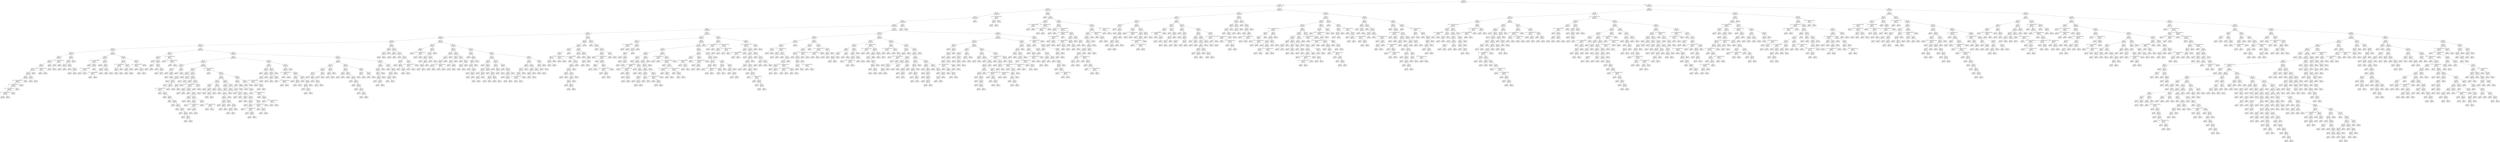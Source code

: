 digraph Tree {
node [shape=box, style="rounded", color="black", fontname=helvetica] ;
edge [fontname=helvetica] ;
0 [label="364 <= 0.3\ngini = 0.5\nsamples = 3435\nvalue = [2678, 2674]"] ;
1 [label="347 <= 0.1\ngini = 0.5\nsamples = 1771\nvalue = [1447, 1327]"] ;
0 -> 1 [labeldistance=2.5, labelangle=45, headlabel="True"] ;
2 [label="163 <= 0.6\ngini = 0.5\nsamples = 1414\nvalue = [1131, 1085]"] ;
1 -> 2 ;
3 [label="194 <= 5.2\ngini = 0.5\nsamples = 1328\nvalue = [1078, 1009]"] ;
2 -> 3 ;
4 [label="347 <= 0.1\ngini = 0.5\nsamples = 1323\nvalue = [1068, 1008]"] ;
3 -> 4 ;
5 [label="136 <= 4.6\ngini = 0.5\nsamples = 1320\nvalue = [1068, 1001]"] ;
4 -> 5 ;
6 [label="332 <= -0.7\ngini = 0.5\nsamples = 1315\nvalue = [1067, 993]"] ;
5 -> 6 ;
7 [label="98 <= -1.1\ngini = 0.5\nsamples = 954\nvalue = [796, 694]"] ;
6 -> 7 ;
8 [label="37 <= -1.2\ngini = 0.5\nsamples = 753\nvalue = [597, 577]"] ;
7 -> 8 ;
9 [label="6 <= -1.7\ngini = 0.5\nsamples = 684\nvalue = [550, 504]"] ;
8 -> 9 ;
10 [label="87 <= -1.8\ngini = 0.5\nsamples = 537\nvalue = [412, 419]"] ;
9 -> 10 ;
11 [label="150 <= -5.4\ngini = 0.5\nsamples = 501\nvalue = [396, 380]"] ;
10 -> 11 ;
12 [label="119 <= -6.0\ngini = 0.5\nsamples = 176\nvalue = [155, 122]"] ;
11 -> 12 ;
13 [label="245 <= -6.0\ngini = 0.5\nsamples = 122\nvalue = [87, 93]"] ;
12 -> 13 ;
14 [label="379 <= -0.8\ngini = 0.5\nsamples = 107\nvalue = [81, 76]"] ;
13 -> 14 ;
15 [label="222 <= -6.0\ngini = 0.5\nsamples = 104\nvalue = [76, 75]"] ;
14 -> 15 ;
16 [label="366 <= -4.7\ngini = 0.5\nsamples = 101\nvalue = [75, 72]"] ;
15 -> 16 ;
17 [label="54 <= -4.4\ngini = 0.5\nsamples = 97\nvalue = [70, 71]"] ;
16 -> 17 ;
18 [label="50 <= -6.1\ngini = 0.5\nsamples = 96\nvalue = [70, 70]"] ;
17 -> 18 ;
19 [label="398 <= 7.0\ngini = 0.5\nsamples = 92\nvalue = [67, 68]"] ;
18 -> 19 ;
20 [label="227 <= -1.7014117331926443e+38\ngini = 0.5\nsamples = 91\nvalue = [67, 66]"] ;
19 -> 20 ;
21 [label="371 <= -1.7014117331926443e+38\ngini = 0.5\nsamples = 89\nvalue = [65, 64]"] ;
20 -> 21 ;
22 [label="38 <= -1.7014117331926443e+38\ngini = 0.5\nsamples = 88\nvalue = [65, 61]"] ;
21 -> 22 ;
23 [label="29 <= -1.7014117331926443e+38\ngini = 0.5\nsamples = 87\nvalue = [65, 60]"] ;
22 -> 23 ;
24 [label="gini = 0.5\nsamples = 85\nvalue = [64, 59]"] ;
23 -> 24 ;
25 [label="gini = 0.5\nsamples = 2\nvalue = [1, 1]"] ;
23 -> 25 ;
26 [label="gini = 0.0\nsamples = 1\nvalue = [0, 1]"] ;
22 -> 26 ;
27 [label="gini = 0.0\nsamples = 1\nvalue = [0, 3]"] ;
21 -> 27 ;
28 [label="gini = 0.5\nsamples = 2\nvalue = [2, 2]"] ;
20 -> 28 ;
29 [label="gini = 0.0\nsamples = 1\nvalue = [0, 2]"] ;
19 -> 29 ;
30 [label="153 <= -6.1\ngini = 0.5\nsamples = 4\nvalue = [3, 2]"] ;
18 -> 30 ;
31 [label="gini = 0.4\nsamples = 2\nvalue = [2, 1]"] ;
30 -> 31 ;
32 [label="gini = 0.5\nsamples = 2\nvalue = [1, 1]"] ;
30 -> 32 ;
33 [label="gini = 0.0\nsamples = 1\nvalue = [0, 1]"] ;
17 -> 33 ;
34 [label="266 <= -1.7014117331926443e+38\ngini = 0.3\nsamples = 4\nvalue = [5, 1]"] ;
16 -> 34 ;
35 [label="gini = 0.0\nsamples = 2\nvalue = [2, 0]"] ;
34 -> 35 ;
36 [label="gini = 0.4\nsamples = 2\nvalue = [3, 1]"] ;
34 -> 36 ;
37 [label="72 <= -3.1\ngini = 0.4\nsamples = 3\nvalue = [1, 3]"] ;
15 -> 37 ;
38 [label="gini = 0.0\nsamples = 1\nvalue = [0, 1]"] ;
37 -> 38 ;
39 [label="gini = 0.4\nsamples = 2\nvalue = [1, 2]"] ;
37 -> 39 ;
40 [label="279 <= -1.7014117331926443e+38\ngini = 0.3\nsamples = 3\nvalue = [5, 1]"] ;
14 -> 40 ;
41 [label="gini = 0.0\nsamples = 1\nvalue = [4, 0]"] ;
40 -> 41 ;
42 [label="gini = 0.5\nsamples = 2\nvalue = [1, 1]"] ;
40 -> 42 ;
43 [label="55 <= -6.0\ngini = 0.4\nsamples = 15\nvalue = [6, 17]"] ;
13 -> 43 ;
44 [label="351 <= -5.9\ngini = 0.5\nsamples = 11\nvalue = [6, 10]"] ;
43 -> 44 ;
45 [label="375 <= -3.7\ngini = 0.4\nsamples = 3\nvalue = [3, 1]"] ;
44 -> 45 ;
46 [label="gini = 0.0\nsamples = 1\nvalue = [1, 0]"] ;
45 -> 46 ;
47 [label="gini = 0.4\nsamples = 2\nvalue = [2, 1]"] ;
45 -> 47 ;
48 [label="384 <= -5.7\ngini = 0.4\nsamples = 8\nvalue = [3, 9]"] ;
44 -> 48 ;
49 [label="gini = 0.0\nsamples = 2\nvalue = [0, 4]"] ;
48 -> 49 ;
50 [label="336 <= -5.6\ngini = 0.5\nsamples = 6\nvalue = [3, 5]"] ;
48 -> 50 ;
51 [label="gini = 0.5\nsamples = 2\nvalue = [1, 1]"] ;
50 -> 51 ;
52 [label="gini = 0.4\nsamples = 4\nvalue = [2, 4]"] ;
50 -> 52 ;
53 [label="gini = 0.0\nsamples = 4\nvalue = [0, 7]"] ;
43 -> 53 ;
54 [label="39 <= -4.2\ngini = 0.4\nsamples = 54\nvalue = [68, 29]"] ;
12 -> 54 ;
55 [label="135 <= -6.0\ngini = 0.3\nsamples = 32\nvalue = [49, 10]"] ;
54 -> 55 ;
56 [label="46 <= -1.7014117331926443e+38\ngini = 0.5\nsamples = 8\nvalue = [6, 6]"] ;
55 -> 56 ;
57 [label="gini = 0.0\nsamples = 2\nvalue = [0, 2]"] ;
56 -> 57 ;
58 [label="373 <= -4.5\ngini = 0.5\nsamples = 6\nvalue = [6, 4]"] ;
56 -> 58 ;
59 [label="68 <= -1.7014117331926443e+38\ngini = 0.4\nsamples = 4\nvalue = [4, 2]"] ;
58 -> 59 ;
60 [label="gini = 0.4\nsamples = 2\nvalue = [2, 1]"] ;
59 -> 60 ;
61 [label="gini = 0.4\nsamples = 2\nvalue = [2, 1]"] ;
59 -> 61 ;
62 [label="gini = 0.5\nsamples = 2\nvalue = [2, 2]"] ;
58 -> 62 ;
63 [label="150 <= -5.7\ngini = 0.2\nsamples = 24\nvalue = [43, 4]"] ;
55 -> 63 ;
64 [label="gini = 0.0\nsamples = 10\nvalue = [19, 0]"] ;
63 -> 64 ;
65 [label="298 <= -4.8\ngini = 0.2\nsamples = 14\nvalue = [24, 4]"] ;
63 -> 65 ;
66 [label="336 <= -5.8\ngini = 0.2\nsamples = 10\nvalue = [19, 2]"] ;
65 -> 66 ;
67 [label="77 <= -1.7014117331926443e+38\ngini = 0.3\nsamples = 4\nvalue = [7, 2]"] ;
66 -> 67 ;
68 [label="gini = 0.4\nsamples = 2\nvalue = [3, 1]"] ;
67 -> 68 ;
69 [label="gini = 0.3\nsamples = 2\nvalue = [4, 1]"] ;
67 -> 69 ;
70 [label="gini = 0.0\nsamples = 6\nvalue = [12, 0]"] ;
66 -> 70 ;
71 [label="337 <= -5.0\ngini = 0.4\nsamples = 4\nvalue = [5, 2]"] ;
65 -> 71 ;
72 [label="gini = 0.4\nsamples = 2\nvalue = [3, 1]"] ;
71 -> 72 ;
73 [label="gini = 0.4\nsamples = 2\nvalue = [2, 1]"] ;
71 -> 73 ;
74 [label="334 <= -3.3\ngini = 0.5\nsamples = 22\nvalue = [19, 19]"] ;
54 -> 74 ;
75 [label="34 <= -4.2\ngini = 0.4\nsamples = 12\nvalue = [5, 14]"] ;
74 -> 75 ;
76 [label="30 <= -1.7014117331926443e+38\ngini = 0.5\nsamples = 6\nvalue = [3, 5]"] ;
75 -> 76 ;
77 [label="340 <= -3.4\ngini = 0.4\nsamples = 4\nvalue = [2, 4]"] ;
76 -> 77 ;
78 [label="gini = 0.4\nsamples = 2\nvalue = [1, 2]"] ;
77 -> 78 ;
79 [label="gini = 0.4\nsamples = 2\nvalue = [1, 2]"] ;
77 -> 79 ;
80 [label="gini = 0.5\nsamples = 2\nvalue = [1, 1]"] ;
76 -> 80 ;
81 [label="300 <= -3.5\ngini = 0.3\nsamples = 6\nvalue = [2, 9]"] ;
75 -> 81 ;
82 [label="220 <= -5.2\ngini = 0.3\nsamples = 4\nvalue = [2, 7]"] ;
81 -> 82 ;
83 [label="gini = 0.4\nsamples = 2\nvalue = [1, 3]"] ;
82 -> 83 ;
84 [label="gini = 0.3\nsamples = 2\nvalue = [1, 4]"] ;
82 -> 84 ;
85 [label="gini = 0.0\nsamples = 2\nvalue = [0, 2]"] ;
81 -> 85 ;
86 [label="312 <= -1.5\ngini = 0.4\nsamples = 10\nvalue = [14, 5]"] ;
74 -> 86 ;
87 [label="31 <= -1.7014117331926443e+38\ngini = 0.3\nsamples = 7\nvalue = [11, 2]"] ;
86 -> 87 ;
88 [label="gini = 0.0\nsamples = 3\nvalue = [4, 0]"] ;
87 -> 88 ;
89 [label="197 <= -2.8\ngini = 0.3\nsamples = 4\nvalue = [7, 2]"] ;
87 -> 89 ;
90 [label="gini = 0.3\nsamples = 2\nvalue = [4, 1]"] ;
89 -> 90 ;
91 [label="gini = 0.4\nsamples = 2\nvalue = [3, 1]"] ;
89 -> 91 ;
92 [label="gini = 0.5\nsamples = 3\nvalue = [3, 3]"] ;
86 -> 92 ;
93 [label="10 <= -5.9\ngini = 0.5\nsamples = 325\nvalue = [241, 258]"] ;
11 -> 93 ;
94 [label="384 <= -2.8\ngini = 0.4\nsamples = 24\nvalue = [8, 22]"] ;
93 -> 94 ;
95 [label="36 <= -4.9\ngini = 0.3\nsamples = 19\nvalue = [5, 20]"] ;
94 -> 95 ;
96 [label="gini = 0.0\nsamples = 6\nvalue = [0, 9]"] ;
95 -> 96 ;
97 [label="342 <= -3.9\ngini = 0.4\nsamples = 13\nvalue = [5, 11]"] ;
95 -> 97 ;
98 [label="218 <= -4.8\ngini = 0.2\nsamples = 7\nvalue = [1, 7]"] ;
97 -> 98 ;
99 [label="gini = 0.0\nsamples = 1\nvalue = [1, 0]"] ;
98 -> 99 ;
100 [label="gini = 0.0\nsamples = 6\nvalue = [0, 7]"] ;
98 -> 100 ;
101 [label="396 <= -3.8\ngini = 0.5\nsamples = 6\nvalue = [4, 4]"] ;
97 -> 101 ;
102 [label="gini = 0.4\nsamples = 2\nvalue = [1, 2]"] ;
101 -> 102 ;
103 [label="130 <= -3.8\ngini = 0.5\nsamples = 4\nvalue = [3, 2]"] ;
101 -> 103 ;
104 [label="gini = 0.4\nsamples = 2\nvalue = [2, 1]"] ;
103 -> 104 ;
105 [label="gini = 0.5\nsamples = 2\nvalue = [1, 1]"] ;
103 -> 105 ;
106 [label="114 <= -1.7014117331926443e+38\ngini = 0.5\nsamples = 5\nvalue = [3, 2]"] ;
94 -> 106 ;
107 [label="gini = 0.0\nsamples = 1\nvalue = [1, 0]"] ;
106 -> 107 ;
108 [label="314 <= -1.7014117331926443e+38\ngini = 0.5\nsamples = 4\nvalue = [2, 2]"] ;
106 -> 108 ;
109 [label="gini = 0.5\nsamples = 2\nvalue = [1, 1]"] ;
108 -> 109 ;
110 [label="gini = 0.5\nsamples = 2\nvalue = [1, 1]"] ;
108 -> 110 ;
111 [label="308 <= -2.6\ngini = 0.5\nsamples = 301\nvalue = [233, 236]"] ;
93 -> 111 ;
112 [label="166 <= -3.5\ngini = 0.5\nsamples = 222\nvalue = [155, 178]"] ;
111 -> 112 ;
113 [label="244 <= -5.3\ngini = 0.5\nsamples = 171\nvalue = [130, 124]"] ;
112 -> 113 ;
114 [label="337 <= -3.9\ngini = 0.3\nsamples = 12\nvalue = [15, 4]"] ;
113 -> 114 ;
115 [label="143 <= -5.3\ngini = 0.1\nsamples = 9\nvalue = [14, 1]"] ;
114 -> 115 ;
116 [label="gini = 0.0\nsamples = 5\nvalue = [9, 0]"] ;
115 -> 116 ;
117 [label="311 <= -4.8\ngini = 0.3\nsamples = 4\nvalue = [5, 1]"] ;
115 -> 117 ;
118 [label="gini = 0.4\nsamples = 2\nvalue = [2, 1]"] ;
117 -> 118 ;
119 [label="gini = 0.0\nsamples = 2\nvalue = [3, 0]"] ;
117 -> 119 ;
120 [label="97 <= -4.4\ngini = 0.4\nsamples = 3\nvalue = [1, 3]"] ;
114 -> 120 ;
121 [label="gini = 0.4\nsamples = 2\nvalue = [1, 2]"] ;
120 -> 121 ;
122 [label="gini = 0.0\nsamples = 1\nvalue = [0, 1]"] ;
120 -> 122 ;
123 [label="102 <= -4.6\ngini = 0.5\nsamples = 159\nvalue = [115, 120]"] ;
113 -> 123 ;
124 [label="166 <= -5.0\ngini = 0.5\nsamples = 71\nvalue = [43, 62]"] ;
123 -> 124 ;
125 [label="396 <= -4.9\ngini = 0.5\nsamples = 29\nvalue = [19, 14]"] ;
124 -> 125 ;
126 [label="244 <= -5.2\ngini = 0.5\nsamples = 24\nvalue = [13, 14]"] ;
125 -> 126 ;
127 [label="gini = 0.0\nsamples = 3\nvalue = [0, 3]"] ;
126 -> 127 ;
128 [label="124 <= -5.3\ngini = 0.5\nsamples = 21\nvalue = [13, 11]"] ;
126 -> 128 ;
129 [label="gini = 0.0\nsamples = 1\nvalue = [1, 0]"] ;
128 -> 129 ;
130 [label="248 <= -4.9\ngini = 0.5\nsamples = 20\nvalue = [12, 11]"] ;
128 -> 130 ;
131 [label="355 <= -1.7014117331926443e+38\ngini = 0.5\nsamples = 18\nvalue = [10, 10]"] ;
130 -> 131 ;
132 [label="gini = 0.5\nsamples = 2\nvalue = [1, 1]"] ;
131 -> 132 ;
133 [label="36 <= -5.8\ngini = 0.5\nsamples = 16\nvalue = [9, 9]"] ;
131 -> 133 ;
134 [label="gini = 0.5\nsamples = 2\nvalue = [2, 2]"] ;
133 -> 134 ;
135 [label="283 <= -5.1\ngini = 0.5\nsamples = 14\nvalue = [7, 7]"] ;
133 -> 135 ;
136 [label="gini = 0.5\nsamples = 2\nvalue = [1, 1]"] ;
135 -> 136 ;
137 [label="32 <= -5.2\ngini = 0.5\nsamples = 12\nvalue = [6, 6]"] ;
135 -> 137 ;
138 [label="gini = 0.5\nsamples = 2\nvalue = [1, 1]"] ;
137 -> 138 ;
139 [label="95 <= -5.1\ngini = 0.5\nsamples = 10\nvalue = [5, 5]"] ;
137 -> 139 ;
140 [label="gini = 0.5\nsamples = 2\nvalue = [1, 1]"] ;
139 -> 140 ;
141 [label="373 <= -5.3\ngini = 0.5\nsamples = 8\nvalue = [4, 4]"] ;
139 -> 141 ;
142 [label="gini = 0.5\nsamples = 2\nvalue = [1, 1]"] ;
141 -> 142 ;
143 [label="249 <= -5.4\ngini = 0.5\nsamples = 6\nvalue = [3, 3]"] ;
141 -> 143 ;
144 [label="gini = 0.5\nsamples = 2\nvalue = [1, 1]"] ;
143 -> 144 ;
145 [label="188 <= -5.0\ngini = 0.5\nsamples = 4\nvalue = [2, 2]"] ;
143 -> 145 ;
146 [label="gini = 0.5\nsamples = 2\nvalue = [1, 1]"] ;
145 -> 146 ;
147 [label="gini = 0.5\nsamples = 2\nvalue = [1, 1]"] ;
145 -> 147 ;
148 [label="gini = 0.4\nsamples = 2\nvalue = [2, 1]"] ;
130 -> 148 ;
149 [label="gini = 0.0\nsamples = 5\nvalue = [6, 0]"] ;
125 -> 149 ;
150 [label="84 <= -5.0\ngini = 0.4\nsamples = 42\nvalue = [24, 48]"] ;
124 -> 150 ;
151 [label="109 <= -4.5\ngini = 0.1\nsamples = 10\nvalue = [1, 14]"] ;
150 -> 151 ;
152 [label="gini = 0.0\nsamples = 8\nvalue = [0, 11]"] ;
151 -> 152 ;
153 [label="gini = 0.4\nsamples = 2\nvalue = [1, 3]"] ;
151 -> 153 ;
154 [label="350 <= -5.0\ngini = 0.5\nsamples = 32\nvalue = [23, 34]"] ;
150 -> 154 ;
155 [label="281 <= -4.9\ngini = 0.5\nsamples = 5\nvalue = [7, 4]"] ;
154 -> 155 ;
156 [label="236 <= -4.8\ngini = 0.5\nsamples = 4\nvalue = [6, 4]"] ;
155 -> 156 ;
157 [label="gini = 0.5\nsamples = 2\nvalue = [3, 2]"] ;
156 -> 157 ;
158 [label="gini = 0.5\nsamples = 2\nvalue = [3, 2]"] ;
156 -> 158 ;
159 [label="gini = 0.0\nsamples = 1\nvalue = [1, 0]"] ;
155 -> 159 ;
160 [label="176 <= -3.8\ngini = 0.5\nsamples = 27\nvalue = [16, 30]"] ;
154 -> 160 ;
161 [label="120 <= -1.7014117331926443e+38\ngini = 0.4\nsamples = 24\nvalue = [12, 28]"] ;
160 -> 161 ;
162 [label="26 <= -4.6\ngini = 0.4\nsamples = 3\nvalue = [2, 1]"] ;
161 -> 162 ;
163 [label="gini = 0.5\nsamples = 2\nvalue = [1, 1]"] ;
162 -> 163 ;
164 [label="gini = 0.0\nsamples = 1\nvalue = [1, 0]"] ;
162 -> 164 ;
165 [label="309 <= -4.9\ngini = 0.4\nsamples = 21\nvalue = [10, 27]"] ;
161 -> 165 ;
166 [label="gini = 0.0\nsamples = 4\nvalue = [0, 7]"] ;
165 -> 166 ;
167 [label="173 <= -4.8\ngini = 0.4\nsamples = 17\nvalue = [10, 20]"] ;
165 -> 167 ;
168 [label="160 <= -4.7\ngini = 0.5\nsamples = 4\nvalue = [3, 4]"] ;
167 -> 168 ;
169 [label="gini = 0.5\nsamples = 2\nvalue = [2, 3]"] ;
168 -> 169 ;
170 [label="gini = 0.5\nsamples = 2\nvalue = [1, 1]"] ;
168 -> 170 ;
171 [label="102 <= -4.7\ngini = 0.4\nsamples = 13\nvalue = [7, 16]"] ;
167 -> 171 ;
172 [label="300 <= -4.7\ngini = 0.4\nsamples = 8\nvalue = [5, 10]"] ;
171 -> 172 ;
173 [label="gini = 0.4\nsamples = 2\nvalue = [2, 4]"] ;
172 -> 173 ;
174 [label="37 <= -1.7014117331926443e+38\ngini = 0.4\nsamples = 6\nvalue = [3, 6]"] ;
172 -> 174 ;
175 [label="gini = 0.4\nsamples = 2\nvalue = [1, 2]"] ;
174 -> 175 ;
176 [label="121 <= -4.4\ngini = 0.4\nsamples = 4\nvalue = [2, 4]"] ;
174 -> 176 ;
177 [label="gini = 0.4\nsamples = 2\nvalue = [1, 2]"] ;
176 -> 177 ;
178 [label="gini = 0.4\nsamples = 2\nvalue = [1, 2]"] ;
176 -> 178 ;
179 [label="300 <= -4.5\ngini = 0.4\nsamples = 5\nvalue = [2, 6]"] ;
171 -> 179 ;
180 [label="gini = 0.0\nsamples = 1\nvalue = [0, 1]"] ;
179 -> 180 ;
181 [label="198 <= -1.7014117331926443e+38\ngini = 0.4\nsamples = 4\nvalue = [2, 5]"] ;
179 -> 181 ;
182 [label="gini = 0.4\nsamples = 2\nvalue = [1, 3]"] ;
181 -> 182 ;
183 [label="gini = 0.4\nsamples = 2\nvalue = [1, 2]"] ;
181 -> 183 ;
184 [label="315 <= -3.4\ngini = 0.4\nsamples = 3\nvalue = [4, 2]"] ;
160 -> 184 ;
185 [label="gini = 0.0\nsamples = 1\nvalue = [1, 0]"] ;
184 -> 185 ;
186 [label="gini = 0.5\nsamples = 2\nvalue = [3, 2]"] ;
184 -> 186 ;
187 [label="268 <= -1.7014117331926443e+38\ngini = 0.5\nsamples = 88\nvalue = [72, 58]"] ;
123 -> 187 ;
188 [label="gini = 0.0\nsamples = 2\nvalue = [0, 5]"] ;
187 -> 188 ;
189 [label="261 <= -3.7\ngini = 0.5\nsamples = 86\nvalue = [72, 53]"] ;
187 -> 189 ;
190 [label="354 <= -4.5\ngini = 0.5\nsamples = 68\nvalue = [63, 39]"] ;
189 -> 190 ;
191 [label="201 <= -4.6\ngini = 0.5\nsamples = 28\nvalue = [24, 23]"] ;
190 -> 191 ;
192 [label="241 <= -5.5\ngini = 0.3\nsamples = 5\nvalue = [8, 2]"] ;
191 -> 192 ;
193 [label="gini = 0.0\nsamples = 1\nvalue = [3, 0]"] ;
192 -> 193 ;
194 [label="273 <= -5.0\ngini = 0.4\nsamples = 4\nvalue = [5, 2]"] ;
192 -> 194 ;
195 [label="gini = 0.4\nsamples = 2\nvalue = [3, 1]"] ;
194 -> 195 ;
196 [label="gini = 0.4\nsamples = 2\nvalue = [2, 1]"] ;
194 -> 196 ;
197 [label="205 <= -4.6\ngini = 0.5\nsamples = 23\nvalue = [16, 21]"] ;
191 -> 197 ;
198 [label="356 <= -5.0\ngini = 0.3\nsamples = 7\nvalue = [2, 8]"] ;
197 -> 198 ;
199 [label="284 <= -5.2\ngini = 0.4\nsamples = 4\nvalue = [2, 4]"] ;
198 -> 199 ;
200 [label="gini = 0.5\nsamples = 2\nvalue = [1, 1]"] ;
199 -> 200 ;
201 [label="gini = 0.4\nsamples = 2\nvalue = [1, 3]"] ;
199 -> 201 ;
202 [label="gini = 0.0\nsamples = 3\nvalue = [0, 4]"] ;
198 -> 202 ;
203 [label="36 <= -4.5\ngini = 0.5\nsamples = 16\nvalue = [14, 13]"] ;
197 -> 203 ;
204 [label="gini = 0.0\nsamples = 1\nvalue = [0, 1]"] ;
203 -> 204 ;
205 [label="61 <= -3.2\ngini = 0.5\nsamples = 15\nvalue = [14, 12]"] ;
203 -> 205 ;
206 [label="230 <= -4.4\ngini = 0.5\nsamples = 14\nvalue = [13, 12]"] ;
205 -> 206 ;
207 [label="31 <= -4.1\ngini = 0.5\nsamples = 6\nvalue = [6, 7]"] ;
206 -> 207 ;
208 [label="gini = 0.5\nsamples = 2\nvalue = [2, 3]"] ;
207 -> 208 ;
209 [label="83 <= -3.2\ngini = 0.5\nsamples = 4\nvalue = [4, 4]"] ;
207 -> 209 ;
210 [label="gini = 0.5\nsamples = 2\nvalue = [3, 3]"] ;
209 -> 210 ;
211 [label="gini = 0.5\nsamples = 2\nvalue = [1, 1]"] ;
209 -> 211 ;
212 [label="286 <= -4.4\ngini = 0.5\nsamples = 8\nvalue = [7, 5]"] ;
206 -> 212 ;
213 [label="gini = 0.4\nsamples = 2\nvalue = [2, 1]"] ;
212 -> 213 ;
214 [label="266 <= -3.9\ngini = 0.5\nsamples = 6\nvalue = [5, 4]"] ;
212 -> 214 ;
215 [label="369 <= -3.8\ngini = 0.5\nsamples = 4\nvalue = [2, 2]"] ;
214 -> 215 ;
216 [label="gini = 0.5\nsamples = 2\nvalue = [1, 1]"] ;
215 -> 216 ;
217 [label="gini = 0.5\nsamples = 2\nvalue = [1, 1]"] ;
215 -> 217 ;
218 [label="gini = 0.5\nsamples = 2\nvalue = [3, 2]"] ;
214 -> 218 ;
219 [label="gini = 0.0\nsamples = 1\nvalue = [1, 0]"] ;
205 -> 219 ;
220 [label="301 <= -4.0\ngini = 0.4\nsamples = 40\nvalue = [39, 16]"] ;
190 -> 220 ;
221 [label="329 <= -4.4\ngini = 0.5\nsamples = 33\nvalue = [28, 15]"] ;
220 -> 221 ;
222 [label="306 <= -4.3\ngini = 0.2\nsamples = 7\nvalue = [10, 1]"] ;
221 -> 222 ;
223 [label="gini = 0.0\nsamples = 5\nvalue = [8, 0]"] ;
222 -> 223 ;
224 [label="gini = 0.4\nsamples = 2\nvalue = [2, 1]"] ;
222 -> 224 ;
225 [label="393 <= -4.1\ngini = 0.5\nsamples = 26\nvalue = [18, 14]"] ;
221 -> 225 ;
226 [label="83 <= -4.4\ngini = 0.4\nsamples = 4\nvalue = [1, 3]"] ;
225 -> 226 ;
227 [label="gini = 0.5\nsamples = 2\nvalue = [1, 1]"] ;
226 -> 227 ;
228 [label="gini = 0.0\nsamples = 2\nvalue = [0, 2]"] ;
226 -> 228 ;
229 [label="90 <= -4.3\ngini = 0.5\nsamples = 22\nvalue = [17, 11]"] ;
225 -> 229 ;
230 [label="256 <= -3.8\ngini = 0.4\nsamples = 4\nvalue = [5, 2]"] ;
229 -> 230 ;
231 [label="gini = 0.4\nsamples = 2\nvalue = [3, 1]"] ;
230 -> 231 ;
232 [label="gini = 0.4\nsamples = 2\nvalue = [2, 1]"] ;
230 -> 232 ;
233 [label="101 <= -3.9\ngini = 0.5\nsamples = 18\nvalue = [12, 9]"] ;
229 -> 233 ;
234 [label="124 <= -4.1\ngini = 0.5\nsamples = 10\nvalue = [5, 5]"] ;
233 -> 234 ;
235 [label="gini = 0.5\nsamples = 2\nvalue = [1, 1]"] ;
234 -> 235 ;
236 [label="168 <= -4.2\ngini = 0.5\nsamples = 8\nvalue = [4, 4]"] ;
234 -> 236 ;
237 [label="gini = 0.5\nsamples = 2\nvalue = [1, 1]"] ;
236 -> 237 ;
238 [label="1 <= -1.7014117331926443e+38\ngini = 0.5\nsamples = 6\nvalue = [3, 3]"] ;
236 -> 238 ;
239 [label="gini = 0.5\nsamples = 2\nvalue = [1, 1]"] ;
238 -> 239 ;
240 [label="386 <= -3.8\ngini = 0.5\nsamples = 4\nvalue = [2, 2]"] ;
238 -> 240 ;
241 [label="gini = 0.5\nsamples = 2\nvalue = [1, 1]"] ;
240 -> 241 ;
242 [label="gini = 0.5\nsamples = 2\nvalue = [1, 1]"] ;
240 -> 242 ;
243 [label="230 <= -3.6\ngini = 0.5\nsamples = 8\nvalue = [7, 4]"] ;
233 -> 243 ;
244 [label="2 <= -1.7014117331926443e+38\ngini = 0.4\nsamples = 6\nvalue = [6, 3]"] ;
243 -> 244 ;
245 [label="gini = 0.4\nsamples = 2\nvalue = [2, 1]"] ;
244 -> 245 ;
246 [label="356 <= -2.9\ngini = 0.4\nsamples = 4\nvalue = [4, 2]"] ;
244 -> 246 ;
247 [label="gini = 0.4\nsamples = 2\nvalue = [2, 1]"] ;
246 -> 247 ;
248 [label="gini = 0.4\nsamples = 2\nvalue = [2, 1]"] ;
246 -> 248 ;
249 [label="gini = 0.5\nsamples = 2\nvalue = [1, 1]"] ;
243 -> 249 ;
250 [label="130 <= -3.7\ngini = 0.2\nsamples = 7\nvalue = [11, 1]"] ;
220 -> 250 ;
251 [label="gini = 0.0\nsamples = 5\nvalue = [7, 0]"] ;
250 -> 251 ;
252 [label="gini = 0.3\nsamples = 2\nvalue = [4, 1]"] ;
250 -> 252 ;
253 [label="295 <= -3.7\ngini = 0.5\nsamples = 18\nvalue = [9, 14]"] ;
189 -> 253 ;
254 [label="40 <= -4.6\ngini = 0.5\nsamples = 14\nvalue = [8, 9]"] ;
253 -> 254 ;
255 [label="gini = 0.4\nsamples = 2\nvalue = [1, 2]"] ;
254 -> 255 ;
256 [label="273 <= -4.4\ngini = 0.5\nsamples = 12\nvalue = [7, 7]"] ;
254 -> 256 ;
257 [label="gini = 0.5\nsamples = 2\nvalue = [1, 1]"] ;
256 -> 257 ;
258 [label="227 <= -3.8\ngini = 0.5\nsamples = 10\nvalue = [6, 6]"] ;
256 -> 258 ;
259 [label="gini = 0.5\nsamples = 2\nvalue = [1, 1]"] ;
258 -> 259 ;
260 [label="277 <= -1.7014117331926443e+38\ngini = 0.5\nsamples = 8\nvalue = [5, 5]"] ;
258 -> 260 ;
261 [label="gini = 0.5\nsamples = 2\nvalue = [2, 2]"] ;
260 -> 261 ;
262 [label="280 <= -3.7\ngini = 0.5\nsamples = 6\nvalue = [3, 3]"] ;
260 -> 262 ;
263 [label="gini = 0.5\nsamples = 2\nvalue = [1, 1]"] ;
262 -> 263 ;
264 [label="369 <= -1.7014117331926443e+38\ngini = 0.5\nsamples = 4\nvalue = [2, 2]"] ;
262 -> 264 ;
265 [label="gini = 0.5\nsamples = 2\nvalue = [1, 1]"] ;
264 -> 265 ;
266 [label="gini = 0.5\nsamples = 2\nvalue = [1, 1]"] ;
264 -> 266 ;
267 [label="363 <= -4.0\ngini = 0.3\nsamples = 4\nvalue = [1, 5]"] ;
253 -> 267 ;
268 [label="gini = 0.4\nsamples = 2\nvalue = [1, 2]"] ;
267 -> 268 ;
269 [label="gini = 0.0\nsamples = 2\nvalue = [0, 3]"] ;
267 -> 269 ;
270 [label="397 <= -3.6\ngini = 0.4\nsamples = 51\nvalue = [25, 54]"] ;
112 -> 270 ;
271 [label="178 <= -4.1\ngini = 0.5\nsamples = 22\nvalue = [15, 17]"] ;
270 -> 271 ;
272 [label="64 <= -4.0\ngini = 0.5\nsamples = 11\nvalue = [11, 6]"] ;
271 -> 272 ;
273 [label="gini = 0.0\nsamples = 1\nvalue = [1, 0]"] ;
272 -> 273 ;
274 [label="39 <= -2.9\ngini = 0.5\nsamples = 10\nvalue = [10, 6]"] ;
272 -> 274 ;
275 [label="78 <= -3.1\ngini = 0.5\nsamples = 8\nvalue = [9, 5]"] ;
274 -> 275 ;
276 [label="280 <= -1.7014117331926443e+38\ngini = 0.4\nsamples = 6\nvalue = [6, 3]"] ;
275 -> 276 ;
277 [label="gini = 0.4\nsamples = 2\nvalue = [2, 1]"] ;
276 -> 277 ;
278 [label="381 <= -3.2\ngini = 0.4\nsamples = 4\nvalue = [4, 2]"] ;
276 -> 278 ;
279 [label="gini = 0.4\nsamples = 2\nvalue = [2, 1]"] ;
278 -> 279 ;
280 [label="gini = 0.4\nsamples = 2\nvalue = [2, 1]"] ;
278 -> 280 ;
281 [label="gini = 0.5\nsamples = 2\nvalue = [3, 2]"] ;
275 -> 281 ;
282 [label="gini = 0.5\nsamples = 2\nvalue = [1, 1]"] ;
274 -> 282 ;
283 [label="263 <= -3.6\ngini = 0.4\nsamples = 11\nvalue = [4, 11]"] ;
271 -> 283 ;
284 [label="394 <= -4.7\ngini = 0.5\nsamples = 9\nvalue = [4, 7]"] ;
283 -> 284 ;
285 [label="211 <= -3.7\ngini = 0.3\nsamples = 3\nvalue = [1, 4]"] ;
284 -> 285 ;
286 [label="gini = 0.0\nsamples = 1\nvalue = [0, 1]"] ;
285 -> 286 ;
287 [label="gini = 0.4\nsamples = 2\nvalue = [1, 3]"] ;
285 -> 287 ;
288 [label="359 <= -3.9\ngini = 0.5\nsamples = 6\nvalue = [3, 3]"] ;
284 -> 288 ;
289 [label="gini = 0.5\nsamples = 2\nvalue = [1, 1]"] ;
288 -> 289 ;
290 [label="47 <= -1.7014117331926443e+38\ngini = 0.5\nsamples = 4\nvalue = [2, 2]"] ;
288 -> 290 ;
291 [label="gini = 0.5\nsamples = 2\nvalue = [1, 1]"] ;
290 -> 291 ;
292 [label="gini = 0.5\nsamples = 2\nvalue = [1, 1]"] ;
290 -> 292 ;
293 [label="gini = 0.0\nsamples = 2\nvalue = [0, 4]"] ;
283 -> 293 ;
294 [label="42 <= -1.5\ngini = 0.3\nsamples = 29\nvalue = [10, 37]"] ;
270 -> 294 ;
295 [label="286 <= -3.4\ngini = 0.3\nsamples = 28\nvalue = [9, 37]"] ;
294 -> 295 ;
296 [label="80 <= -1.7014117331926443e+38\ngini = 0.1\nsamples = 11\nvalue = [1, 21]"] ;
295 -> 296 ;
297 [label="gini = 0.3\nsamples = 2\nvalue = [1, 4]"] ;
296 -> 297 ;
298 [label="gini = 0.0\nsamples = 9\nvalue = [0, 17]"] ;
296 -> 298 ;
299 [label="285 <= -3.1\ngini = 0.4\nsamples = 17\nvalue = [8, 16]"] ;
295 -> 299 ;
300 [label="126 <= -3.1\ngini = 0.5\nsamples = 7\nvalue = [5, 5]"] ;
299 -> 300 ;
301 [label="gini = 0.4\nsamples = 3\nvalue = [2, 1]"] ;
300 -> 301 ;
302 [label="389 <= -3.8\ngini = 0.5\nsamples = 4\nvalue = [3, 4]"] ;
300 -> 302 ;
303 [label="gini = 0.5\nsamples = 2\nvalue = [2, 3]"] ;
302 -> 303 ;
304 [label="gini = 0.5\nsamples = 2\nvalue = [1, 1]"] ;
302 -> 304 ;
305 [label="141 <= -2.8\ngini = 0.3\nsamples = 10\nvalue = [3, 11]"] ;
299 -> 305 ;
306 [label="gini = 0.0\nsamples = 3\nvalue = [0, 3]"] ;
305 -> 306 ;
307 [label="29 <= -2.0\ngini = 0.4\nsamples = 7\nvalue = [3, 8]"] ;
305 -> 307 ;
308 [label="314 <= -2.7\ngini = 0.4\nsamples = 6\nvalue = [3, 6]"] ;
307 -> 308 ;
309 [label="gini = 0.4\nsamples = 2\nvalue = [1, 2]"] ;
308 -> 309 ;
310 [label="379 <= -2.4\ngini = 0.4\nsamples = 4\nvalue = [2, 4]"] ;
308 -> 310 ;
311 [label="gini = 0.4\nsamples = 2\nvalue = [1, 2]"] ;
310 -> 311 ;
312 [label="gini = 0.4\nsamples = 2\nvalue = [1, 2]"] ;
310 -> 312 ;
313 [label="gini = 0.0\nsamples = 1\nvalue = [0, 2]"] ;
307 -> 313 ;
314 [label="gini = 0.0\nsamples = 1\nvalue = [1, 0]"] ;
294 -> 314 ;
315 [label="304 <= -1.9\ngini = 0.5\nsamples = 79\nvalue = [78, 58]"] ;
111 -> 315 ;
316 [label="94 <= -2.3\ngini = 0.5\nsamples = 50\nvalue = [57, 34]"] ;
315 -> 316 ;
317 [label="96 <= -2.4\ngini = 0.5\nsamples = 19\nvalue = [17, 19]"] ;
316 -> 317 ;
318 [label="249 <= -1.8\ngini = 0.5\nsamples = 12\nvalue = [14, 11]"] ;
317 -> 318 ;
319 [label="231 <= -2.7\ngini = 0.5\nsamples = 8\nvalue = [10, 9]"] ;
318 -> 319 ;
320 [label="gini = 0.5\nsamples = 2\nvalue = [3, 2]"] ;
319 -> 320 ;
321 [label="91 <= -2.4\ngini = 0.5\nsamples = 6\nvalue = [7, 7]"] ;
319 -> 321 ;
322 [label="gini = 0.5\nsamples = 2\nvalue = [2, 2]"] ;
321 -> 322 ;
323 [label="234 <= -2.2\ngini = 0.5\nsamples = 4\nvalue = [5, 5]"] ;
321 -> 323 ;
324 [label="gini = 0.5\nsamples = 2\nvalue = [2, 2]"] ;
323 -> 324 ;
325 [label="gini = 0.5\nsamples = 2\nvalue = [3, 3]"] ;
323 -> 325 ;
326 [label="98 <= -2.3\ngini = 0.4\nsamples = 4\nvalue = [4, 2]"] ;
318 -> 326 ;
327 [label="gini = 0.4\nsamples = 2\nvalue = [2, 1]"] ;
326 -> 327 ;
328 [label="gini = 0.4\nsamples = 2\nvalue = [2, 1]"] ;
326 -> 328 ;
329 [label="346 <= -2.4\ngini = 0.4\nsamples = 7\nvalue = [3, 8]"] ;
317 -> 329 ;
330 [label="28 <= -2.4\ngini = 0.5\nsamples = 4\nvalue = [3, 4]"] ;
329 -> 330 ;
331 [label="gini = 0.5\nsamples = 2\nvalue = [2, 3]"] ;
330 -> 331 ;
332 [label="gini = 0.5\nsamples = 2\nvalue = [1, 1]"] ;
330 -> 332 ;
333 [label="gini = 0.0\nsamples = 3\nvalue = [0, 4]"] ;
329 -> 333 ;
334 [label="310 <= -2.0\ngini = 0.4\nsamples = 31\nvalue = [40, 15]"] ;
316 -> 334 ;
335 [label="247 <= -2.5\ngini = 0.3\nsamples = 23\nvalue = [35, 9]"] ;
334 -> 335 ;
336 [label="57 <= -2.0\ngini = 0.5\nsamples = 4\nvalue = [4, 3]"] ;
335 -> 336 ;
337 [label="gini = 0.4\nsamples = 2\nvalue = [2, 1]"] ;
336 -> 337 ;
338 [label="gini = 0.5\nsamples = 2\nvalue = [2, 2]"] ;
336 -> 338 ;
339 [label="100 <= -2.1\ngini = 0.3\nsamples = 19\nvalue = [31, 6]"] ;
335 -> 339 ;
340 [label="gini = 0.0\nsamples = 5\nvalue = [10, 0]"] ;
339 -> 340 ;
341 [label="61 <= -2.1\ngini = 0.3\nsamples = 14\nvalue = [21, 6]"] ;
339 -> 341 ;
342 [label="gini = 0.5\nsamples = 2\nvalue = [1, 1]"] ;
341 -> 342 ;
343 [label="100 <= -2.0\ngini = 0.3\nsamples = 12\nvalue = [20, 5]"] ;
341 -> 343 ;
344 [label="gini = 0.0\nsamples = 2\nvalue = [3, 0]"] ;
343 -> 344 ;
345 [label="318 <= -2.1\ngini = 0.4\nsamples = 10\nvalue = [17, 5]"] ;
343 -> 345 ;
346 [label="gini = 0.3\nsamples = 3\nvalue = [5, 1]"] ;
345 -> 346 ;
347 [label="44 <= -2.0\ngini = 0.4\nsamples = 7\nvalue = [12, 4]"] ;
345 -> 347 ;
348 [label="gini = 0.4\nsamples = 3\nvalue = [3, 1]"] ;
347 -> 348 ;
349 [label="138 <= -2.0\ngini = 0.4\nsamples = 4\nvalue = [9, 3]"] ;
347 -> 349 ;
350 [label="gini = 0.4\nsamples = 2\nvalue = [6, 2]"] ;
349 -> 350 ;
351 [label="gini = 0.4\nsamples = 2\nvalue = [3, 1]"] ;
349 -> 351 ;
352 [label="1 <= -2.2\ngini = 0.5\nsamples = 8\nvalue = [5, 6]"] ;
334 -> 352 ;
353 [label="348 <= -1.6\ngini = 0.5\nsamples = 4\nvalue = [4, 3]"] ;
352 -> 353 ;
354 [label="gini = 0.4\nsamples = 2\nvalue = [2, 1]"] ;
353 -> 354 ;
355 [label="gini = 0.5\nsamples = 2\nvalue = [2, 2]"] ;
353 -> 355 ;
356 [label="335 <= -1.8\ngini = 0.4\nsamples = 4\nvalue = [1, 3]"] ;
352 -> 356 ;
357 [label="gini = 0.0\nsamples = 2\nvalue = [0, 2]"] ;
356 -> 357 ;
358 [label="gini = 0.5\nsamples = 2\nvalue = [1, 1]"] ;
356 -> 358 ;
359 [label="90 <= -1.9\ngini = 0.5\nsamples = 29\nvalue = [21, 24]"] ;
315 -> 359 ;
360 [label="28 <= -1.9\ngini = 0.5\nsamples = 18\nvalue = [16, 12]"] ;
359 -> 360 ;
361 [label="68 <= -1.9\ngini = 0.5\nsamples = 17\nvalue = [16, 11]"] ;
360 -> 361 ;
362 [label="391 <= -1.1\ngini = 0.4\nsamples = 7\nvalue = [7, 3]"] ;
361 -> 362 ;
363 [label="268 <= -1.6\ngini = 0.4\nsamples = 6\nvalue = [6, 3]"] ;
362 -> 363 ;
364 [label="gini = 0.4\nsamples = 2\nvalue = [2, 1]"] ;
363 -> 364 ;
365 [label="110 <= -3.8\ngini = 0.4\nsamples = 4\nvalue = [4, 2]"] ;
363 -> 365 ;
366 [label="gini = 0.4\nsamples = 2\nvalue = [2, 1]"] ;
365 -> 366 ;
367 [label="gini = 0.4\nsamples = 2\nvalue = [2, 1]"] ;
365 -> 367 ;
368 [label="gini = 0.0\nsamples = 1\nvalue = [1, 0]"] ;
362 -> 368 ;
369 [label="gini = 0.5\nsamples = 10\nvalue = [9, 8]"] ;
361 -> 369 ;
370 [label="gini = 0.0\nsamples = 1\nvalue = [0, 1]"] ;
360 -> 370 ;
371 [label="210 <= -1.8\ngini = 0.4\nsamples = 11\nvalue = [5, 12]"] ;
359 -> 371 ;
372 [label="gini = 0.0\nsamples = 3\nvalue = [0, 4]"] ;
371 -> 372 ;
373 [label="255 <= -1.4\ngini = 0.5\nsamples = 8\nvalue = [5, 8]"] ;
371 -> 373 ;
374 [label="196 <= -1.8\ngini = 0.5\nsamples = 6\nvalue = [4, 7]"] ;
373 -> 374 ;
375 [label="392 <= -1.9\ngini = 0.4\nsamples = 4\nvalue = [2, 4]"] ;
374 -> 375 ;
376 [label="gini = 0.4\nsamples = 2\nvalue = [1, 2]"] ;
375 -> 376 ;
377 [label="gini = 0.4\nsamples = 2\nvalue = [1, 2]"] ;
375 -> 377 ;
378 [label="gini = 0.5\nsamples = 2\nvalue = [2, 3]"] ;
374 -> 378 ;
379 [label="gini = 0.5\nsamples = 2\nvalue = [1, 1]"] ;
373 -> 379 ;
380 [label="197 <= -3.1\ngini = 0.4\nsamples = 36\nvalue = [16, 39]"] ;
10 -> 380 ;
381 [label="260 <= -2.7\ngini = 0.5\nsamples = 7\nvalue = [7, 4]"] ;
380 -> 381 ;
382 [label="290 <= -1.2\ngini = 0.4\nsamples = 5\nvalue = [6, 3]"] ;
381 -> 382 ;
383 [label="gini = 0.4\nsamples = 3\nvalue = [4, 2]"] ;
382 -> 383 ;
384 [label="gini = 0.4\nsamples = 2\nvalue = [2, 1]"] ;
382 -> 384 ;
385 [label="gini = 0.5\nsamples = 2\nvalue = [1, 1]"] ;
381 -> 385 ;
386 [label="276 <= -1.8\ngini = 0.3\nsamples = 29\nvalue = [9, 35]"] ;
380 -> 386 ;
387 [label="240 <= -1.6\ngini = 0.2\nsamples = 11\nvalue = [2, 21]"] ;
386 -> 387 ;
388 [label="gini = 0.0\nsamples = 9\nvalue = [0, 19]"] ;
387 -> 388 ;
389 [label="gini = 0.5\nsamples = 2\nvalue = [2, 2]"] ;
387 -> 389 ;
390 [label="20 <= -1.7\ngini = 0.4\nsamples = 18\nvalue = [7, 14]"] ;
386 -> 390 ;
391 [label="gini = 0.0\nsamples = 4\nvalue = [0, 5]"] ;
390 -> 391 ;
392 [label="124 <= -1.7\ngini = 0.5\nsamples = 14\nvalue = [7, 9]"] ;
390 -> 392 ;
393 [label="322 <= -1.6\ngini = 0.5\nsamples = 8\nvalue = [5, 4]"] ;
392 -> 393 ;
394 [label="gini = 0.4\nsamples = 2\nvalue = [2, 1]"] ;
393 -> 394 ;
395 [label="201 <= -1.8\ngini = 0.5\nsamples = 6\nvalue = [3, 3]"] ;
393 -> 395 ;
396 [label="gini = 0.5\nsamples = 2\nvalue = [1, 1]"] ;
395 -> 396 ;
397 [label="52 <= -1.5\ngini = 0.5\nsamples = 4\nvalue = [2, 2]"] ;
395 -> 397 ;
398 [label="gini = 0.5\nsamples = 2\nvalue = [1, 1]"] ;
397 -> 398 ;
399 [label="gini = 0.5\nsamples = 2\nvalue = [1, 1]"] ;
397 -> 399 ;
400 [label="7 <= -1.8\ngini = 0.4\nsamples = 6\nvalue = [2, 5]"] ;
392 -> 400 ;
401 [label="318 <= -1.7014117331926443e+38\ngini = 0.5\nsamples = 4\nvalue = [2, 3]"] ;
400 -> 401 ;
402 [label="gini = 0.4\nsamples = 2\nvalue = [1, 2]"] ;
401 -> 402 ;
403 [label="gini = 0.5\nsamples = 2\nvalue = [1, 1]"] ;
401 -> 403 ;
404 [label="gini = 0.0\nsamples = 2\nvalue = [0, 2]"] ;
400 -> 404 ;
405 [label="398 <= -2.4\ngini = 0.5\nsamples = 147\nvalue = [138, 85]"] ;
9 -> 405 ;
406 [label="367 <= -1.9\ngini = 0.3\nsamples = 25\nvalue = [32, 6]"] ;
405 -> 406 ;
407 [label="48 <= -1.2\ngini = 0.1\nsamples = 11\nvalue = [18, 1]"] ;
406 -> 407 ;
408 [label="gini = 0.0\nsamples = 7\nvalue = [13, 0]"] ;
407 -> 408 ;
409 [label="245 <= -1.7014117331926443e+38\ngini = 0.3\nsamples = 4\nvalue = [5, 1]"] ;
407 -> 409 ;
410 [label="gini = 0.0\nsamples = 2\nvalue = [2, 0]"] ;
409 -> 410 ;
411 [label="gini = 0.4\nsamples = 2\nvalue = [3, 1]"] ;
409 -> 411 ;
412 [label="130 <= -1.3\ngini = 0.4\nsamples = 14\nvalue = [14, 5]"] ;
406 -> 412 ;
413 [label="11 <= -1.5\ngini = 0.4\nsamples = 11\nvalue = [10, 5]"] ;
412 -> 413 ;
414 [label="341 <= -1.5\ngini = 0.4\nsamples = 7\nvalue = [8, 3]"] ;
413 -> 414 ;
415 [label="gini = 0.0\nsamples = 1\nvalue = [1, 0]"] ;
414 -> 415 ;
416 [label="73 <= -2.0\ngini = 0.4\nsamples = 6\nvalue = [7, 3]"] ;
414 -> 416 ;
417 [label="381 <= -1.1\ngini = 0.4\nsamples = 4\nvalue = [4, 2]"] ;
416 -> 417 ;
418 [label="gini = 0.4\nsamples = 2\nvalue = [2, 1]"] ;
417 -> 418 ;
419 [label="gini = 0.4\nsamples = 2\nvalue = [2, 1]"] ;
417 -> 419 ;
420 [label="gini = 0.4\nsamples = 2\nvalue = [3, 1]"] ;
416 -> 420 ;
421 [label="101 <= -1.1\ngini = 0.5\nsamples = 4\nvalue = [2, 2]"] ;
413 -> 421 ;
422 [label="gini = 0.5\nsamples = 2\nvalue = [1, 1]"] ;
421 -> 422 ;
423 [label="gini = 0.5\nsamples = 2\nvalue = [1, 1]"] ;
421 -> 423 ;
424 [label="gini = 0.0\nsamples = 3\nvalue = [4, 0]"] ;
412 -> 424 ;
425 [label="335 <= -1.7\ngini = 0.5\nsamples = 122\nvalue = [106, 79]"] ;
405 -> 425 ;
426 [label="298 <= -1.6\ngini = 0.4\nsamples = 30\nvalue = [17, 34]"] ;
425 -> 426 ;
427 [label="288 <= -1.7\ngini = 0.3\nsamples = 15\nvalue = [4, 21]"] ;
426 -> 427 ;
428 [label="6 <= -1.0\ngini = 0.4\nsamples = 10\nvalue = [4, 12]"] ;
427 -> 428 ;
429 [label="159 <= -1.6\ngini = 0.5\nsamples = 8\nvalue = [4, 7]"] ;
428 -> 429 ;
430 [label="70 <= -1.6\ngini = 0.4\nsamples = 4\nvalue = [2, 5]"] ;
429 -> 430 ;
431 [label="gini = 0.4\nsamples = 2\nvalue = [1, 3]"] ;
430 -> 431 ;
432 [label="gini = 0.4\nsamples = 2\nvalue = [1, 2]"] ;
430 -> 432 ;
433 [label="310 <= -1.7014117331926443e+38\ngini = 0.5\nsamples = 4\nvalue = [2, 2]"] ;
429 -> 433 ;
434 [label="gini = 0.5\nsamples = 2\nvalue = [1, 1]"] ;
433 -> 434 ;
435 [label="gini = 0.5\nsamples = 2\nvalue = [1, 1]"] ;
433 -> 435 ;
436 [label="gini = 0.0\nsamples = 2\nvalue = [0, 5]"] ;
428 -> 436 ;
437 [label="gini = 0.0\nsamples = 5\nvalue = [0, 9]"] ;
427 -> 437 ;
438 [label="241 <= -1.3\ngini = 0.5\nsamples = 15\nvalue = [13, 13]"] ;
426 -> 438 ;
439 [label="316 <= -1.2\ngini = 0.4\nsamples = 7\nvalue = [9, 4]"] ;
438 -> 439 ;
440 [label="40 <= -1.7\ngini = 0.5\nsamples = 6\nvalue = [6, 4]"] ;
439 -> 440 ;
441 [label="gini = 0.5\nsamples = 2\nvalue = [1, 1]"] ;
440 -> 441 ;
442 [label="351 <= -1.5\ngini = 0.5\nsamples = 4\nvalue = [5, 3]"] ;
440 -> 442 ;
443 [label="gini = 0.4\nsamples = 2\nvalue = [2, 1]"] ;
442 -> 443 ;
444 [label="gini = 0.5\nsamples = 2\nvalue = [3, 2]"] ;
442 -> 444 ;
445 [label="gini = 0.0\nsamples = 1\nvalue = [3, 0]"] ;
439 -> 445 ;
446 [label="96 <= -1.3\ngini = 0.4\nsamples = 8\nvalue = [4, 9]"] ;
438 -> 446 ;
447 [label="gini = 0.0\nsamples = 2\nvalue = [0, 3]"] ;
446 -> 447 ;
448 [label="269 <= -1.2\ngini = 0.5\nsamples = 6\nvalue = [4, 6]"] ;
446 -> 448 ;
449 [label="32 <= 0.8\ngini = 0.5\nsamples = 4\nvalue = [3, 5]"] ;
448 -> 449 ;
450 [label="gini = 0.4\nsamples = 2\nvalue = [1, 2]"] ;
449 -> 450 ;
451 [label="gini = 0.5\nsamples = 2\nvalue = [2, 3]"] ;
449 -> 451 ;
452 [label="gini = 0.5\nsamples = 2\nvalue = [1, 1]"] ;
448 -> 452 ;
453 [label="157 <= -1.8\ngini = 0.4\nsamples = 92\nvalue = [89, 45]"] ;
425 -> 453 ;
454 [label="300 <= -2.0\ngini = 0.5\nsamples = 17\nvalue = [9, 13]"] ;
453 -> 454 ;
455 [label="gini = 0.0\nsamples = 3\nvalue = [0, 5]"] ;
454 -> 455 ;
456 [label="74 <= -1.1\ngini = 0.5\nsamples = 14\nvalue = [9, 8]"] ;
454 -> 456 ;
457 [label="339 <= -1.5\ngini = 0.5\nsamples = 10\nvalue = [5, 6]"] ;
456 -> 457 ;
458 [label="27 <= -1.4\ngini = 0.5\nsamples = 8\nvalue = [4, 4]"] ;
457 -> 458 ;
459 [label="gini = 0.5\nsamples = 2\nvalue = [1, 1]"] ;
458 -> 459 ;
460 [label="23 <= -2.0\ngini = 0.5\nsamples = 6\nvalue = [3, 3]"] ;
458 -> 460 ;
461 [label="gini = 0.5\nsamples = 2\nvalue = [1, 1]"] ;
460 -> 461 ;
462 [label="282 <= -1.7\ngini = 0.5\nsamples = 4\nvalue = [2, 2]"] ;
460 -> 462 ;
463 [label="gini = 0.5\nsamples = 2\nvalue = [1, 1]"] ;
462 -> 463 ;
464 [label="gini = 0.5\nsamples = 2\nvalue = [1, 1]"] ;
462 -> 464 ;
465 [label="gini = 0.4\nsamples = 2\nvalue = [1, 2]"] ;
457 -> 465 ;
466 [label="gini = 0.4\nsamples = 4\nvalue = [4, 2]"] ;
456 -> 466 ;
467 [label="331 <= -1.4\ngini = 0.4\nsamples = 75\nvalue = [80, 32]"] ;
453 -> 467 ;
468 [label="304 <= -1.4\ngini = 0.5\nsamples = 40\nvalue = [33, 21]"] ;
467 -> 468 ;
469 [label="79 <= -1.8\ngini = 0.4\nsamples = 22\nvalue = [22, 8]"] ;
468 -> 469 ;
470 [label="gini = 0.0\nsamples = 1\nvalue = [0, 1]"] ;
469 -> 470 ;
471 [label="331 <= -1.5\ngini = 0.4\nsamples = 21\nvalue = [22, 7]"] ;
469 -> 471 ;
472 [label="347 <= -1.7\ngini = 0.2\nsamples = 11\nvalue = [14, 2]"] ;
471 -> 472 ;
473 [label="gini = 0.0\nsamples = 5\nvalue = [7, 0]"] ;
472 -> 473 ;
474 [label="193 <= -1.7\ngini = 0.3\nsamples = 6\nvalue = [7, 2]"] ;
472 -> 474 ;
475 [label="52 <= -1.9\ngini = 0.4\nsamples = 4\nvalue = [5, 2]"] ;
474 -> 475 ;
476 [label="gini = 0.4\nsamples = 2\nvalue = [2, 1]"] ;
475 -> 476 ;
477 [label="gini = 0.4\nsamples = 2\nvalue = [3, 1]"] ;
475 -> 477 ;
478 [label="gini = 0.0\nsamples = 2\nvalue = [2, 0]"] ;
474 -> 478 ;
479 [label="292 <= -1.6\ngini = 0.5\nsamples = 10\nvalue = [8, 5]"] ;
471 -> 479 ;
480 [label="gini = 0.0\nsamples = 1\nvalue = [1, 0]"] ;
479 -> 480 ;
481 [label="165 <= -1.5\ngini = 0.5\nsamples = 9\nvalue = [7, 5]"] ;
479 -> 481 ;
482 [label="356 <= -0.8\ngini = 0.5\nsamples = 4\nvalue = [2, 2]"] ;
481 -> 482 ;
483 [label="gini = 0.5\nsamples = 2\nvalue = [1, 1]"] ;
482 -> 483 ;
484 [label="gini = 0.5\nsamples = 2\nvalue = [1, 1]"] ;
482 -> 484 ;
485 [label="339 <= -1.4\ngini = 0.5\nsamples = 5\nvalue = [5, 3]"] ;
481 -> 485 ;
486 [label="gini = 0.5\nsamples = 2\nvalue = [3, 2]"] ;
485 -> 486 ;
487 [label="gini = 0.4\nsamples = 3\nvalue = [2, 1]"] ;
485 -> 487 ;
488 [label="131 <= -1.5\ngini = 0.5\nsamples = 18\nvalue = [11, 13]"] ;
468 -> 488 ;
489 [label="115 <= -1.3\ngini = 0.4\nsamples = 6\nvalue = [2, 6]"] ;
488 -> 489 ;
490 [label="gini = 0.0\nsamples = 2\nvalue = [0, 3]"] ;
489 -> 490 ;
491 [label="284 <= -1.3\ngini = 0.5\nsamples = 4\nvalue = [2, 3]"] ;
489 -> 491 ;
492 [label="gini = 0.4\nsamples = 2\nvalue = [1, 2]"] ;
491 -> 492 ;
493 [label="gini = 0.5\nsamples = 2\nvalue = [1, 1]"] ;
491 -> 493 ;
494 [label="18 <= -1.6\ngini = 0.5\nsamples = 12\nvalue = [9, 7]"] ;
488 -> 494 ;
495 [label="gini = 0.0\nsamples = 1\nvalue = [1, 0]"] ;
494 -> 495 ;
496 [label="216 <= -1.5\ngini = 0.5\nsamples = 11\nvalue = [8, 7]"] ;
494 -> 496 ;
497 [label="19 <= -1.5\ngini = 0.5\nsamples = 9\nvalue = [6, 6]"] ;
496 -> 497 ;
498 [label="gini = 0.5\nsamples = 2\nvalue = [1, 1]"] ;
497 -> 498 ;
499 [label="76 <= -1.2\ngini = 0.5\nsamples = 7\nvalue = [5, 5]"] ;
497 -> 499 ;
500 [label="gini = 0.5\nsamples = 2\nvalue = [2, 2]"] ;
499 -> 500 ;
501 [label="gini = 0.5\nsamples = 5\nvalue = [3, 3]"] ;
499 -> 501 ;
502 [label="gini = 0.4\nsamples = 2\nvalue = [2, 1]"] ;
496 -> 502 ;
503 [label="158 <= -1.2\ngini = 0.3\nsamples = 35\nvalue = [47, 11]"] ;
467 -> 503 ;
504 [label="241 <= -1.0\ngini = 0.2\nsamples = 30\nvalue = [45, 7]"] ;
503 -> 504 ;
505 [label="346 <= -1.3\ngini = 0.1\nsamples = 21\nvalue = [35, 3]"] ;
504 -> 505 ;
506 [label="90 <= -1.8\ngini = 0.3\nsamples = 11\nvalue = [14, 3]"] ;
505 -> 506 ;
507 [label="258 <= -1.3\ngini = 0.4\nsamples = 7\nvalue = [10, 3]"] ;
506 -> 507 ;
508 [label="224 <= -1.7014117331926443e+38\ngini = 0.3\nsamples = 5\nvalue = [8, 2]"] ;
507 -> 508 ;
509 [label="gini = 0.3\nsamples = 2\nvalue = [4, 1]"] ;
508 -> 509 ;
510 [label="gini = 0.3\nsamples = 3\nvalue = [4, 1]"] ;
508 -> 510 ;
511 [label="gini = 0.4\nsamples = 2\nvalue = [2, 1]"] ;
507 -> 511 ;
512 [label="gini = 0.0\nsamples = 4\nvalue = [4, 0]"] ;
506 -> 512 ;
513 [label="gini = 0.0\nsamples = 10\nvalue = [21, 0]"] ;
505 -> 513 ;
514 [label="34 <= -1.5\ngini = 0.4\nsamples = 9\nvalue = [10, 4]"] ;
504 -> 514 ;
515 [label="31 <= -0.9\ngini = 0.3\nsamples = 5\nvalue = [8, 2]"] ;
514 -> 515 ;
516 [label="241 <= -0.9\ngini = 0.3\nsamples = 4\nvalue = [7, 2]"] ;
515 -> 516 ;
517 [label="gini = 0.4\nsamples = 2\nvalue = [3, 1]"] ;
516 -> 517 ;
518 [label="gini = 0.3\nsamples = 2\nvalue = [4, 1]"] ;
516 -> 518 ;
519 [label="gini = 0.0\nsamples = 1\nvalue = [1, 0]"] ;
515 -> 519 ;
520 [label="27 <= -1.0\ngini = 0.5\nsamples = 4\nvalue = [2, 2]"] ;
514 -> 520 ;
521 [label="gini = 0.5\nsamples = 2\nvalue = [1, 1]"] ;
520 -> 521 ;
522 [label="gini = 0.5\nsamples = 2\nvalue = [1, 1]"] ;
520 -> 522 ;
523 [label="235 <= -1.2\ngini = 0.4\nsamples = 5\nvalue = [2, 4]"] ;
503 -> 523 ;
524 [label="279 <= -1.3\ngini = 0.5\nsamples = 4\nvalue = [2, 3]"] ;
523 -> 524 ;
525 [label="gini = 0.5\nsamples = 2\nvalue = [1, 1]"] ;
524 -> 525 ;
526 [label="gini = 0.4\nsamples = 2\nvalue = [1, 2]"] ;
524 -> 526 ;
527 [label="gini = 0.0\nsamples = 1\nvalue = [0, 1]"] ;
523 -> 527 ;
528 [label="346 <= -1.1\ngini = 0.5\nsamples = 69\nvalue = [47, 73]"] ;
8 -> 528 ;
529 [label="335 <= -0.9\ngini = 0.4\nsamples = 45\nvalue = [24, 59]"] ;
528 -> 529 ;
530 [label="34 <= -1.2\ngini = 0.4\nsamples = 42\nvalue = [24, 49]"] ;
529 -> 530 ;
531 [label="262 <= -1.3\ngini = 0.3\nsamples = 14\nvalue = [4, 22]"] ;
530 -> 531 ;
532 [label="88 <= -0.7\ngini = 0.4\nsamples = 9\nvalue = [4, 11]"] ;
531 -> 532 ;
533 [label="264 <= -1.3\ngini = 0.5\nsamples = 6\nvalue = [3, 5]"] ;
532 -> 533 ;
534 [label="322 <= -1.5\ngini = 0.4\nsamples = 4\nvalue = [2, 4]"] ;
533 -> 534 ;
535 [label="gini = 0.4\nsamples = 2\nvalue = [1, 2]"] ;
534 -> 535 ;
536 [label="gini = 0.4\nsamples = 2\nvalue = [1, 2]"] ;
534 -> 536 ;
537 [label="gini = 0.5\nsamples = 2\nvalue = [1, 1]"] ;
533 -> 537 ;
538 [label="138 <= -1.7014117331926443e+38\ngini = 0.2\nsamples = 3\nvalue = [1, 6]"] ;
532 -> 538 ;
539 [label="gini = 0.3\nsamples = 2\nvalue = [1, 4]"] ;
538 -> 539 ;
540 [label="gini = 0.0\nsamples = 1\nvalue = [0, 2]"] ;
538 -> 540 ;
541 [label="gini = 0.0\nsamples = 5\nvalue = [0, 11]"] ;
531 -> 541 ;
542 [label="361 <= -1.2\ngini = 0.5\nsamples = 28\nvalue = [20, 27]"] ;
530 -> 542 ;
543 [label="360 <= -1.1\ngini = 0.5\nsamples = 18\nvalue = [12, 21]"] ;
542 -> 543 ;
544 [label="19 <= -1.7014117331926443e+38\ngini = 0.5\nsamples = 17\nvalue = [11, 21]"] ;
543 -> 544 ;
545 [label="gini = 0.0\nsamples = 1\nvalue = [1, 0]"] ;
544 -> 545 ;
546 [label="355 <= -1.2\ngini = 0.4\nsamples = 16\nvalue = [10, 21]"] ;
544 -> 546 ;
547 [label="276 <= -0.7\ngini = 0.5\nsamples = 15\nvalue = [10, 19]"] ;
546 -> 547 ;
548 [label="42 <= -1.2\ngini = 0.5\nsamples = 14\nvalue = [10, 18]"] ;
547 -> 548 ;
549 [label="315 <= -2.2\ngini = 0.5\nsamples = 4\nvalue = [3, 3]"] ;
548 -> 549 ;
550 [label="gini = 0.5\nsamples = 2\nvalue = [1, 1]"] ;
549 -> 550 ;
551 [label="gini = 0.5\nsamples = 2\nvalue = [2, 2]"] ;
549 -> 551 ;
552 [label="4 <= 4.6\ngini = 0.4\nsamples = 10\nvalue = [7, 15]"] ;
548 -> 552 ;
553 [label="16 <= -0.7\ngini = 0.4\nsamples = 8\nvalue = [6, 12]"] ;
552 -> 553 ;
554 [label="55 <= -1.0\ngini = 0.4\nsamples = 6\nvalue = [5, 10]"] ;
553 -> 554 ;
555 [label="gini = 0.4\nsamples = 2\nvalue = [3, 6]"] ;
554 -> 555 ;
556 [label="319 <= -1.6\ngini = 0.4\nsamples = 4\nvalue = [2, 4]"] ;
554 -> 556 ;
557 [label="gini = 0.4\nsamples = 2\nvalue = [1, 2]"] ;
556 -> 557 ;
558 [label="gini = 0.4\nsamples = 2\nvalue = [1, 2]"] ;
556 -> 558 ;
559 [label="gini = 0.4\nsamples = 2\nvalue = [1, 2]"] ;
553 -> 559 ;
560 [label="gini = 0.4\nsamples = 2\nvalue = [1, 3]"] ;
552 -> 560 ;
561 [label="gini = 0.0\nsamples = 1\nvalue = [0, 1]"] ;
547 -> 561 ;
562 [label="gini = 0.0\nsamples = 1\nvalue = [0, 2]"] ;
546 -> 562 ;
563 [label="gini = 0.0\nsamples = 1\nvalue = [1, 0]"] ;
543 -> 563 ;
564 [label="386 <= -1.2\ngini = 0.5\nsamples = 10\nvalue = [8, 6]"] ;
542 -> 564 ;
565 [label="gini = 0.0\nsamples = 3\nvalue = [3, 0]"] ;
564 -> 565 ;
566 [label="88 <= -0.9\ngini = 0.5\nsamples = 7\nvalue = [5, 6]"] ;
564 -> 566 ;
567 [label="266 <= -1.1\ngini = 0.5\nsamples = 4\nvalue = [2, 2]"] ;
566 -> 567 ;
568 [label="gini = 0.5\nsamples = 2\nvalue = [1, 1]"] ;
567 -> 568 ;
569 [label="gini = 0.5\nsamples = 2\nvalue = [1, 1]"] ;
567 -> 569 ;
570 [label="gini = 0.5\nsamples = 3\nvalue = [3, 4]"] ;
566 -> 570 ;
571 [label="gini = 0.0\nsamples = 3\nvalue = [0, 10]"] ;
529 -> 571 ;
572 [label="251 <= -1.5\ngini = 0.5\nsamples = 24\nvalue = [23, 14]"] ;
528 -> 572 ;
573 [label="gini = 0.0\nsamples = 2\nvalue = [0, 4]"] ;
572 -> 573 ;
574 [label="39 <= -1.3\ngini = 0.4\nsamples = 22\nvalue = [23, 10]"] ;
572 -> 574 ;
575 [label="gini = 0.0\nsamples = 1\nvalue = [0, 1]"] ;
574 -> 575 ;
576 [label="102 <= -1.0\ngini = 0.4\nsamples = 21\nvalue = [23, 9]"] ;
574 -> 576 ;
577 [label="390 <= -1.2\ngini = 0.5\nsamples = 16\nvalue = [14, 8]"] ;
576 -> 577 ;
578 [label="gini = 0.0\nsamples = 2\nvalue = [2, 0]"] ;
577 -> 578 ;
579 [label="74 <= -1.7014117331926443e+38\ngini = 0.5\nsamples = 14\nvalue = [12, 8]"] ;
577 -> 579 ;
580 [label="gini = 0.0\nsamples = 1\nvalue = [1, 0]"] ;
579 -> 580 ;
581 [label="183 <= -1.4\ngini = 0.5\nsamples = 13\nvalue = [11, 8]"] ;
579 -> 581 ;
582 [label="389 <= -0.7\ngini = 0.4\nsamples = 4\nvalue = [4, 2]"] ;
581 -> 582 ;
583 [label="gini = 0.4\nsamples = 2\nvalue = [2, 1]"] ;
582 -> 583 ;
584 [label="gini = 0.4\nsamples = 2\nvalue = [2, 1]"] ;
582 -> 584 ;
585 [label="66 <= -1.1\ngini = 0.5\nsamples = 9\nvalue = [7, 6]"] ;
581 -> 585 ;
586 [label="365 <= -1.7014117331926443e+38\ngini = 0.5\nsamples = 7\nvalue = [4, 4]"] ;
585 -> 586 ;
587 [label="gini = 0.5\nsamples = 2\nvalue = [1, 1]"] ;
586 -> 587 ;
588 [label="46 <= -0.9\ngini = 0.5\nsamples = 5\nvalue = [3, 3]"] ;
586 -> 588 ;
589 [label="gini = 0.5\nsamples = 2\nvalue = [1, 1]"] ;
588 -> 589 ;
590 [label="gini = 0.5\nsamples = 3\nvalue = [2, 2]"] ;
588 -> 590 ;
591 [label="gini = 0.5\nsamples = 2\nvalue = [3, 2]"] ;
585 -> 591 ;
592 [label="52 <= -0.7\ngini = 0.2\nsamples = 5\nvalue = [9, 1]"] ;
576 -> 592 ;
593 [label="gini = 0.0\nsamples = 3\nvalue = [6, 0]"] ;
592 -> 593 ;
594 [label="gini = 0.4\nsamples = 2\nvalue = [3, 1]"] ;
592 -> 594 ;
595 [label="396 <= -0.6\ngini = 0.5\nsamples = 201\nvalue = [199, 117]"] ;
7 -> 595 ;
596 [label="37 <= -1.1\ngini = 0.4\nsamples = 149\nvalue = [163, 74]"] ;
595 -> 596 ;
597 [label="364 <= -1.1\ngini = 0.2\nsamples = 28\nvalue = [43, 6]"] ;
596 -> 597 ;
598 [label="76 <= -1.7014117331926443e+38\ngini = 0.1\nsamples = 14\nvalue = [30, 1]"] ;
597 -> 598 ;
599 [label="gini = 0.2\nsamples = 3\nvalue = [8, 1]"] ;
598 -> 599 ;
600 [label="gini = 0.0\nsamples = 11\nvalue = [22, 0]"] ;
598 -> 600 ;
601 [label="143 <= -0.9\ngini = 0.4\nsamples = 14\nvalue = [13, 5]"] ;
597 -> 601 ;
602 [label="361 <= -1.0\ngini = 0.5\nsamples = 11\nvalue = [7, 5]"] ;
601 -> 602 ;
603 [label="375 <= -1.6\ngini = 0.5\nsamples = 7\nvalue = [3, 4]"] ;
602 -> 603 ;
604 [label="gini = 0.0\nsamples = 1\nvalue = [0, 1]"] ;
603 -> 604 ;
605 [label="131 <= -1.0\ngini = 0.5\nsamples = 6\nvalue = [3, 3]"] ;
603 -> 605 ;
606 [label="gini = 0.5\nsamples = 2\nvalue = [1, 1]"] ;
605 -> 606 ;
607 [label="340 <= -1.3\ngini = 0.5\nsamples = 4\nvalue = [2, 2]"] ;
605 -> 607 ;
608 [label="gini = 0.5\nsamples = 2\nvalue = [1, 1]"] ;
607 -> 608 ;
609 [label="gini = 0.5\nsamples = 2\nvalue = [1, 1]"] ;
607 -> 609 ;
610 [label="gini = 0.3\nsamples = 4\nvalue = [4, 1]"] ;
602 -> 610 ;
611 [label="gini = 0.0\nsamples = 3\nvalue = [6, 0]"] ;
601 -> 611 ;
612 [label="329 <= 0.3\ngini = 0.5\nsamples = 121\nvalue = [120, 68]"] ;
596 -> 612 ;
613 [label="127 <= -0.8\ngini = 0.5\nsamples = 120\nvalue = [120, 65]"] ;
612 -> 613 ;
614 [label="167 <= -0.9\ngini = 0.5\nsamples = 70\nvalue = [60, 44]"] ;
613 -> 614 ;
615 [label="53 <= -0.9\ngini = 0.5\nsamples = 51\nvalue = [49, 28]"] ;
614 -> 615 ;
616 [label="56 <= -1.2\ngini = 0.4\nsamples = 24\nvalue = [27, 9]"] ;
615 -> 616 ;
617 [label="gini = 0.0\nsamples = 5\nvalue = [8, 0]"] ;
616 -> 617 ;
618 [label="241 <= -1.3\ngini = 0.4\nsamples = 19\nvalue = [19, 9]"] ;
616 -> 618 ;
619 [label="3 <= -1.7014117331926443e+38\ngini = 0.5\nsamples = 10\nvalue = [9, 7]"] ;
618 -> 619 ;
620 [label="gini = 0.4\nsamples = 2\nvalue = [3, 1]"] ;
619 -> 620 ;
621 [label="332 <= -1.7014117331926443e+38\ngini = 0.5\nsamples = 8\nvalue = [6, 6]"] ;
619 -> 621 ;
622 [label="gini = 0.5\nsamples = 2\nvalue = [2, 2]"] ;
621 -> 622 ;
623 [label="238 <= -1.2\ngini = 0.5\nsamples = 6\nvalue = [4, 4]"] ;
621 -> 623 ;
624 [label="gini = 0.5\nsamples = 2\nvalue = [1, 1]"] ;
623 -> 624 ;
625 [label="310 <= -1.0\ngini = 0.5\nsamples = 4\nvalue = [3, 3]"] ;
623 -> 625 ;
626 [label="gini = 0.5\nsamples = 2\nvalue = [1, 1]"] ;
625 -> 626 ;
627 [label="gini = 0.5\nsamples = 2\nvalue = [2, 2]"] ;
625 -> 627 ;
628 [label="108 <= -1.0\ngini = 0.3\nsamples = 9\nvalue = [10, 2]"] ;
618 -> 628 ;
629 [label="gini = 0.0\nsamples = 4\nvalue = [4, 0]"] ;
628 -> 629 ;
630 [label="147 <= -1.0\ngini = 0.4\nsamples = 5\nvalue = [6, 2]"] ;
628 -> 630 ;
631 [label="gini = 0.3\nsamples = 3\nvalue = [4, 1]"] ;
630 -> 631 ;
632 [label="gini = 0.4\nsamples = 2\nvalue = [2, 1]"] ;
630 -> 632 ;
633 [label="110 <= -0.7\ngini = 0.5\nsamples = 27\nvalue = [22, 19]"] ;
615 -> 633 ;
634 [label="153 <= -0.6\ngini = 0.5\nsamples = 24\nvalue = [16, 19]"] ;
633 -> 634 ;
635 [label="188 <= -0.9\ngini = 0.5\nsamples = 22\nvalue = [14, 19]"] ;
634 -> 635 ;
636 [label="190 <= -1.0\ngini = 0.5\nsamples = 20\nvalue = [14, 17]"] ;
635 -> 636 ;
637 [label="19 <= -0.5\ngini = 0.4\nsamples = 10\nvalue = [4, 8]"] ;
636 -> 637 ;
638 [label="146 <= -1.7\ngini = 0.4\nsamples = 6\nvalue = [2, 6]"] ;
637 -> 638 ;
639 [label="gini = 0.0\nsamples = 2\nvalue = [0, 2]"] ;
638 -> 639 ;
640 [label="214 <= -1.7\ngini = 0.4\nsamples = 4\nvalue = [2, 4]"] ;
638 -> 640 ;
641 [label="gini = 0.4\nsamples = 2\nvalue = [1, 2]"] ;
640 -> 641 ;
642 [label="gini = 0.4\nsamples = 2\nvalue = [1, 2]"] ;
640 -> 642 ;
643 [label="85 <= -1.4\ngini = 0.5\nsamples = 4\nvalue = [2, 2]"] ;
637 -> 643 ;
644 [label="gini = 0.5\nsamples = 2\nvalue = [1, 1]"] ;
643 -> 644 ;
645 [label="gini = 0.5\nsamples = 2\nvalue = [1, 1]"] ;
643 -> 645 ;
646 [label="165 <= -1.1\ngini = 0.5\nsamples = 10\nvalue = [10, 9]"] ;
636 -> 646 ;
647 [label="165 <= -1.7014117331926443e+38\ngini = 0.5\nsamples = 8\nvalue = [8, 8]"] ;
646 -> 647 ;
648 [label="gini = 0.5\nsamples = 2\nvalue = [3, 3]"] ;
647 -> 648 ;
649 [label="378 <= -1.1\ngini = 0.5\nsamples = 6\nvalue = [5, 5]"] ;
647 -> 649 ;
650 [label="gini = 0.5\nsamples = 2\nvalue = [2, 2]"] ;
649 -> 650 ;
651 [label="gini = 0.5\nsamples = 4\nvalue = [3, 3]"] ;
649 -> 651 ;
652 [label="gini = 0.4\nsamples = 2\nvalue = [2, 1]"] ;
646 -> 652 ;
653 [label="gini = 0.0\nsamples = 2\nvalue = [0, 2]"] ;
635 -> 653 ;
654 [label="gini = 0.0\nsamples = 2\nvalue = [2, 0]"] ;
634 -> 654 ;
655 [label="gini = 0.0\nsamples = 3\nvalue = [6, 0]"] ;
633 -> 655 ;
656 [label="326 <= -0.9\ngini = 0.5\nsamples = 19\nvalue = [11, 16]"] ;
614 -> 656 ;
657 [label="26 <= -1.7014117331926443e+38\ngini = 0.2\nsamples = 5\nvalue = [1, 6]"] ;
656 -> 657 ;
658 [label="gini = 0.4\nsamples = 2\nvalue = [1, 2]"] ;
657 -> 658 ;
659 [label="gini = 0.0\nsamples = 3\nvalue = [0, 4]"] ;
657 -> 659 ;
660 [label="224 <= -0.2\ngini = 0.5\nsamples = 14\nvalue = [10, 10]"] ;
656 -> 660 ;
661 [label="264 <= -1.7014117331926443e+38\ngini = 0.5\nsamples = 13\nvalue = [10, 9]"] ;
660 -> 661 ;
662 [label="gini = 0.0\nsamples = 1\nvalue = [0, 1]"] ;
661 -> 662 ;
663 [label="22 <= -0.8\ngini = 0.5\nsamples = 12\nvalue = [10, 8]"] ;
661 -> 663 ;
664 [label="6 <= -1.7014117331926443e+38\ngini = 0.4\nsamples = 6\nvalue = [6, 3]"] ;
663 -> 664 ;
665 [label="gini = 0.4\nsamples = 2\nvalue = [2, 1]"] ;
664 -> 665 ;
666 [label="229 <= -0.2\ngini = 0.4\nsamples = 4\nvalue = [4, 2]"] ;
664 -> 666 ;
667 [label="gini = 0.4\nsamples = 2\nvalue = [2, 1]"] ;
666 -> 667 ;
668 [label="gini = 0.4\nsamples = 2\nvalue = [2, 1]"] ;
666 -> 668 ;
669 [label="357 <= -1.7014117331926443e+38\ngini = 0.5\nsamples = 6\nvalue = [4, 5]"] ;
663 -> 669 ;
670 [label="gini = 0.5\nsamples = 2\nvalue = [2, 3]"] ;
669 -> 670 ;
671 [label="216 <= -0.8\ngini = 0.5\nsamples = 4\nvalue = [2, 2]"] ;
669 -> 671 ;
672 [label="gini = 0.5\nsamples = 2\nvalue = [1, 1]"] ;
671 -> 672 ;
673 [label="gini = 0.5\nsamples = 2\nvalue = [1, 1]"] ;
671 -> 673 ;
674 [label="gini = 0.0\nsamples = 1\nvalue = [0, 1]"] ;
660 -> 674 ;
675 [label="322 <= -0.8\ngini = 0.4\nsamples = 50\nvalue = [60, 21]"] ;
613 -> 675 ;
676 [label="181 <= -0.9\ngini = 0.5\nsamples = 18\nvalue = [15, 12]"] ;
675 -> 676 ;
677 [label="124 <= -0.1\ngini = 0.4\nsamples = 8\nvalue = [10, 4]"] ;
676 -> 677 ;
678 [label="62 <= -1.7014117331926443e+38\ngini = 0.5\nsamples = 6\nvalue = [7, 4]"] ;
677 -> 678 ;
679 [label="gini = 0.5\nsamples = 2\nvalue = [1, 1]"] ;
678 -> 679 ;
680 [label="150 <= 0.4\ngini = 0.4\nsamples = 4\nvalue = [6, 3]"] ;
678 -> 680 ;
681 [label="gini = 0.4\nsamples = 2\nvalue = [2, 1]"] ;
680 -> 681 ;
682 [label="gini = 0.4\nsamples = 2\nvalue = [4, 2]"] ;
680 -> 682 ;
683 [label="gini = 0.0\nsamples = 2\nvalue = [3, 0]"] ;
677 -> 683 ;
684 [label="338 <= -0.9\ngini = 0.5\nsamples = 10\nvalue = [5, 8]"] ;
676 -> 684 ;
685 [label="261 <= -1.7014117331926443e+38\ngini = 0.5\nsamples = 8\nvalue = [5, 6]"] ;
684 -> 685 ;
686 [label="gini = 0.4\nsamples = 2\nvalue = [1, 2]"] ;
685 -> 686 ;
687 [label="68 <= -0.5\ngini = 0.5\nsamples = 6\nvalue = [4, 4]"] ;
685 -> 687 ;
688 [label="gini = 0.5\nsamples = 2\nvalue = [1, 1]"] ;
687 -> 688 ;
689 [label="gini = 0.5\nsamples = 4\nvalue = [3, 3]"] ;
687 -> 689 ;
690 [label="gini = 0.0\nsamples = 2\nvalue = [0, 2]"] ;
684 -> 690 ;
691 [label="275 <= -0.6\ngini = 0.3\nsamples = 32\nvalue = [45, 9]"] ;
675 -> 691 ;
692 [label="232 <= -0.8\ngini = 0.3\nsamples = 26\nvalue = [33, 9]"] ;
691 -> 692 ;
693 [label="173 <= -0.9\ngini = 0.2\nsamples = 10\nvalue = [17, 2]"] ;
692 -> 693 ;
694 [label="173 <= -1.2\ngini = 0.3\nsamples = 6\nvalue = [8, 2]"] ;
693 -> 694 ;
695 [label="gini = 0.0\nsamples = 2\nvalue = [3, 0]"] ;
694 -> 695 ;
696 [label="259 <= -1.7014117331926443e+38\ngini = 0.4\nsamples = 4\nvalue = [5, 2]"] ;
694 -> 696 ;
697 [label="gini = 0.4\nsamples = 2\nvalue = [2, 1]"] ;
696 -> 697 ;
698 [label="gini = 0.4\nsamples = 2\nvalue = [3, 1]"] ;
696 -> 698 ;
699 [label="gini = 0.0\nsamples = 4\nvalue = [9, 0]"] ;
693 -> 699 ;
700 [label="7 <= -0.6\ngini = 0.4\nsamples = 16\nvalue = [16, 7]"] ;
692 -> 700 ;
701 [label="304 <= -0.8\ngini = 0.3\nsamples = 8\nvalue = [11, 3]"] ;
700 -> 701 ;
702 [label="108 <= -0.7\ngini = 0.4\nsamples = 6\nvalue = [9, 3]"] ;
701 -> 702 ;
703 [label="gini = 0.4\nsamples = 4\nvalue = [6, 2]"] ;
702 -> 703 ;
704 [label="gini = 0.4\nsamples = 2\nvalue = [3, 1]"] ;
702 -> 704 ;
705 [label="gini = 0.0\nsamples = 2\nvalue = [2, 0]"] ;
701 -> 705 ;
706 [label="344 <= -0.2\ngini = 0.5\nsamples = 8\nvalue = [5, 4]"] ;
700 -> 706 ;
707 [label="270 <= -0.7\ngini = 0.5\nsamples = 6\nvalue = [3, 3]"] ;
706 -> 707 ;
708 [label="gini = 0.5\nsamples = 2\nvalue = [1, 1]"] ;
707 -> 708 ;
709 [label="86 <= -0.6\ngini = 0.5\nsamples = 4\nvalue = [2, 2]"] ;
707 -> 709 ;
710 [label="gini = 0.5\nsamples = 2\nvalue = [1, 1]"] ;
709 -> 710 ;
711 [label="gini = 0.5\nsamples = 2\nvalue = [1, 1]"] ;
709 -> 711 ;
712 [label="gini = 0.4\nsamples = 2\nvalue = [2, 1]"] ;
706 -> 712 ;
713 [label="gini = 0.0\nsamples = 6\nvalue = [12, 0]"] ;
691 -> 713 ;
714 [label="gini = 0.0\nsamples = 1\nvalue = [0, 3]"] ;
612 -> 714 ;
715 [label="47 <= -1.4\ngini = 0.5\nsamples = 52\nvalue = [36, 43]"] ;
595 -> 715 ;
716 [label="58 <= -0.0\ngini = 0.4\nsamples = 11\nvalue = [13, 6]"] ;
715 -> 716 ;
717 [label="143 <= -1.7014117331926443e+38\ngini = 0.3\nsamples = 3\nvalue = [5, 1]"] ;
716 -> 717 ;
718 [label="gini = 0.0\nsamples = 1\nvalue = [2, 0]"] ;
717 -> 718 ;
719 [label="gini = 0.4\nsamples = 2\nvalue = [3, 1]"] ;
717 -> 719 ;
720 [label="230 <= -1.7014117331926443e+38\ngini = 0.5\nsamples = 8\nvalue = [8, 5]"] ;
716 -> 720 ;
721 [label="209 <= 1.4\ngini = 0.5\nsamples = 4\nvalue = [2, 2]"] ;
720 -> 721 ;
722 [label="gini = 0.5\nsamples = 2\nvalue = [1, 1]"] ;
721 -> 722 ;
723 [label="gini = 0.5\nsamples = 2\nvalue = [1, 1]"] ;
721 -> 723 ;
724 [label="145 <= -1.7014117331926443e+38\ngini = 0.4\nsamples = 4\nvalue = [6, 3]"] ;
720 -> 724 ;
725 [label="gini = 0.4\nsamples = 2\nvalue = [2, 1]"] ;
724 -> 725 ;
726 [label="gini = 0.4\nsamples = 2\nvalue = [4, 2]"] ;
724 -> 726 ;
727 [label="113 <= 0.2\ngini = 0.5\nsamples = 41\nvalue = [23, 37]"] ;
715 -> 727 ;
728 [label="187 <= -1.7014117331926443e+38\ngini = 0.5\nsamples = 37\nvalue = [19, 36]"] ;
727 -> 728 ;
729 [label="57 <= -0.6\ngini = 0.4\nsamples = 5\nvalue = [5, 2]"] ;
728 -> 729 ;
730 [label="182 <= -1.7014117331926443e+38\ngini = 0.5\nsamples = 4\nvalue = [3, 2]"] ;
729 -> 730 ;
731 [label="gini = 0.5\nsamples = 2\nvalue = [1, 1]"] ;
730 -> 731 ;
732 [label="gini = 0.4\nsamples = 2\nvalue = [2, 1]"] ;
730 -> 732 ;
733 [label="gini = 0.0\nsamples = 1\nvalue = [2, 0]"] ;
729 -> 733 ;
734 [label="276 <= -0.6\ngini = 0.4\nsamples = 32\nvalue = [14, 34]"] ;
728 -> 734 ;
735 [label="97 <= -1.0\ngini = 0.5\nsamples = 21\nvalue = [11, 17]"] ;
734 -> 735 ;
736 [label="gini = 0.0\nsamples = 2\nvalue = [0, 2]"] ;
735 -> 736 ;
737 [label="350 <= -0.6\ngini = 0.5\nsamples = 19\nvalue = [11, 15]"] ;
735 -> 737 ;
738 [label="175 <= -0.9\ngini = 0.5\nsamples = 18\nvalue = [10, 15]"] ;
737 -> 738 ;
739 [label="119 <= -0.7\ngini = 0.5\nsamples = 4\nvalue = [3, 2]"] ;
738 -> 739 ;
740 [label="gini = 0.5\nsamples = 2\nvalue = [1, 1]"] ;
739 -> 740 ;
741 [label="gini = 0.4\nsamples = 2\nvalue = [2, 1]"] ;
739 -> 741 ;
742 [label="215 <= 0.2\ngini = 0.5\nsamples = 14\nvalue = [7, 13]"] ;
738 -> 742 ;
743 [label="338 <= -1.0\ngini = 0.4\nsamples = 12\nvalue = [6, 12]"] ;
742 -> 743 ;
744 [label="gini = 0.4\nsamples = 2\nvalue = [1, 2]"] ;
743 -> 744 ;
745 [label="230 <= -0.6\ngini = 0.4\nsamples = 10\nvalue = [5, 10]"] ;
743 -> 745 ;
746 [label="gini = 0.4\nsamples = 2\nvalue = [1, 2]"] ;
745 -> 746 ;
747 [label="52 <= -1.7014117331926443e+38\ngini = 0.4\nsamples = 8\nvalue = [4, 8]"] ;
745 -> 747 ;
748 [label="gini = 0.4\nsamples = 2\nvalue = [1, 2]"] ;
747 -> 748 ;
749 [label="126 <= -0.0\ngini = 0.4\nsamples = 6\nvalue = [3, 6]"] ;
747 -> 749 ;
750 [label="gini = 0.4\nsamples = 2\nvalue = [1, 2]"] ;
749 -> 750 ;
751 [label="212 <= 0.2\ngini = 0.4\nsamples = 4\nvalue = [2, 4]"] ;
749 -> 751 ;
752 [label="gini = 0.4\nsamples = 2\nvalue = [1, 2]"] ;
751 -> 752 ;
753 [label="gini = 0.4\nsamples = 2\nvalue = [1, 2]"] ;
751 -> 753 ;
754 [label="gini = 0.5\nsamples = 2\nvalue = [1, 1]"] ;
742 -> 754 ;
755 [label="gini = 0.0\nsamples = 1\nvalue = [1, 0]"] ;
737 -> 755 ;
756 [label="166 <= -0.5\ngini = 0.3\nsamples = 11\nvalue = [3, 17]"] ;
734 -> 756 ;
757 [label="gini = 0.0\nsamples = 3\nvalue = [0, 8]"] ;
756 -> 757 ;
758 [label="224 <= -0.2\ngini = 0.4\nsamples = 8\nvalue = [3, 9]"] ;
756 -> 758 ;
759 [label="29 <= -0.1\ngini = 0.5\nsamples = 4\nvalue = [2, 2]"] ;
758 -> 759 ;
760 [label="gini = 0.5\nsamples = 2\nvalue = [1, 1]"] ;
759 -> 760 ;
761 [label="gini = 0.5\nsamples = 2\nvalue = [1, 1]"] ;
759 -> 761 ;
762 [label="179 <= -0.4\ngini = 0.2\nsamples = 4\nvalue = [1, 7]"] ;
758 -> 762 ;
763 [label="gini = 0.4\nsamples = 2\nvalue = [1, 3]"] ;
762 -> 763 ;
764 [label="gini = 0.0\nsamples = 2\nvalue = [0, 4]"] ;
762 -> 764 ;
765 [label="72 <= 0.2\ngini = 0.3\nsamples = 4\nvalue = [4, 1]"] ;
727 -> 765 ;
766 [label="gini = 0.4\nsamples = 2\nvalue = [2, 1]"] ;
765 -> 766 ;
767 [label="gini = 0.0\nsamples = 2\nvalue = [2, 0]"] ;
765 -> 767 ;
768 [label="288 <= -0.4\ngini = 0.5\nsamples = 361\nvalue = [271, 299]"] ;
6 -> 768 ;
769 [label="345 <= -0.8\ngini = 0.5\nsamples = 190\nvalue = [123, 181]"] ;
768 -> 769 ;
770 [label="19 <= -0.6\ngini = 0.4\nsamples = 65\nvalue = [27, 69]"] ;
769 -> 770 ;
771 [label="20 <= -0.7\ngini = 0.3\nsamples = 34\nvalue = [10, 42]"] ;
770 -> 771 ;
772 [label="329 <= -1.6\ngini = 0.4\nsamples = 27\nvalue = [10, 32]"] ;
771 -> 772 ;
773 [label="229 <= -0.7\ngini = 0.2\nsamples = 6\nvalue = [1, 10]"] ;
772 -> 773 ;
774 [label="gini = 0.0\nsamples = 4\nvalue = [0, 6]"] ;
773 -> 774 ;
775 [label="gini = 0.3\nsamples = 2\nvalue = [1, 4]"] ;
773 -> 775 ;
776 [label="9 <= -1.7014117331926443e+38\ngini = 0.4\nsamples = 21\nvalue = [9, 22]"] ;
772 -> 776 ;
777 [label="102 <= -1.5\ngini = 0.5\nsamples = 4\nvalue = [2, 2]"] ;
776 -> 777 ;
778 [label="gini = 0.5\nsamples = 2\nvalue = [1, 1]"] ;
777 -> 778 ;
779 [label="gini = 0.5\nsamples = 2\nvalue = [1, 1]"] ;
777 -> 779 ;
780 [label="88 <= -3.5\ngini = 0.4\nsamples = 17\nvalue = [7, 20]"] ;
776 -> 780 ;
781 [label="gini = 0.0\nsamples = 2\nvalue = [0, 3]"] ;
780 -> 781 ;
782 [label="85 <= -0.7\ngini = 0.4\nsamples = 15\nvalue = [7, 17]"] ;
780 -> 782 ;
783 [label="14 <= -0.9\ngini = 0.4\nsamples = 14\nvalue = [7, 16]"] ;
782 -> 783 ;
784 [label="236 <= -1.2\ngini = 0.4\nsamples = 6\nvalue = [3, 8]"] ;
783 -> 784 ;
785 [label="gini = 0.4\nsamples = 2\nvalue = [1, 2]"] ;
784 -> 785 ;
786 [label="212 <= -1.0\ngini = 0.4\nsamples = 4\nvalue = [2, 6]"] ;
784 -> 786 ;
787 [label="gini = 0.4\nsamples = 2\nvalue = [1, 3]"] ;
786 -> 787 ;
788 [label="gini = 0.4\nsamples = 2\nvalue = [1, 3]"] ;
786 -> 788 ;
789 [label="155 <= -1.7014117331926443e+38\ngini = 0.4\nsamples = 8\nvalue = [4, 8]"] ;
783 -> 789 ;
790 [label="295 <= -1.7014117331926443e+38\ngini = 0.4\nsamples = 4\nvalue = [2, 4]"] ;
789 -> 790 ;
791 [label="gini = 0.4\nsamples = 2\nvalue = [1, 2]"] ;
790 -> 791 ;
792 [label="gini = 0.4\nsamples = 2\nvalue = [1, 2]"] ;
790 -> 792 ;
793 [label="379 <= -0.2\ngini = 0.4\nsamples = 4\nvalue = [2, 4]"] ;
789 -> 793 ;
794 [label="gini = 0.4\nsamples = 2\nvalue = [1, 2]"] ;
793 -> 794 ;
795 [label="gini = 0.4\nsamples = 2\nvalue = [1, 2]"] ;
793 -> 795 ;
796 [label="gini = 0.0\nsamples = 1\nvalue = [0, 1]"] ;
782 -> 796 ;
797 [label="gini = 0.0\nsamples = 7\nvalue = [0, 10]"] ;
771 -> 797 ;
798 [label="138 <= -0.3\ngini = 0.5\nsamples = 31\nvalue = [17, 27]"] ;
770 -> 798 ;
799 [label="260 <= -0.7\ngini = 0.5\nsamples = 16\nvalue = [12, 10]"] ;
798 -> 799 ;
800 [label="71 <= 0.4\ngini = 0.5\nsamples = 14\nvalue = [10, 10]"] ;
799 -> 800 ;
801 [label="24 <= -0.6\ngini = 0.5\nsamples = 11\nvalue = [7, 9]"] ;
800 -> 801 ;
802 [label="gini = 0.0\nsamples = 1\nvalue = [0, 1]"] ;
801 -> 802 ;
803 [label="184 <= -0.4\ngini = 0.5\nsamples = 10\nvalue = [7, 8]"] ;
801 -> 803 ;
804 [label="316 <= -0.6\ngini = 0.5\nsamples = 8\nvalue = [5, 7]"] ;
803 -> 804 ;
805 [label="211 <= -0.3\ngini = 0.5\nsamples = 4\nvalue = [3, 5]"] ;
804 -> 805 ;
806 [label="gini = 0.4\nsamples = 2\nvalue = [1, 2]"] ;
805 -> 806 ;
807 [label="gini = 0.5\nsamples = 2\nvalue = [2, 3]"] ;
805 -> 807 ;
808 [label="260 <= -1.7014117331926443e+38\ngini = 0.5\nsamples = 4\nvalue = [2, 2]"] ;
804 -> 808 ;
809 [label="gini = 0.5\nsamples = 2\nvalue = [1, 1]"] ;
808 -> 809 ;
810 [label="gini = 0.5\nsamples = 2\nvalue = [1, 1]"] ;
808 -> 810 ;
811 [label="gini = 0.4\nsamples = 2\nvalue = [2, 1]"] ;
803 -> 811 ;
812 [label="79 <= -1.7014117331926443e+38\ngini = 0.4\nsamples = 3\nvalue = [3, 1]"] ;
800 -> 812 ;
813 [label="gini = 0.4\nsamples = 2\nvalue = [2, 1]"] ;
812 -> 813 ;
814 [label="gini = 0.0\nsamples = 1\nvalue = [1, 0]"] ;
812 -> 814 ;
815 [label="gini = 0.0\nsamples = 2\nvalue = [2, 0]"] ;
799 -> 815 ;
816 [label="320 <= 0.2\ngini = 0.4\nsamples = 15\nvalue = [5, 17]"] ;
798 -> 816 ;
817 [label="183 <= -1.7014117331926443e+38\ngini = 0.2\nsamples = 9\nvalue = [2, 13]"] ;
816 -> 817 ;
818 [label="316 <= -1.7014117331926443e+38\ngini = 0.3\nsamples = 4\nvalue = [2, 7]"] ;
817 -> 818 ;
819 [label="gini = 0.3\nsamples = 2\nvalue = [1, 4]"] ;
818 -> 819 ;
820 [label="gini = 0.4\nsamples = 2\nvalue = [1, 3]"] ;
818 -> 820 ;
821 [label="gini = 0.0\nsamples = 5\nvalue = [0, 6]"] ;
817 -> 821 ;
822 [label="101 <= -0.4\ngini = 0.5\nsamples = 6\nvalue = [3, 4]"] ;
816 -> 822 ;
823 [label="319 <= 2.1\ngini = 0.4\nsamples = 5\nvalue = [2, 4]"] ;
822 -> 823 ;
824 [label="gini = 0.4\nsamples = 3\nvalue = [1, 2]"] ;
823 -> 824 ;
825 [label="gini = 0.4\nsamples = 2\nvalue = [1, 2]"] ;
823 -> 825 ;
826 [label="gini = 0.0\nsamples = 1\nvalue = [1, 0]"] ;
822 -> 826 ;
827 [label="328 <= -0.6\ngini = 0.5\nsamples = 125\nvalue = [96, 112]"] ;
769 -> 827 ;
828 [label="183 <= -0.7\ngini = 0.5\nsamples = 46\nvalue = [41, 31]"] ;
827 -> 828 ;
829 [label="322 <= -0.8\ngini = 0.5\nsamples = 24\nvalue = [18, 22]"] ;
828 -> 829 ;
830 [label="123 <= -0.7\ngini = 0.5\nsamples = 10\nvalue = [13, 8]"] ;
829 -> 830 ;
831 [label="14 <= -0.0\ngini = 0.5\nsamples = 6\nvalue = [8, 6]"] ;
830 -> 831 ;
832 [label="285 <= -1.6\ngini = 0.5\nsamples = 4\nvalue = [6, 4]"] ;
831 -> 832 ;
833 [label="gini = 0.5\nsamples = 2\nvalue = [3, 2]"] ;
832 -> 833 ;
834 [label="gini = 0.5\nsamples = 2\nvalue = [3, 2]"] ;
832 -> 834 ;
835 [label="gini = 0.5\nsamples = 2\nvalue = [2, 2]"] ;
831 -> 835 ;
836 [label="9 <= -0.5\ngini = 0.4\nsamples = 4\nvalue = [5, 2]"] ;
830 -> 836 ;
837 [label="gini = 0.4\nsamples = 2\nvalue = [2, 1]"] ;
836 -> 837 ;
838 [label="gini = 0.4\nsamples = 2\nvalue = [3, 1]"] ;
836 -> 838 ;
839 [label="185 <= -0.7\ngini = 0.4\nsamples = 14\nvalue = [5, 14]"] ;
829 -> 839 ;
840 [label="161 <= -0.8\ngini = 0.3\nsamples = 13\nvalue = [4, 14]"] ;
839 -> 840 ;
841 [label="195 <= -1.4\ngini = 0.4\nsamples = 6\nvalue = [3, 6]"] ;
840 -> 841 ;
842 [label="gini = 0.4\nsamples = 2\nvalue = [1, 2]"] ;
841 -> 842 ;
843 [label="89 <= -1.7014117331926443e+38\ngini = 0.4\nsamples = 4\nvalue = [2, 4]"] ;
841 -> 843 ;
844 [label="gini = 0.4\nsamples = 2\nvalue = [1, 2]"] ;
843 -> 844 ;
845 [label="gini = 0.4\nsamples = 2\nvalue = [1, 2]"] ;
843 -> 845 ;
846 [label="280 <= -0.7\ngini = 0.2\nsamples = 7\nvalue = [1, 8]"] ;
840 -> 846 ;
847 [label="gini = 0.0\nsamples = 5\nvalue = [0, 5]"] ;
846 -> 847 ;
848 [label="gini = 0.4\nsamples = 2\nvalue = [1, 3]"] ;
846 -> 848 ;
849 [label="gini = 0.0\nsamples = 1\nvalue = [1, 0]"] ;
839 -> 849 ;
850 [label="201 <= -1.7014117331926443e+38\ngini = 0.4\nsamples = 22\nvalue = [23, 9]"] ;
828 -> 850 ;
851 [label="133 <= -1.7014117331926443e+38\ngini = 0.4\nsamples = 3\nvalue = [2, 4]"] ;
850 -> 851 ;
852 [label="gini = 0.0\nsamples = 1\nvalue = [0, 1]"] ;
851 -> 852 ;
853 [label="gini = 0.5\nsamples = 2\nvalue = [2, 3]"] ;
851 -> 853 ;
854 [label="182 <= 0.0\ngini = 0.3\nsamples = 19\nvalue = [21, 5]"] ;
850 -> 854 ;
855 [label="59 <= -0.7\ngini = 0.2\nsamples = 16\nvalue = [20, 3]"] ;
854 -> 855 ;
856 [label="20 <= -0.7\ngini = 0.3\nsamples = 9\nvalue = [11, 3]"] ;
855 -> 856 ;
857 [label="gini = 0.0\nsamples = 2\nvalue = [3, 0]"] ;
856 -> 857 ;
858 [label="306 <= -0.6\ngini = 0.4\nsamples = 7\nvalue = [8, 3]"] ;
856 -> 858 ;
859 [label="269 <= -0.7\ngini = 0.4\nsamples = 6\nvalue = [7, 3]"] ;
858 -> 859 ;
860 [label="gini = 0.4\nsamples = 2\nvalue = [3, 1]"] ;
859 -> 860 ;
861 [label="228 <= -1.1\ngini = 0.4\nsamples = 4\nvalue = [4, 2]"] ;
859 -> 861 ;
862 [label="gini = 0.4\nsamples = 2\nvalue = [2, 1]"] ;
861 -> 862 ;
863 [label="gini = 0.4\nsamples = 2\nvalue = [2, 1]"] ;
861 -> 863 ;
864 [label="gini = 0.0\nsamples = 1\nvalue = [1, 0]"] ;
858 -> 864 ;
865 [label="gini = 0.0\nsamples = 7\nvalue = [9, 0]"] ;
855 -> 865 ;
866 [label="355 <= -0.5\ngini = 0.4\nsamples = 3\nvalue = [1, 2]"] ;
854 -> 866 ;
867 [label="gini = 0.5\nsamples = 2\nvalue = [1, 1]"] ;
866 -> 867 ;
868 [label="gini = 0.0\nsamples = 1\nvalue = [0, 1]"] ;
866 -> 868 ;
869 [label="270 <= -0.8\ngini = 0.5\nsamples = 79\nvalue = [55, 81]"] ;
827 -> 869 ;
870 [label="91 <= 0.3\ngini = 0.5\nsamples = 8\nvalue = [11, 6]"] ;
869 -> 870 ;
871 [label="73 <= -1.7014117331926443e+38\ngini = 0.3\nsamples = 5\nvalue = [9, 2]"] ;
870 -> 871 ;
872 [label="gini = 0.4\nsamples = 2\nvalue = [4, 2]"] ;
871 -> 872 ;
873 [label="gini = 0.0\nsamples = 3\nvalue = [5, 0]"] ;
871 -> 873 ;
874 [label="301 <= -0.3\ngini = 0.4\nsamples = 3\nvalue = [2, 4]"] ;
870 -> 874 ;
875 [label="gini = 0.5\nsamples = 2\nvalue = [2, 3]"] ;
874 -> 875 ;
876 [label="gini = 0.0\nsamples = 1\nvalue = [0, 1]"] ;
874 -> 876 ;
877 [label="227 <= -0.6\ngini = 0.5\nsamples = 71\nvalue = [44, 75]"] ;
869 -> 877 ;
878 [label="357 <= -1.8\ngini = 0.2\nsamples = 11\nvalue = [2, 19]"] ;
877 -> 878 ;
879 [label="11 <= -2.2\ngini = 0.3\nsamples = 5\nvalue = [2, 7]"] ;
878 -> 879 ;
880 [label="gini = 0.4\nsamples = 2\nvalue = [1, 2]"] ;
879 -> 880 ;
881 [label="259 <= -1.7014117331926443e+38\ngini = 0.3\nsamples = 3\nvalue = [1, 5]"] ;
879 -> 881 ;
882 [label="gini = 0.3\nsamples = 2\nvalue = [1, 4]"] ;
881 -> 882 ;
883 [label="gini = 0.0\nsamples = 1\nvalue = [0, 1]"] ;
881 -> 883 ;
884 [label="gini = 0.0\nsamples = 6\nvalue = [0, 12]"] ;
878 -> 884 ;
885 [label="387 <= -0.2\ngini = 0.5\nsamples = 60\nvalue = [42, 56]"] ;
877 -> 885 ;
886 [label="90 <= -0.5\ngini = 0.5\nsamples = 59\nvalue = [39, 56]"] ;
885 -> 886 ;
887 [label="142 <= -0.6\ngini = 0.5\nsamples = 23\nvalue = [18, 15]"] ;
886 -> 887 ;
888 [label="360 <= -0.7\ngini = 0.5\nsamples = 9\nvalue = [6, 9]"] ;
887 -> 888 ;
889 [label="gini = 0.0\nsamples = 1\nvalue = [0, 1]"] ;
888 -> 889 ;
890 [label="348 <= -0.3\ngini = 0.5\nsamples = 8\nvalue = [6, 8]"] ;
888 -> 890 ;
891 [label="279 <= -0.1\ngini = 0.5\nsamples = 6\nvalue = [5, 6]"] ;
890 -> 891 ;
892 [label="gini = 0.5\nsamples = 4\nvalue = [3, 4]"] ;
891 -> 892 ;
893 [label="gini = 0.5\nsamples = 2\nvalue = [2, 2]"] ;
891 -> 893 ;
894 [label="gini = 0.4\nsamples = 2\nvalue = [1, 2]"] ;
890 -> 894 ;
895 [label="237 <= -0.5\ngini = 0.4\nsamples = 14\nvalue = [12, 6]"] ;
887 -> 895 ;
896 [label="5 <= -0.5\ngini = 0.2\nsamples = 5\nvalue = [6, 1]"] ;
895 -> 896 ;
897 [label="gini = 0.0\nsamples = 3\nvalue = [4, 0]"] ;
896 -> 897 ;
898 [label="gini = 0.4\nsamples = 2\nvalue = [2, 1]"] ;
896 -> 898 ;
899 [label="43 <= -0.5\ngini = 0.5\nsamples = 9\nvalue = [6, 5]"] ;
895 -> 899 ;
900 [label="153 <= -0.6\ngini = 0.5\nsamples = 6\nvalue = [3, 3]"] ;
899 -> 900 ;
901 [label="gini = 0.5\nsamples = 2\nvalue = [1, 1]"] ;
900 -> 901 ;
902 [label="391 <= -0.9\ngini = 0.5\nsamples = 4\nvalue = [2, 2]"] ;
900 -> 902 ;
903 [label="gini = 0.5\nsamples = 2\nvalue = [1, 1]"] ;
902 -> 903 ;
904 [label="gini = 0.5\nsamples = 2\nvalue = [1, 1]"] ;
902 -> 904 ;
905 [label="gini = 0.5\nsamples = 3\nvalue = [3, 2]"] ;
899 -> 905 ;
906 [label="114 <= -0.4\ngini = 0.4\nsamples = 36\nvalue = [21, 41]"] ;
886 -> 906 ;
907 [label="303 <= -0.4\ngini = 0.3\nsamples = 14\nvalue = [5, 18]"] ;
906 -> 907 ;
908 [label="288 <= -0.5\ngini = 0.4\nsamples = 10\nvalue = [5, 11]"] ;
907 -> 908 ;
909 [label="320 <= -0.5\ngini = 0.5\nsamples = 8\nvalue = [4, 7]"] ;
908 -> 909 ;
910 [label="gini = 0.5\nsamples = 2\nvalue = [1, 1]"] ;
909 -> 910 ;
911 [label="204 <= -0.6\ngini = 0.4\nsamples = 6\nvalue = [3, 6]"] ;
909 -> 911 ;
912 [label="gini = 0.4\nsamples = 2\nvalue = [1, 2]"] ;
911 -> 912 ;
913 [label="289 <= -0.5\ngini = 0.4\nsamples = 4\nvalue = [2, 4]"] ;
911 -> 913 ;
914 [label="gini = 0.4\nsamples = 2\nvalue = [1, 2]"] ;
913 -> 914 ;
915 [label="gini = 0.4\nsamples = 2\nvalue = [1, 2]"] ;
913 -> 915 ;
916 [label="gini = 0.3\nsamples = 2\nvalue = [1, 4]"] ;
908 -> 916 ;
917 [label="gini = 0.0\nsamples = 4\nvalue = [0, 7]"] ;
907 -> 917 ;
918 [label="116 <= -0.2\ngini = 0.5\nsamples = 22\nvalue = [16, 23]"] ;
906 -> 918 ;
919 [label="390 <= -0.5\ngini = 0.5\nsamples = 12\nvalue = [10, 9]"] ;
918 -> 919 ;
920 [label="gini = 0.0\nsamples = 2\nvalue = [2, 0]"] ;
919 -> 920 ;
921 [label="90 <= -0.3\ngini = 0.5\nsamples = 10\nvalue = [8, 9]"] ;
919 -> 921 ;
922 [label="gini = 0.4\nsamples = 2\nvalue = [1, 2]"] ;
921 -> 922 ;
923 [label="276 <= -0.3\ngini = 0.5\nsamples = 8\nvalue = [7, 7]"] ;
921 -> 923 ;
924 [label="gini = 0.5\nsamples = 2\nvalue = [1, 1]"] ;
923 -> 924 ;
925 [label="325 <= -0.4\ngini = 0.5\nsamples = 6\nvalue = [6, 6]"] ;
923 -> 925 ;
926 [label="gini = 0.5\nsamples = 2\nvalue = [2, 2]"] ;
925 -> 926 ;
927 [label="362 <= -0.3\ngini = 0.5\nsamples = 4\nvalue = [4, 4]"] ;
925 -> 927 ;
928 [label="gini = 0.5\nsamples = 2\nvalue = [3, 3]"] ;
927 -> 928 ;
929 [label="gini = 0.5\nsamples = 2\nvalue = [1, 1]"] ;
927 -> 929 ;
930 [label="384 <= -0.5\ngini = 0.4\nsamples = 10\nvalue = [6, 14]"] ;
918 -> 930 ;
931 [label="gini = 0.0\nsamples = 2\nvalue = [0, 2]"] ;
930 -> 931 ;
932 [label="229 <= -0.4\ngini = 0.4\nsamples = 8\nvalue = [6, 12]"] ;
930 -> 932 ;
933 [label="gini = 0.5\nsamples = 2\nvalue = [2, 3]"] ;
932 -> 933 ;
934 [label="102 <= -0.1\ngini = 0.4\nsamples = 6\nvalue = [4, 9]"] ;
932 -> 934 ;
935 [label="65 <= -0.4\ngini = 0.4\nsamples = 4\nvalue = [2, 4]"] ;
934 -> 935 ;
936 [label="gini = 0.4\nsamples = 2\nvalue = [1, 2]"] ;
935 -> 936 ;
937 [label="gini = 0.4\nsamples = 2\nvalue = [1, 2]"] ;
935 -> 937 ;
938 [label="gini = 0.4\nsamples = 2\nvalue = [2, 5]"] ;
934 -> 938 ;
939 [label="gini = 0.0\nsamples = 1\nvalue = [3, 0]"] ;
885 -> 939 ;
940 [label="51 <= 0.4\ngini = 0.5\nsamples = 171\nvalue = [148, 118]"] ;
768 -> 940 ;
941 [label="320 <= -0.1\ngini = 0.5\nsamples = 155\nvalue = [129, 112]"] ;
940 -> 941 ;
942 [label="390 <= -0.5\ngini = 0.5\nsamples = 104\nvalue = [99, 68]"] ;
941 -> 942 ;
943 [label="298 <= -0.6\ngini = 0.5\nsamples = 21\nvalue = [11, 20]"] ;
942 -> 943 ;
944 [label="gini = 0.0\nsamples = 2\nvalue = [3, 0]"] ;
943 -> 944 ;
945 [label="50 <= -0.1\ngini = 0.4\nsamples = 19\nvalue = [8, 20]"] ;
943 -> 945 ;
946 [label="98 <= -4.2\ngini = 0.5\nsamples = 15\nvalue = [8, 13]"] ;
945 -> 946 ;
947 [label="gini = 0.0\nsamples = 1\nvalue = [1, 0]"] ;
946 -> 947 ;
948 [label="54 <= 0.1\ngini = 0.5\nsamples = 14\nvalue = [7, 13]"] ;
946 -> 948 ;
949 [label="280 <= -0.2\ngini = 0.5\nsamples = 12\nvalue = [7, 11]"] ;
948 -> 949 ;
950 [label="99 <= -1.7014117331926443e+38\ngini = 0.4\nsamples = 8\nvalue = [4, 8]"] ;
949 -> 950 ;
951 [label="gini = 0.4\nsamples = 2\nvalue = [1, 2]"] ;
950 -> 951 ;
952 [label="244 <= -1.2\ngini = 0.4\nsamples = 6\nvalue = [3, 6]"] ;
950 -> 952 ;
953 [label="gini = 0.4\nsamples = 2\nvalue = [1, 2]"] ;
952 -> 953 ;
954 [label="246 <= -0.3\ngini = 0.4\nsamples = 4\nvalue = [2, 4]"] ;
952 -> 954 ;
955 [label="gini = 0.4\nsamples = 2\nvalue = [1, 2]"] ;
954 -> 955 ;
956 [label="gini = 0.4\nsamples = 2\nvalue = [1, 2]"] ;
954 -> 956 ;
957 [label="101 <= -0.3\ngini = 0.5\nsamples = 4\nvalue = [3, 3]"] ;
949 -> 957 ;
958 [label="gini = 0.5\nsamples = 2\nvalue = [1, 1]"] ;
957 -> 958 ;
959 [label="gini = 0.5\nsamples = 2\nvalue = [2, 2]"] ;
957 -> 959 ;
960 [label="gini = 0.0\nsamples = 2\nvalue = [0, 2]"] ;
948 -> 960 ;
961 [label="gini = 0.0\nsamples = 4\nvalue = [0, 7]"] ;
945 -> 961 ;
962 [label="236 <= -0.3\ngini = 0.5\nsamples = 83\nvalue = [88, 48]"] ;
942 -> 962 ;
963 [label="214 <= -0.5\ngini = 0.3\nsamples = 21\nvalue = [29, 7]"] ;
962 -> 963 ;
964 [label="393 <= -0.3\ngini = 0.4\nsamples = 8\nvalue = [10, 5]"] ;
963 -> 964 ;
965 [label="gini = 0.0\nsamples = 2\nvalue = [3, 0]"] ;
964 -> 965 ;
966 [label="255 <= -1.2\ngini = 0.5\nsamples = 6\nvalue = [7, 5]"] ;
964 -> 966 ;
967 [label="gini = 0.4\nsamples = 2\nvalue = [4, 2]"] ;
966 -> 967 ;
968 [label="269 <= -0.2\ngini = 0.5\nsamples = 4\nvalue = [3, 3]"] ;
966 -> 968 ;
969 [label="gini = 0.5\nsamples = 2\nvalue = [1, 1]"] ;
968 -> 969 ;
970 [label="gini = 0.5\nsamples = 2\nvalue = [2, 2]"] ;
968 -> 970 ;
971 [label="394 <= 1.3\ngini = 0.2\nsamples = 13\nvalue = [19, 2]"] ;
963 -> 971 ;
972 [label="234 <= -0.2\ngini = 0.1\nsamples = 11\nvalue = [18, 1]"] ;
971 -> 972 ;
973 [label="gini = 0.0\nsamples = 9\nvalue = [16, 0]"] ;
972 -> 973 ;
974 [label="gini = 0.4\nsamples = 2\nvalue = [2, 1]"] ;
972 -> 974 ;
975 [label="gini = 0.5\nsamples = 2\nvalue = [1, 1]"] ;
971 -> 975 ;
976 [label="348 <= -0.2\ngini = 0.5\nsamples = 62\nvalue = [59, 41]"] ;
962 -> 976 ;
977 [label="60 <= -0.6\ngini = 0.5\nsamples = 32\nvalue = [27, 28]"] ;
976 -> 977 ;
978 [label="268 <= -0.2\ngini = 0.2\nsamples = 4\nvalue = [8, 1]"] ;
977 -> 978 ;
979 [label="gini = 0.0\nsamples = 2\nvalue = [5, 0]"] ;
978 -> 979 ;
980 [label="gini = 0.4\nsamples = 2\nvalue = [3, 1]"] ;
978 -> 980 ;
981 [label="66 <= -1.1\ngini = 0.5\nsamples = 28\nvalue = [19, 27]"] ;
977 -> 981 ;
982 [label="gini = 0.0\nsamples = 3\nvalue = [0, 4]"] ;
981 -> 982 ;
983 [label="376 <= 0.4\ngini = 0.5\nsamples = 25\nvalue = [19, 23]"] ;
981 -> 983 ;
984 [label="297 <= -0.3\ngini = 0.5\nsamples = 24\nvalue = [19, 22]"] ;
983 -> 984 ;
985 [label="148 <= 0.2\ngini = 0.5\nsamples = 12\nvalue = [12, 11]"] ;
984 -> 985 ;
986 [label="354 <= -0.3\ngini = 0.5\nsamples = 10\nvalue = [9, 9]"] ;
985 -> 986 ;
987 [label="gini = 0.5\nsamples = 2\nvalue = [2, 2]"] ;
986 -> 987 ;
988 [label="186 <= -0.3\ngini = 0.5\nsamples = 8\nvalue = [7, 7]"] ;
986 -> 988 ;
989 [label="gini = 0.5\nsamples = 2\nvalue = [1, 1]"] ;
988 -> 989 ;
990 [label="100 <= -0.3\ngini = 0.5\nsamples = 6\nvalue = [6, 6]"] ;
988 -> 990 ;
991 [label="gini = 0.5\nsamples = 2\nvalue = [1, 1]"] ;
990 -> 991 ;
992 [label="395 <= -0.2\ngini = 0.5\nsamples = 4\nvalue = [5, 5]"] ;
990 -> 992 ;
993 [label="gini = 0.5\nsamples = 2\nvalue = [4, 4]"] ;
992 -> 993 ;
994 [label="gini = 0.5\nsamples = 2\nvalue = [1, 1]"] ;
992 -> 994 ;
995 [label="gini = 0.5\nsamples = 2\nvalue = [3, 2]"] ;
985 -> 995 ;
996 [label="274 <= -0.1\ngini = 0.5\nsamples = 12\nvalue = [7, 11]"] ;
984 -> 996 ;
997 [label="336 <= -1.7014117331926443e+38\ngini = 0.4\nsamples = 8\nvalue = [4, 8]"] ;
996 -> 997 ;
998 [label="gini = 0.4\nsamples = 2\nvalue = [1, 2]"] ;
997 -> 998 ;
999 [label="142 <= -0.3\ngini = 0.4\nsamples = 6\nvalue = [3, 6]"] ;
997 -> 999 ;
1000 [label="gini = 0.4\nsamples = 2\nvalue = [1, 2]"] ;
999 -> 1000 ;
1001 [label="249 <= -0.2\ngini = 0.4\nsamples = 4\nvalue = [2, 4]"] ;
999 -> 1001 ;
1002 [label="gini = 0.4\nsamples = 2\nvalue = [1, 2]"] ;
1001 -> 1002 ;
1003 [label="gini = 0.4\nsamples = 2\nvalue = [1, 2]"] ;
1001 -> 1003 ;
1004 [label="321 <= -1.7014117331926443e+38\ngini = 0.5\nsamples = 4\nvalue = [3, 3]"] ;
996 -> 1004 ;
1005 [label="gini = 0.5\nsamples = 2\nvalue = [2, 2]"] ;
1004 -> 1005 ;
1006 [label="gini = 0.5\nsamples = 2\nvalue = [1, 1]"] ;
1004 -> 1006 ;
1007 [label="gini = 0.0\nsamples = 1\nvalue = [0, 1]"] ;
983 -> 1007 ;
1008 [label="92 <= -0.4\ngini = 0.4\nsamples = 30\nvalue = [32, 13]"] ;
976 -> 1008 ;
1009 [label="264 <= -1.7014117331926443e+38\ngini = 0.5\nsamples = 9\nvalue = [7, 7]"] ;
1008 -> 1009 ;
1010 [label="gini = 0.5\nsamples = 3\nvalue = [2, 3]"] ;
1009 -> 1010 ;
1011 [label="301 <= -0.3\ngini = 0.5\nsamples = 6\nvalue = [5, 4]"] ;
1009 -> 1011 ;
1012 [label="gini = 0.5\nsamples = 2\nvalue = [3, 2]"] ;
1011 -> 1012 ;
1013 [label="338 <= -0.2\ngini = 0.5\nsamples = 4\nvalue = [2, 2]"] ;
1011 -> 1013 ;
1014 [label="gini = 0.5\nsamples = 2\nvalue = [1, 1]"] ;
1013 -> 1014 ;
1015 [label="gini = 0.5\nsamples = 2\nvalue = [1, 1]"] ;
1013 -> 1015 ;
1016 [label="258 <= -0.1\ngini = 0.3\nsamples = 21\nvalue = [25, 6]"] ;
1008 -> 1016 ;
1017 [label="gini = 0.0\nsamples = 6\nvalue = [7, 0]"] ;
1016 -> 1017 ;
1018 [label="137 <= 0.1\ngini = 0.4\nsamples = 15\nvalue = [18, 6]"] ;
1016 -> 1018 ;
1019 [label="26 <= -1.7014117331926443e+38\ngini = 0.3\nsamples = 11\nvalue = [16, 4]"] ;
1018 -> 1019 ;
1020 [label="gini = 0.0\nsamples = 2\nvalue = [4, 0]"] ;
1019 -> 1020 ;
1021 [label="200 <= -0.0\ngini = 0.4\nsamples = 9\nvalue = [12, 4]"] ;
1019 -> 1021 ;
1022 [label="287 <= 0.1\ngini = 0.4\nsamples = 8\nvalue = [11, 4]"] ;
1021 -> 1022 ;
1023 [label="0 <= -0.3\ngini = 0.4\nsamples = 6\nvalue = [9, 3]"] ;
1022 -> 1023 ;
1024 [label="gini = 0.4\nsamples = 2\nvalue = [3, 1]"] ;
1023 -> 1024 ;
1025 [label="95 <= -0.1\ngini = 0.4\nsamples = 4\nvalue = [6, 2]"] ;
1023 -> 1025 ;
1026 [label="gini = 0.4\nsamples = 2\nvalue = [3, 1]"] ;
1025 -> 1026 ;
1027 [label="gini = 0.4\nsamples = 2\nvalue = [3, 1]"] ;
1025 -> 1027 ;
1028 [label="gini = 0.4\nsamples = 2\nvalue = [2, 1]"] ;
1022 -> 1028 ;
1029 [label="gini = 0.0\nsamples = 1\nvalue = [1, 0]"] ;
1021 -> 1029 ;
1030 [label="145 <= -1.7014117331926443e+38\ngini = 0.5\nsamples = 4\nvalue = [2, 2]"] ;
1018 -> 1030 ;
1031 [label="gini = 0.5\nsamples = 2\nvalue = [1, 1]"] ;
1030 -> 1031 ;
1032 [label="gini = 0.5\nsamples = 2\nvalue = [1, 1]"] ;
1030 -> 1032 ;
1033 [label="171 <= -0.1\ngini = 0.5\nsamples = 51\nvalue = [30, 44]"] ;
941 -> 1033 ;
1034 [label="303 <= -0.0\ngini = 0.4\nsamples = 18\nvalue = [7, 23]"] ;
1033 -> 1034 ;
1035 [label="24 <= -0.3\ngini = 0.4\nsamples = 13\nvalue = [7, 16]"] ;
1034 -> 1035 ;
1036 [label="189 <= -0.3\ngini = 0.5\nsamples = 4\nvalue = [2, 2]"] ;
1035 -> 1036 ;
1037 [label="gini = 0.5\nsamples = 2\nvalue = [1, 1]"] ;
1036 -> 1037 ;
1038 [label="gini = 0.5\nsamples = 2\nvalue = [1, 1]"] ;
1036 -> 1038 ;
1039 [label="124 <= 0.1\ngini = 0.4\nsamples = 9\nvalue = [5, 14]"] ;
1035 -> 1039 ;
1040 [label="153 <= -0.3\ngini = 0.4\nsamples = 8\nvalue = [5, 13]"] ;
1039 -> 1040 ;
1041 [label="gini = 0.4\nsamples = 2\nvalue = [1, 2]"] ;
1040 -> 1041 ;
1042 [label="145 <= -1.7014117331926443e+38\ngini = 0.4\nsamples = 6\nvalue = [4, 11]"] ;
1040 -> 1042 ;
1043 [label="gini = 0.4\nsamples = 2\nvalue = [2, 5]"] ;
1042 -> 1043 ;
1044 [label="105 <= -0.2\ngini = 0.4\nsamples = 4\nvalue = [2, 6]"] ;
1042 -> 1044 ;
1045 [label="gini = 0.4\nsamples = 2\nvalue = [1, 3]"] ;
1044 -> 1045 ;
1046 [label="gini = 0.4\nsamples = 2\nvalue = [1, 3]"] ;
1044 -> 1046 ;
1047 [label="gini = 0.0\nsamples = 1\nvalue = [0, 1]"] ;
1039 -> 1047 ;
1048 [label="gini = 0.0\nsamples = 5\nvalue = [0, 7]"] ;
1034 -> 1048 ;
1049 [label="359 <= -0.3\ngini = 0.5\nsamples = 33\nvalue = [23, 21]"] ;
1033 -> 1049 ;
1050 [label="263 <= -0.1\ngini = 0.4\nsamples = 10\nvalue = [4, 12]"] ;
1049 -> 1050 ;
1051 [label="gini = 0.0\nsamples = 5\nvalue = [0, 7]"] ;
1050 -> 1051 ;
1052 [label="197 <= -0.2\ngini = 0.5\nsamples = 5\nvalue = [4, 5]"] ;
1050 -> 1052 ;
1053 [label="177 <= -1.7014117331926443e+38\ngini = 0.5\nsamples = 4\nvalue = [3, 5]"] ;
1052 -> 1053 ;
1054 [label="gini = 0.5\nsamples = 2\nvalue = [2, 3]"] ;
1053 -> 1054 ;
1055 [label="gini = 0.4\nsamples = 2\nvalue = [1, 2]"] ;
1053 -> 1055 ;
1056 [label="gini = 0.0\nsamples = 1\nvalue = [1, 0]"] ;
1052 -> 1056 ;
1057 [label="136 <= -0.1\ngini = 0.4\nsamples = 23\nvalue = [19, 9]"] ;
1049 -> 1057 ;
1058 [label="gini = 0.0\nsamples = 5\nvalue = [5, 0]"] ;
1057 -> 1058 ;
1059 [label="282 <= 0.0\ngini = 0.5\nsamples = 18\nvalue = [14, 9]"] ;
1057 -> 1059 ;
1060 [label="86 <= -0.1\ngini = 0.5\nsamples = 6\nvalue = [3, 4]"] ;
1059 -> 1060 ;
1061 [label="309 <= -0.2\ngini = 0.5\nsamples = 4\nvalue = [2, 2]"] ;
1060 -> 1061 ;
1062 [label="gini = 0.5\nsamples = 2\nvalue = [1, 1]"] ;
1061 -> 1062 ;
1063 [label="gini = 0.5\nsamples = 2\nvalue = [1, 1]"] ;
1061 -> 1063 ;
1064 [label="gini = 0.4\nsamples = 2\nvalue = [1, 2]"] ;
1060 -> 1064 ;
1065 [label="119 <= 0.0\ngini = 0.4\nsamples = 12\nvalue = [11, 5]"] ;
1059 -> 1065 ;
1066 [label="gini = 0.0\nsamples = 2\nvalue = [2, 0]"] ;
1065 -> 1066 ;
1067 [label="110 <= 0.3\ngini = 0.5\nsamples = 10\nvalue = [9, 5]"] ;
1065 -> 1067 ;
1068 [label="396 <= -0.0\ngini = 0.4\nsamples = 8\nvalue = [8, 4]"] ;
1067 -> 1068 ;
1069 [label="gini = 0.4\nsamples = 2\nvalue = [2, 1]"] ;
1068 -> 1069 ;
1070 [label="356 <= 0.1\ngini = 0.4\nsamples = 6\nvalue = [6, 3]"] ;
1068 -> 1070 ;
1071 [label="gini = 0.4\nsamples = 2\nvalue = [2, 1]"] ;
1070 -> 1071 ;
1072 [label="111 <= -1.7014117331926443e+38\ngini = 0.4\nsamples = 4\nvalue = [4, 2]"] ;
1070 -> 1072 ;
1073 [label="gini = 0.4\nsamples = 2\nvalue = [2, 1]"] ;
1072 -> 1073 ;
1074 [label="gini = 0.4\nsamples = 2\nvalue = [2, 1]"] ;
1072 -> 1074 ;
1075 [label="gini = 0.5\nsamples = 2\nvalue = [1, 1]"] ;
1067 -> 1075 ;
1076 [label="178 <= -0.3\ngini = 0.4\nsamples = 16\nvalue = [19, 6]"] ;
940 -> 1076 ;
1077 [label="87 <= -1.7014117331926443e+38\ngini = 0.5\nsamples = 10\nvalue = [8, 6]"] ;
1076 -> 1077 ;
1078 [label="gini = 0.0\nsamples = 1\nvalue = [0, 1]"] ;
1077 -> 1078 ;
1079 [label="104 <= -0.0\ngini = 0.5\nsamples = 9\nvalue = [8, 5]"] ;
1077 -> 1079 ;
1080 [label="gini = 0.5\nsamples = 2\nvalue = [1, 1]"] ;
1079 -> 1080 ;
1081 [label="115 <= 0.5\ngini = 0.5\nsamples = 7\nvalue = [7, 4]"] ;
1079 -> 1081 ;
1082 [label="228 <= 0.8\ngini = 0.4\nsamples = 4\nvalue = [4, 2]"] ;
1081 -> 1082 ;
1083 [label="gini = 0.4\nsamples = 2\nvalue = [2, 1]"] ;
1082 -> 1083 ;
1084 [label="gini = 0.4\nsamples = 2\nvalue = [2, 1]"] ;
1082 -> 1084 ;
1085 [label="gini = 0.5\nsamples = 3\nvalue = [3, 2]"] ;
1081 -> 1085 ;
1086 [label="gini = 0.0\nsamples = 6\nvalue = [11, 0]"] ;
1076 -> 1086 ;
1087 [label="148 <= 1.6\ngini = 0.2\nsamples = 5\nvalue = [1, 8]"] ;
5 -> 1087 ;
1088 [label="gini = 0.0\nsamples = 3\nvalue = [0, 6]"] ;
1087 -> 1088 ;
1089 [label="gini = 0.4\nsamples = 2\nvalue = [1, 2]"] ;
1087 -> 1089 ;
1090 [label="gini = 0.0\nsamples = 3\nvalue = [0, 7]"] ;
4 -> 1090 ;
1091 [label="203 <= -1.7014117331926443e+38\ngini = 0.2\nsamples = 5\nvalue = [10, 1]"] ;
3 -> 1091 ;
1092 [label="78 <= 13.7\ngini = 0.3\nsamples = 3\nvalue = [5, 1]"] ;
1091 -> 1092 ;
1093 [label="gini = 0.4\nsamples = 2\nvalue = [2, 1]"] ;
1092 -> 1093 ;
1094 [label="gini = 0.0\nsamples = 1\nvalue = [3, 0]"] ;
1092 -> 1094 ;
1095 [label="gini = 0.0\nsamples = 2\nvalue = [5, 0]"] ;
1091 -> 1095 ;
1096 [label="141 <= -0.1\ngini = 0.5\nsamples = 86\nvalue = [53, 76]"] ;
2 -> 1096 ;
1097 [label="gini = 0.0\nsamples = 5\nvalue = [0, 8]"] ;
1096 -> 1097 ;
1098 [label="44 <= 0.2\ngini = 0.5\nsamples = 81\nvalue = [53, 68]"] ;
1096 -> 1098 ;
1099 [label="183 <= 1.5\ngini = 0.4\nsamples = 11\nvalue = [5, 14]"] ;
1098 -> 1099 ;
1100 [label="167 <= -1.7014117331926443e+38\ngini = 0.5\nsamples = 3\nvalue = [3, 3]"] ;
1099 -> 1100 ;
1101 [label="gini = 0.0\nsamples = 1\nvalue = [1, 0]"] ;
1100 -> 1101 ;
1102 [label="gini = 0.5\nsamples = 2\nvalue = [2, 3]"] ;
1100 -> 1102 ;
1103 [label="207 <= -1.7014117331926443e+38\ngini = 0.3\nsamples = 8\nvalue = [2, 11]"] ;
1099 -> 1103 ;
1104 [label="333 <= -1.7014117331926443e+38\ngini = 0.4\nsamples = 5\nvalue = [2, 5]"] ;
1103 -> 1104 ;
1105 [label="gini = 0.4\nsamples = 3\nvalue = [1, 3]"] ;
1104 -> 1105 ;
1106 [label="gini = 0.4\nsamples = 2\nvalue = [1, 2]"] ;
1104 -> 1106 ;
1107 [label="gini = 0.0\nsamples = 3\nvalue = [0, 6]"] ;
1103 -> 1107 ;
1108 [label="188 <= 0.8\ngini = 0.5\nsamples = 70\nvalue = [48, 54]"] ;
1098 -> 1108 ;
1109 [label="253 <= -2.0\ngini = 0.5\nsamples = 31\nvalue = [18, 30]"] ;
1108 -> 1109 ;
1110 [label="281 <= 0.1\ngini = 0.2\nsamples = 5\nvalue = [1, 6]"] ;
1109 -> 1110 ;
1111 [label="gini = 0.0\nsamples = 3\nvalue = [0, 3]"] ;
1110 -> 1111 ;
1112 [label="gini = 0.4\nsamples = 2\nvalue = [1, 3]"] ;
1110 -> 1112 ;
1113 [label="242 <= -1.7014117331926443e+38\ngini = 0.5\nsamples = 26\nvalue = [17, 24]"] ;
1109 -> 1113 ;
1114 [label="330 <= -1.7014117331926443e+38\ngini = 0.5\nsamples = 8\nvalue = [6, 5]"] ;
1113 -> 1114 ;
1115 [label="172 <= -1.7014117331926443e+38\ngini = 0.5\nsamples = 6\nvalue = [4, 4]"] ;
1114 -> 1115 ;
1116 [label="gini = 0.5\nsamples = 2\nvalue = [1, 1]"] ;
1115 -> 1116 ;
1117 [label="59 <= 0.8\ngini = 0.5\nsamples = 4\nvalue = [3, 3]"] ;
1115 -> 1117 ;
1118 [label="gini = 0.5\nsamples = 2\nvalue = [1, 1]"] ;
1117 -> 1118 ;
1119 [label="gini = 0.5\nsamples = 2\nvalue = [2, 2]"] ;
1117 -> 1119 ;
1120 [label="gini = 0.4\nsamples = 2\nvalue = [2, 1]"] ;
1114 -> 1120 ;
1121 [label="396 <= 0.7\ngini = 0.5\nsamples = 18\nvalue = [11, 19]"] ;
1113 -> 1121 ;
1122 [label="40 <= 1.5\ngini = 0.5\nsamples = 12\nvalue = [8, 11]"] ;
1121 -> 1122 ;
1123 [label="47 <= -1.7014117331926443e+38\ngini = 0.5\nsamples = 6\nvalue = [3, 3]"] ;
1122 -> 1123 ;
1124 [label="gini = 0.5\nsamples = 2\nvalue = [1, 1]"] ;
1123 -> 1124 ;
1125 [label="142 <= 0.6\ngini = 0.5\nsamples = 4\nvalue = [2, 2]"] ;
1123 -> 1125 ;
1126 [label="gini = 0.5\nsamples = 2\nvalue = [1, 1]"] ;
1125 -> 1126 ;
1127 [label="gini = 0.5\nsamples = 2\nvalue = [1, 1]"] ;
1125 -> 1127 ;
1128 [label="394 <= -0.8\ngini = 0.5\nsamples = 6\nvalue = [5, 8]"] ;
1122 -> 1128 ;
1129 [label="gini = 0.4\nsamples = 2\nvalue = [1, 2]"] ;
1128 -> 1129 ;
1130 [label="43 <= 3.4\ngini = 0.5\nsamples = 4\nvalue = [4, 6]"] ;
1128 -> 1130 ;
1131 [label="gini = 0.5\nsamples = 2\nvalue = [2, 3]"] ;
1130 -> 1131 ;
1132 [label="gini = 0.5\nsamples = 2\nvalue = [2, 3]"] ;
1130 -> 1132 ;
1133 [label="61 <= 0.7\ngini = 0.4\nsamples = 6\nvalue = [3, 8]"] ;
1121 -> 1133 ;
1134 [label="gini = 0.4\nsamples = 2\nvalue = [1, 2]"] ;
1133 -> 1134 ;
1135 [label="170 <= 9.5\ngini = 0.4\nsamples = 4\nvalue = [2, 6]"] ;
1133 -> 1135 ;
1136 [label="gini = 0.4\nsamples = 2\nvalue = [1, 3]"] ;
1135 -> 1136 ;
1137 [label="gini = 0.4\nsamples = 2\nvalue = [1, 3]"] ;
1135 -> 1137 ;
1138 [label="212 <= 3.7\ngini = 0.5\nsamples = 39\nvalue = [30, 24]"] ;
1108 -> 1138 ;
1139 [label="179 <= 3.4\ngini = 0.5\nsamples = 34\nvalue = [24, 23]"] ;
1138 -> 1139 ;
1140 [label="231 <= 1.4\ngini = 0.5\nsamples = 28\nvalue = [22, 17]"] ;
1139 -> 1140 ;
1141 [label="399 <= 1.3\ngini = 0.5\nsamples = 24\nvalue = [18, 17]"] ;
1140 -> 1141 ;
1142 [label="248 <= 1.3\ngini = 0.5\nsamples = 23\nvalue = [18, 16]"] ;
1141 -> 1142 ;
1143 [label="131 <= 2.8\ngini = 0.5\nsamples = 22\nvalue = [18, 15]"] ;
1142 -> 1143 ;
1144 [label="130 <= 1.8\ngini = 0.5\nsamples = 18\nvalue = [14, 13]"] ;
1143 -> 1144 ;
1145 [label="164 <= 0.9\ngini = 0.5\nsamples = 16\nvalue = [13, 11]"] ;
1144 -> 1145 ;
1146 [label="86 <= 1.3\ngini = 0.5\nsamples = 6\nvalue = [5, 3]"] ;
1145 -> 1146 ;
1147 [label="62 <= 0.8\ngini = 0.4\nsamples = 4\nvalue = [4, 2]"] ;
1146 -> 1147 ;
1148 [label="gini = 0.4\nsamples = 2\nvalue = [2, 1]"] ;
1147 -> 1148 ;
1149 [label="gini = 0.4\nsamples = 2\nvalue = [2, 1]"] ;
1147 -> 1149 ;
1150 [label="gini = 0.5\nsamples = 2\nvalue = [1, 1]"] ;
1146 -> 1150 ;
1151 [label="145 <= -1.7014117331926443e+38\ngini = 0.5\nsamples = 10\nvalue = [8, 8]"] ;
1145 -> 1151 ;
1152 [label="gini = 0.5\nsamples = 2\nvalue = [1, 1]"] ;
1151 -> 1152 ;
1153 [label="169 <= 0.8\ngini = 0.5\nsamples = 8\nvalue = [7, 7]"] ;
1151 -> 1153 ;
1154 [label="gini = 0.5\nsamples = 2\nvalue = [1, 1]"] ;
1153 -> 1154 ;
1155 [label="266 <= 0.4\ngini = 0.5\nsamples = 6\nvalue = [6, 6]"] ;
1153 -> 1155 ;
1156 [label="gini = 0.5\nsamples = 2\nvalue = [1, 1]"] ;
1155 -> 1156 ;
1157 [label="236 <= -1.7014117331926443e+38\ngini = 0.5\nsamples = 4\nvalue = [5, 5]"] ;
1155 -> 1157 ;
1158 [label="gini = 0.5\nsamples = 2\nvalue = [3, 3]"] ;
1157 -> 1158 ;
1159 [label="gini = 0.5\nsamples = 2\nvalue = [2, 2]"] ;
1157 -> 1159 ;
1160 [label="gini = 0.4\nsamples = 2\nvalue = [1, 2]"] ;
1144 -> 1160 ;
1161 [label="332 <= -0.9\ngini = 0.4\nsamples = 4\nvalue = [4, 2]"] ;
1143 -> 1161 ;
1162 [label="gini = 0.4\nsamples = 2\nvalue = [2, 1]"] ;
1161 -> 1162 ;
1163 [label="gini = 0.4\nsamples = 2\nvalue = [2, 1]"] ;
1161 -> 1163 ;
1164 [label="gini = 0.0\nsamples = 1\nvalue = [0, 1]"] ;
1142 -> 1164 ;
1165 [label="gini = 0.0\nsamples = 1\nvalue = [0, 1]"] ;
1141 -> 1165 ;
1166 [label="gini = 0.0\nsamples = 4\nvalue = [4, 0]"] ;
1140 -> 1166 ;
1167 [label="327 <= -1.7014117331926443e+38\ngini = 0.4\nsamples = 6\nvalue = [2, 6]"] ;
1139 -> 1167 ;
1168 [label="gini = 0.0\nsamples = 2\nvalue = [0, 2]"] ;
1167 -> 1168 ;
1169 [label="173 <= 3.6\ngini = 0.4\nsamples = 4\nvalue = [2, 4]"] ;
1167 -> 1169 ;
1170 [label="gini = 0.4\nsamples = 2\nvalue = [1, 2]"] ;
1169 -> 1170 ;
1171 [label="gini = 0.4\nsamples = 2\nvalue = [1, 2]"] ;
1169 -> 1171 ;
1172 [label="372 <= -1.7014117331926443e+38\ngini = 0.2\nsamples = 5\nvalue = [6, 1]"] ;
1138 -> 1172 ;
1173 [label="gini = 0.4\nsamples = 2\nvalue = [2, 1]"] ;
1172 -> 1173 ;
1174 [label="gini = 0.0\nsamples = 3\nvalue = [4, 0]"] ;
1172 -> 1174 ;
1175 [label="231 <= 0.2\ngini = 0.5\nsamples = 357\nvalue = [316, 242]"] ;
1 -> 1175 ;
1176 [label="202 <= 0.7\ngini = 0.5\nsamples = 142\nvalue = [141, 80]"] ;
1175 -> 1176 ;
1177 [label="4 <= -0.1\ngini = 0.4\nsamples = 114\nvalue = [120, 57]"] ;
1176 -> 1177 ;
1178 [label="387 <= 0.0\ngini = 0.5\nsamples = 40\nvalue = [29, 27]"] ;
1177 -> 1178 ;
1179 [label="301 <= -0.7\ngini = 0.4\nsamples = 16\nvalue = [15, 6]"] ;
1178 -> 1179 ;
1180 [label="gini = 0.0\nsamples = 3\nvalue = [4, 0]"] ;
1179 -> 1180 ;
1181 [label="123 <= -0.4\ngini = 0.5\nsamples = 13\nvalue = [11, 6]"] ;
1179 -> 1181 ;
1182 [label="gini = 0.0\nsamples = 2\nvalue = [2, 0]"] ;
1181 -> 1182 ;
1183 [label="28 <= 0.1\ngini = 0.5\nsamples = 11\nvalue = [9, 6]"] ;
1181 -> 1183 ;
1184 [label="257 <= 0.1\ngini = 0.5\nsamples = 10\nvalue = [8, 6]"] ;
1183 -> 1184 ;
1185 [label="372 <= -0.2\ngini = 0.5\nsamples = 6\nvalue = [3, 3]"] ;
1184 -> 1185 ;
1186 [label="gini = 0.5\nsamples = 2\nvalue = [1, 1]"] ;
1185 -> 1186 ;
1187 [label="104 <= -0.2\ngini = 0.5\nsamples = 4\nvalue = [2, 2]"] ;
1185 -> 1187 ;
1188 [label="gini = 0.5\nsamples = 2\nvalue = [1, 1]"] ;
1187 -> 1188 ;
1189 [label="gini = 0.5\nsamples = 2\nvalue = [1, 1]"] ;
1187 -> 1189 ;
1190 [label="41 <= -0.5\ngini = 0.5\nsamples = 4\nvalue = [5, 3]"] ;
1184 -> 1190 ;
1191 [label="gini = 0.5\nsamples = 2\nvalue = [3, 2]"] ;
1190 -> 1191 ;
1192 [label="gini = 0.4\nsamples = 2\nvalue = [2, 1]"] ;
1190 -> 1192 ;
1193 [label="gini = 0.0\nsamples = 1\nvalue = [1, 0]"] ;
1183 -> 1193 ;
1194 [label="345 <= -0.1\ngini = 0.5\nsamples = 24\nvalue = [14, 21]"] ;
1178 -> 1194 ;
1195 [label="270 <= 0.1\ngini = 0.4\nsamples = 6\nvalue = [6, 3]"] ;
1194 -> 1195 ;
1196 [label="gini = 0.0\nsamples = 2\nvalue = [3, 0]"] ;
1195 -> 1196 ;
1197 [label="67 <= -1.7014117331926443e+38\ngini = 0.5\nsamples = 4\nvalue = [3, 3]"] ;
1195 -> 1197 ;
1198 [label="gini = 0.5\nsamples = 2\nvalue = [1, 1]"] ;
1197 -> 1198 ;
1199 [label="gini = 0.5\nsamples = 2\nvalue = [2, 2]"] ;
1197 -> 1199 ;
1200 [label="180 <= -0.1\ngini = 0.4\nsamples = 18\nvalue = [8, 18]"] ;
1194 -> 1200 ;
1201 [label="73 <= -0.4\ngini = 0.5\nsamples = 9\nvalue = [7, 9]"] ;
1200 -> 1201 ;
1202 [label="gini = 0.0\nsamples = 2\nvalue = [0, 2]"] ;
1201 -> 1202 ;
1203 [label="326 <= 0.3\ngini = 0.5\nsamples = 7\nvalue = [7, 7]"] ;
1201 -> 1203 ;
1204 [label="190 <= -1.7014117331926443e+38\ngini = 0.5\nsamples = 6\nvalue = [6, 7]"] ;
1203 -> 1204 ;
1205 [label="gini = 0.5\nsamples = 2\nvalue = [2, 3]"] ;
1204 -> 1205 ;
1206 [label="134 <= -1.7014117331926443e+38\ngini = 0.5\nsamples = 4\nvalue = [4, 4]"] ;
1204 -> 1206 ;
1207 [label="gini = 0.5\nsamples = 2\nvalue = [2, 2]"] ;
1206 -> 1207 ;
1208 [label="gini = 0.5\nsamples = 2\nvalue = [2, 2]"] ;
1206 -> 1208 ;
1209 [label="gini = 0.0\nsamples = 1\nvalue = [1, 0]"] ;
1203 -> 1209 ;
1210 [label="355 <= -0.5\ngini = 0.2\nsamples = 9\nvalue = [1, 9]"] ;
1200 -> 1210 ;
1211 [label="gini = 0.4\nsamples = 3\nvalue = [1, 2]"] ;
1210 -> 1211 ;
1212 [label="gini = 0.0\nsamples = 6\nvalue = [0, 7]"] ;
1210 -> 1212 ;
1213 [label="169 <= -0.5\ngini = 0.4\nsamples = 74\nvalue = [91, 30]"] ;
1177 -> 1213 ;
1214 [label="348 <= 0.2\ngini = 0.5\nsamples = 17\nvalue = [15, 11]"] ;
1213 -> 1214 ;
1215 [label="287 <= -0.1\ngini = 0.5\nsamples = 8\nvalue = [6, 7]"] ;
1214 -> 1215 ;
1216 [label="141 <= -1.7014117331926443e+38\ngini = 0.5\nsamples = 6\nvalue = [6, 5]"] ;
1215 -> 1216 ;
1217 [label="gini = 0.4\nsamples = 2\nvalue = [2, 1]"] ;
1216 -> 1217 ;
1218 [label="113 <= 0.0\ngini = 0.5\nsamples = 4\nvalue = [4, 4]"] ;
1216 -> 1218 ;
1219 [label="gini = 0.5\nsamples = 2\nvalue = [2, 2]"] ;
1218 -> 1219 ;
1220 [label="gini = 0.5\nsamples = 2\nvalue = [2, 2]"] ;
1218 -> 1220 ;
1221 [label="gini = 0.0\nsamples = 2\nvalue = [0, 2]"] ;
1215 -> 1221 ;
1222 [label="372 <= -0.6\ngini = 0.4\nsamples = 9\nvalue = [9, 4]"] ;
1214 -> 1222 ;
1223 [label="gini = 0.0\nsamples = 1\nvalue = [1, 0]"] ;
1222 -> 1223 ;
1224 [label="309 <= 0.3\ngini = 0.4\nsamples = 8\nvalue = [8, 4]"] ;
1222 -> 1224 ;
1225 [label="207 <= 0.8\ngini = 0.4\nsamples = 6\nvalue = [7, 3]"] ;
1224 -> 1225 ;
1226 [label="290 <= 0.7\ngini = 0.4\nsamples = 4\nvalue = [4, 2]"] ;
1225 -> 1226 ;
1227 [label="gini = 0.4\nsamples = 2\nvalue = [2, 1]"] ;
1226 -> 1227 ;
1228 [label="gini = 0.4\nsamples = 2\nvalue = [2, 1]"] ;
1226 -> 1228 ;
1229 [label="gini = 0.4\nsamples = 2\nvalue = [3, 1]"] ;
1225 -> 1229 ;
1230 [label="gini = 0.5\nsamples = 2\nvalue = [1, 1]"] ;
1224 -> 1230 ;
1231 [label="241 <= -0.5\ngini = 0.3\nsamples = 57\nvalue = [76, 19]"] ;
1213 -> 1231 ;
1232 [label="86 <= 0.1\ngini = 0.5\nsamples = 11\nvalue = [7, 6]"] ;
1231 -> 1232 ;
1233 [label="gini = 0.0\nsamples = 2\nvalue = [0, 2]"] ;
1232 -> 1233 ;
1234 [label="0 <= -0.2\ngini = 0.5\nsamples = 9\nvalue = [7, 4]"] ;
1232 -> 1234 ;
1235 [label="gini = 0.0\nsamples = 1\nvalue = [1, 0]"] ;
1234 -> 1235 ;
1236 [label="65 <= 0.2\ngini = 0.5\nsamples = 8\nvalue = [6, 4]"] ;
1234 -> 1236 ;
1237 [label="390 <= 0.6\ngini = 0.4\nsamples = 4\nvalue = [4, 2]"] ;
1236 -> 1237 ;
1238 [label="gini = 0.4\nsamples = 2\nvalue = [2, 1]"] ;
1237 -> 1238 ;
1239 [label="gini = 0.4\nsamples = 2\nvalue = [2, 1]"] ;
1237 -> 1239 ;
1240 [label="263 <= -0.2\ngini = 0.5\nsamples = 4\nvalue = [2, 2]"] ;
1236 -> 1240 ;
1241 [label="gini = 0.5\nsamples = 2\nvalue = [1, 1]"] ;
1240 -> 1241 ;
1242 [label="gini = 0.5\nsamples = 2\nvalue = [1, 1]"] ;
1240 -> 1242 ;
1243 [label="178 <= 0.5\ngini = 0.3\nsamples = 46\nvalue = [69, 13]"] ;
1231 -> 1243 ;
1244 [label="19 <= -0.1\ngini = 0.2\nsamples = 35\nvalue = [59, 8]"] ;
1243 -> 1244 ;
1245 [label="35 <= 0.2\ngini = 0.1\nsamples = 11\nvalue = [25, 1]"] ;
1244 -> 1245 ;
1246 [label="gini = 0.0\nsamples = 7\nvalue = [16, 0]"] ;
1245 -> 1246 ;
1247 [label="399 <= 0.5\ngini = 0.2\nsamples = 4\nvalue = [9, 1]"] ;
1245 -> 1247 ;
1248 [label="gini = 0.0\nsamples = 2\nvalue = [4, 0]"] ;
1247 -> 1248 ;
1249 [label="gini = 0.3\nsamples = 2\nvalue = [5, 1]"] ;
1247 -> 1249 ;
1250 [label="156 <= 0.2\ngini = 0.3\nsamples = 24\nvalue = [34, 7]"] ;
1244 -> 1250 ;
1251 [label="137 <= 0.2\ngini = 0.4\nsamples = 14\nvalue = [20, 6]"] ;
1250 -> 1251 ;
1252 [label="48 <= 0.2\ngini = 0.4\nsamples = 12\nvalue = [17, 6]"] ;
1251 -> 1252 ;
1253 [label="166 <= -0.1\ngini = 0.3\nsamples = 6\nvalue = [11, 3]"] ;
1252 -> 1253 ;
1254 [label="gini = 0.4\nsamples = 2\nvalue = [3, 1]"] ;
1253 -> 1254 ;
1255 [label="231 <= -0.3\ngini = 0.3\nsamples = 4\nvalue = [8, 2]"] ;
1253 -> 1255 ;
1256 [label="gini = 0.3\nsamples = 2\nvalue = [4, 1]"] ;
1255 -> 1256 ;
1257 [label="gini = 0.3\nsamples = 2\nvalue = [4, 1]"] ;
1255 -> 1257 ;
1258 [label="283 <= 0.0\ngini = 0.4\nsamples = 6\nvalue = [6, 3]"] ;
1252 -> 1258 ;
1259 [label="gini = 0.4\nsamples = 2\nvalue = [2, 1]"] ;
1258 -> 1259 ;
1260 [label="308 <= 0.2\ngini = 0.4\nsamples = 4\nvalue = [4, 2]"] ;
1258 -> 1260 ;
1261 [label="gini = 0.4\nsamples = 2\nvalue = [2, 1]"] ;
1260 -> 1261 ;
1262 [label="gini = 0.4\nsamples = 2\nvalue = [2, 1]"] ;
1260 -> 1262 ;
1263 [label="gini = 0.0\nsamples = 2\nvalue = [3, 0]"] ;
1251 -> 1263 ;
1264 [label="164 <= 0.3\ngini = 0.1\nsamples = 10\nvalue = [14, 1]"] ;
1250 -> 1264 ;
1265 [label="gini = 0.0\nsamples = 7\nvalue = [10, 0]"] ;
1264 -> 1265 ;
1266 [label="gini = 0.3\nsamples = 3\nvalue = [4, 1]"] ;
1264 -> 1266 ;
1267 [label="387 <= -0.3\ngini = 0.4\nsamples = 11\nvalue = [10, 5]"] ;
1243 -> 1267 ;
1268 [label="70 <= -1.7014117331926443e+38\ngini = 0.4\nsamples = 3\nvalue = [1, 2]"] ;
1267 -> 1268 ;
1269 [label="gini = 0.5\nsamples = 2\nvalue = [1, 1]"] ;
1268 -> 1269 ;
1270 [label="gini = 0.0\nsamples = 1\nvalue = [0, 1]"] ;
1268 -> 1270 ;
1271 [label="295 <= -1.7014117331926443e+38\ngini = 0.4\nsamples = 8\nvalue = [9, 3]"] ;
1267 -> 1271 ;
1272 [label="gini = 0.0\nsamples = 2\nvalue = [2, 0]"] ;
1271 -> 1272 ;
1273 [label="191 <= -1.7014117331926443e+38\ngini = 0.4\nsamples = 6\nvalue = [7, 3]"] ;
1271 -> 1273 ;
1274 [label="gini = 0.4\nsamples = 2\nvalue = [3, 1]"] ;
1273 -> 1274 ;
1275 [label="218 <= 0.8\ngini = 0.4\nsamples = 4\nvalue = [4, 2]"] ;
1273 -> 1275 ;
1276 [label="gini = 0.4\nsamples = 2\nvalue = [2, 1]"] ;
1275 -> 1276 ;
1277 [label="gini = 0.4\nsamples = 2\nvalue = [2, 1]"] ;
1275 -> 1277 ;
1278 [label="293 <= -0.1\ngini = 0.5\nsamples = 28\nvalue = [21, 23]"] ;
1176 -> 1278 ;
1279 [label="379 <= 1.0\ngini = 0.5\nsamples = 13\nvalue = [13, 9]"] ;
1278 -> 1279 ;
1280 [label="354 <= 1.3\ngini = 0.5\nsamples = 7\nvalue = [4, 6]"] ;
1279 -> 1280 ;
1281 [label="19 <= 0.7\ngini = 0.5\nsamples = 6\nvalue = [4, 5]"] ;
1280 -> 1281 ;
1282 [label="gini = 0.5\nsamples = 2\nvalue = [2, 3]"] ;
1281 -> 1282 ;
1283 [label="82 <= 1.2\ngini = 0.5\nsamples = 4\nvalue = [2, 2]"] ;
1281 -> 1283 ;
1284 [label="gini = 0.5\nsamples = 2\nvalue = [1, 1]"] ;
1283 -> 1284 ;
1285 [label="gini = 0.5\nsamples = 2\nvalue = [1, 1]"] ;
1283 -> 1285 ;
1286 [label="gini = 0.0\nsamples = 1\nvalue = [0, 1]"] ;
1280 -> 1286 ;
1287 [label="74 <= 1.5\ngini = 0.4\nsamples = 6\nvalue = [9, 3]"] ;
1279 -> 1287 ;
1288 [label="6 <= 2.8\ngini = 0.3\nsamples = 4\nvalue = [7, 2]"] ;
1287 -> 1288 ;
1289 [label="gini = 0.4\nsamples = 2\nvalue = [3, 1]"] ;
1288 -> 1289 ;
1290 [label="gini = 0.3\nsamples = 2\nvalue = [4, 1]"] ;
1288 -> 1290 ;
1291 [label="gini = 0.4\nsamples = 2\nvalue = [2, 1]"] ;
1287 -> 1291 ;
1292 [label="96 <= 0.4\ngini = 0.5\nsamples = 15\nvalue = [8, 14]"] ;
1278 -> 1292 ;
1293 [label="gini = 0.0\nsamples = 3\nvalue = [0, 5]"] ;
1292 -> 1293 ;
1294 [label="127 <= 3.4\ngini = 0.5\nsamples = 12\nvalue = [8, 9]"] ;
1292 -> 1294 ;
1295 [label="256 <= 0.6\ngini = 0.5\nsamples = 10\nvalue = [8, 7]"] ;
1294 -> 1295 ;
1296 [label="gini = 0.0\nsamples = 1\nvalue = [1, 0]"] ;
1295 -> 1296 ;
1297 [label="26 <= 0.7\ngini = 0.5\nsamples = 9\nvalue = [7, 7]"] ;
1295 -> 1297 ;
1298 [label="gini = 0.5\nsamples = 2\nvalue = [1, 1]"] ;
1297 -> 1298 ;
1299 [label="56 <= -1.7014117331926443e+38\ngini = 0.5\nsamples = 7\nvalue = [6, 6]"] ;
1297 -> 1299 ;
1300 [label="gini = 0.5\nsamples = 3\nvalue = [3, 3]"] ;
1299 -> 1300 ;
1301 [label="gini = 0.5\nsamples = 4\nvalue = [3, 3]"] ;
1299 -> 1301 ;
1302 [label="gini = 0.0\nsamples = 2\nvalue = [0, 2]"] ;
1294 -> 1302 ;
1303 [label="342 <= 0.3\ngini = 0.5\nsamples = 215\nvalue = [175, 162]"] ;
1175 -> 1303 ;
1304 [label="173 <= 1.3\ngini = 0.5\nsamples = 123\nvalue = [90, 104]"] ;
1303 -> 1304 ;
1305 [label="144 <= 0.8\ngini = 0.5\nsamples = 107\nvalue = [83, 81]"] ;
1304 -> 1305 ;
1306 [label="391 <= -0.7\ngini = 0.5\nsamples = 95\nvalue = [66, 76]"] ;
1305 -> 1306 ;
1307 [label="362 <= -1.7014117331926443e+38\ngini = 0.4\nsamples = 22\nvalue = [22, 11]"] ;
1306 -> 1307 ;
1308 [label="397 <= 0.5\ngini = 0.5\nsamples = 7\nvalue = [4, 5]"] ;
1307 -> 1308 ;
1309 [label="354 <= -0.1\ngini = 0.5\nsamples = 6\nvalue = [4, 4]"] ;
1308 -> 1309 ;
1310 [label="gini = 0.5\nsamples = 2\nvalue = [2, 2]"] ;
1309 -> 1310 ;
1311 [label="29 <= -1.7014117331926443e+38\ngini = 0.5\nsamples = 4\nvalue = [2, 2]"] ;
1309 -> 1311 ;
1312 [label="gini = 0.5\nsamples = 2\nvalue = [1, 1]"] ;
1311 -> 1312 ;
1313 [label="gini = 0.5\nsamples = 2\nvalue = [1, 1]"] ;
1311 -> 1313 ;
1314 [label="gini = 0.0\nsamples = 1\nvalue = [0, 1]"] ;
1308 -> 1314 ;
1315 [label="68 <= 0.3\ngini = 0.4\nsamples = 15\nvalue = [18, 6]"] ;
1307 -> 1315 ;
1316 [label="226 <= 0.1\ngini = 0.4\nsamples = 13\nvalue = [13, 6]"] ;
1315 -> 1316 ;
1317 [label="121 <= -0.4\ngini = 0.4\nsamples = 9\nvalue = [11, 4]"] ;
1316 -> 1317 ;
1318 [label="gini = 0.0\nsamples = 1\nvalue = [1, 0]"] ;
1317 -> 1318 ;
1319 [label="395 <= 0.1\ngini = 0.4\nsamples = 8\nvalue = [10, 4]"] ;
1317 -> 1319 ;
1320 [label="367 <= 0.6\ngini = 0.4\nsamples = 4\nvalue = [4, 2]"] ;
1319 -> 1320 ;
1321 [label="gini = 0.4\nsamples = 2\nvalue = [2, 1]"] ;
1320 -> 1321 ;
1322 [label="gini = 0.4\nsamples = 2\nvalue = [2, 1]"] ;
1320 -> 1322 ;
1323 [label="360 <= -1.7014117331926443e+38\ngini = 0.4\nsamples = 4\nvalue = [6, 2]"] ;
1319 -> 1323 ;
1324 [label="gini = 0.4\nsamples = 2\nvalue = [3, 1]"] ;
1323 -> 1324 ;
1325 [label="gini = 0.4\nsamples = 2\nvalue = [3, 1]"] ;
1323 -> 1325 ;
1326 [label="164 <= 0.3\ngini = 0.5\nsamples = 4\nvalue = [2, 2]"] ;
1316 -> 1326 ;
1327 [label="gini = 0.5\nsamples = 2\nvalue = [1, 1]"] ;
1326 -> 1327 ;
1328 [label="gini = 0.5\nsamples = 2\nvalue = [1, 1]"] ;
1326 -> 1328 ;
1329 [label="gini = 0.0\nsamples = 2\nvalue = [5, 0]"] ;
1315 -> 1329 ;
1330 [label="108 <= 0.4\ngini = 0.5\nsamples = 73\nvalue = [44, 65]"] ;
1306 -> 1330 ;
1331 [label="318 <= 0.2\ngini = 0.5\nsamples = 46\nvalue = [25, 48]"] ;
1330 -> 1331 ;
1332 [label="187 <= 0.0\ngini = 0.5\nsamples = 19\nvalue = [13, 14]"] ;
1331 -> 1332 ;
1333 [label="11 <= -1.5\ngini = 0.3\nsamples = 6\nvalue = [2, 7]"] ;
1332 -> 1333 ;
1334 [label="324 <= -0.5\ngini = 0.4\nsamples = 4\nvalue = [2, 5]"] ;
1333 -> 1334 ;
1335 [label="gini = 0.4\nsamples = 2\nvalue = [1, 2]"] ;
1334 -> 1335 ;
1336 [label="gini = 0.4\nsamples = 2\nvalue = [1, 3]"] ;
1334 -> 1336 ;
1337 [label="gini = 0.0\nsamples = 2\nvalue = [0, 2]"] ;
1333 -> 1337 ;
1338 [label="363 <= 0.2\ngini = 0.5\nsamples = 13\nvalue = [11, 7]"] ;
1332 -> 1338 ;
1339 [label="60 <= 0.2\ngini = 0.3\nsamples = 7\nvalue = [7, 2]"] ;
1338 -> 1339 ;
1340 [label="gini = 0.0\nsamples = 3\nvalue = [3, 0]"] ;
1339 -> 1340 ;
1341 [label="156 <= 0.1\ngini = 0.4\nsamples = 4\nvalue = [4, 2]"] ;
1339 -> 1341 ;
1342 [label="gini = 0.4\nsamples = 2\nvalue = [2, 1]"] ;
1341 -> 1342 ;
1343 [label="gini = 0.4\nsamples = 2\nvalue = [2, 1]"] ;
1341 -> 1343 ;
1344 [label="242 <= 0.2\ngini = 0.5\nsamples = 6\nvalue = [4, 5]"] ;
1338 -> 1344 ;
1345 [label="gini = 0.5\nsamples = 2\nvalue = [2, 3]"] ;
1344 -> 1345 ;
1346 [label="352 <= 0.3\ngini = 0.5\nsamples = 4\nvalue = [2, 2]"] ;
1344 -> 1346 ;
1347 [label="gini = 0.5\nsamples = 2\nvalue = [1, 1]"] ;
1346 -> 1347 ;
1348 [label="gini = 0.5\nsamples = 2\nvalue = [1, 1]"] ;
1346 -> 1348 ;
1349 [label="15 <= 0.3\ngini = 0.4\nsamples = 27\nvalue = [12, 34]"] ;
1331 -> 1349 ;
1350 [label="173 <= 0.0\ngini = 0.4\nsamples = 21\nvalue = [12, 26]"] ;
1349 -> 1350 ;
1351 [label="gini = 0.0\nsamples = 2\nvalue = [0, 3]"] ;
1350 -> 1351 ;
1352 [label="322 <= 0.3\ngini = 0.5\nsamples = 19\nvalue = [12, 23]"] ;
1350 -> 1352 ;
1353 [label="130 <= 0.2\ngini = 0.4\nsamples = 15\nvalue = [9, 20]"] ;
1352 -> 1353 ;
1354 [label="256 <= 0.2\ngini = 0.5\nsamples = 10\nvalue = [7, 13]"] ;
1353 -> 1354 ;
1355 [label="gini = 0.5\nsamples = 2\nvalue = [2, 3]"] ;
1354 -> 1355 ;
1356 [label="181 <= -1.7014117331926443e+38\ngini = 0.4\nsamples = 8\nvalue = [5, 10]"] ;
1354 -> 1356 ;
1357 [label="150 <= -1.7014117331926443e+38\ngini = 0.4\nsamples = 4\nvalue = [3, 6]"] ;
1356 -> 1357 ;
1358 [label="gini = 0.4\nsamples = 2\nvalue = [2, 4]"] ;
1357 -> 1358 ;
1359 [label="gini = 0.4\nsamples = 2\nvalue = [1, 2]"] ;
1357 -> 1359 ;
1360 [label="gini = 0.4\nsamples = 4\nvalue = [2, 4]"] ;
1356 -> 1360 ;
1361 [label="184 <= 0.1\ngini = 0.3\nsamples = 5\nvalue = [2, 7]"] ;
1353 -> 1361 ;
1362 [label="gini = 0.0\nsamples = 1\nvalue = [0, 1]"] ;
1361 -> 1362 ;
1363 [label="163 <= 0.2\ngini = 0.4\nsamples = 4\nvalue = [2, 6]"] ;
1361 -> 1363 ;
1364 [label="gini = 0.4\nsamples = 2\nvalue = [1, 3]"] ;
1363 -> 1364 ;
1365 [label="gini = 0.4\nsamples = 2\nvalue = [1, 3]"] ;
1363 -> 1365 ;
1366 [label="371 <= 0.2\ngini = 0.5\nsamples = 4\nvalue = [3, 3]"] ;
1352 -> 1366 ;
1367 [label="gini = 0.5\nsamples = 2\nvalue = [1, 1]"] ;
1366 -> 1367 ;
1368 [label="gini = 0.5\nsamples = 2\nvalue = [2, 2]"] ;
1366 -> 1368 ;
1369 [label="gini = 0.0\nsamples = 6\nvalue = [0, 8]"] ;
1349 -> 1369 ;
1370 [label="292 <= -0.0\ngini = 0.5\nsamples = 27\nvalue = [19, 17]"] ;
1330 -> 1370 ;
1371 [label="124 <= -1.7014117331926443e+38\ngini = 0.4\nsamples = 6\nvalue = [3, 6]"] ;
1370 -> 1371 ;
1372 [label="gini = 0.4\nsamples = 2\nvalue = [1, 2]"] ;
1371 -> 1372 ;
1373 [label="376 <= -1.7014117331926443e+38\ngini = 0.4\nsamples = 4\nvalue = [2, 4]"] ;
1371 -> 1373 ;
1374 [label="gini = 0.4\nsamples = 2\nvalue = [1, 2]"] ;
1373 -> 1374 ;
1375 [label="gini = 0.4\nsamples = 2\nvalue = [1, 2]"] ;
1373 -> 1375 ;
1376 [label="206 <= 0.5\ngini = 0.5\nsamples = 21\nvalue = [16, 11]"] ;
1370 -> 1376 ;
1377 [label="122 <= -0.1\ngini = 0.5\nsamples = 16\nvalue = [10, 9]"] ;
1376 -> 1377 ;
1378 [label="gini = 0.4\nsamples = 2\nvalue = [2, 1]"] ;
1377 -> 1378 ;
1379 [label="395 <= -0.4\ngini = 0.5\nsamples = 14\nvalue = [8, 8]"] ;
1377 -> 1379 ;
1380 [label="gini = 0.5\nsamples = 2\nvalue = [1, 1]"] ;
1379 -> 1380 ;
1381 [label="44 <= 0.4\ngini = 0.5\nsamples = 12\nvalue = [7, 7]"] ;
1379 -> 1381 ;
1382 [label="gini = 0.5\nsamples = 2\nvalue = [1, 1]"] ;
1381 -> 1382 ;
1383 [label="305 <= -1.7014117331926443e+38\ngini = 0.5\nsamples = 10\nvalue = [6, 6]"] ;
1381 -> 1383 ;
1384 [label="gini = 0.5\nsamples = 2\nvalue = [1, 1]"] ;
1383 -> 1384 ;
1385 [label="3 <= 0.4\ngini = 0.5\nsamples = 8\nvalue = [5, 5]"] ;
1383 -> 1385 ;
1386 [label="gini = 0.5\nsamples = 2\nvalue = [1, 1]"] ;
1385 -> 1386 ;
1387 [label="153 <= 0.4\ngini = 0.5\nsamples = 6\nvalue = [4, 4]"] ;
1385 -> 1387 ;
1388 [label="gini = 0.5\nsamples = 4\nvalue = [3, 3]"] ;
1387 -> 1388 ;
1389 [label="gini = 0.5\nsamples = 2\nvalue = [1, 1]"] ;
1387 -> 1389 ;
1390 [label="266 <= 0.4\ngini = 0.4\nsamples = 5\nvalue = [6, 2]"] ;
1376 -> 1390 ;
1391 [label="gini = 0.0\nsamples = 1\nvalue = [1, 0]"] ;
1390 -> 1391 ;
1392 [label="304 <= 0.6\ngini = 0.4\nsamples = 4\nvalue = [5, 2]"] ;
1390 -> 1392 ;
1393 [label="gini = 0.4\nsamples = 2\nvalue = [2, 1]"] ;
1392 -> 1393 ;
1394 [label="gini = 0.4\nsamples = 2\nvalue = [3, 1]"] ;
1392 -> 1394 ;
1395 [label="386 <= -0.4\ngini = 0.4\nsamples = 12\nvalue = [17, 5]"] ;
1305 -> 1395 ;
1396 [label="207 <= 6.0\ngini = 0.5\nsamples = 5\nvalue = [4, 4]"] ;
1395 -> 1396 ;
1397 [label="gini = 0.0\nsamples = 1\nvalue = [0, 1]"] ;
1396 -> 1397 ;
1398 [label="253 <= -1.7014117331926443e+38\ngini = 0.5\nsamples = 4\nvalue = [4, 3]"] ;
1396 -> 1398 ;
1399 [label="gini = 0.5\nsamples = 2\nvalue = [3, 2]"] ;
1398 -> 1399 ;
1400 [label="gini = 0.5\nsamples = 2\nvalue = [1, 1]"] ;
1398 -> 1400 ;
1401 [label="84 <= 2.8\ngini = 0.1\nsamples = 7\nvalue = [13, 1]"] ;
1395 -> 1401 ;
1402 [label="gini = 0.0\nsamples = 5\nvalue = [9, 0]"] ;
1401 -> 1402 ;
1403 [label="gini = 0.3\nsamples = 2\nvalue = [4, 1]"] ;
1401 -> 1403 ;
1404 [label="312 <= 1.6\ngini = 0.4\nsamples = 16\nvalue = [7, 23]"] ;
1304 -> 1404 ;
1405 [label="gini = 0.0\nsamples = 4\nvalue = [0, 13]"] ;
1404 -> 1405 ;
1406 [label="324 <= -2.7\ngini = 0.5\nsamples = 12\nvalue = [7, 10]"] ;
1404 -> 1406 ;
1407 [label="349 <= 54.1\ngini = 0.4\nsamples = 5\nvalue = [4, 2]"] ;
1406 -> 1407 ;
1408 [label="152 <= 3.0\ngini = 0.5\nsamples = 4\nvalue = [3, 2]"] ;
1407 -> 1408 ;
1409 [label="gini = 0.5\nsamples = 2\nvalue = [1, 1]"] ;
1408 -> 1409 ;
1410 [label="gini = 0.4\nsamples = 2\nvalue = [2, 1]"] ;
1408 -> 1410 ;
1411 [label="gini = 0.0\nsamples = 1\nvalue = [1, 0]"] ;
1407 -> 1411 ;
1412 [label="194 <= -1.7014117331926443e+38\ngini = 0.4\nsamples = 7\nvalue = [3, 8]"] ;
1406 -> 1412 ;
1413 [label="gini = 0.0\nsamples = 1\nvalue = [0, 1]"] ;
1412 -> 1413 ;
1414 [label="361 <= -2.9\ngini = 0.4\nsamples = 6\nvalue = [3, 7]"] ;
1412 -> 1414 ;
1415 [label="gini = 0.4\nsamples = 2\nvalue = [1, 3]"] ;
1414 -> 1415 ;
1416 [label="278 <= 1.5\ngini = 0.4\nsamples = 4\nvalue = [2, 4]"] ;
1414 -> 1416 ;
1417 [label="gini = 0.4\nsamples = 2\nvalue = [1, 2]"] ;
1416 -> 1417 ;
1418 [label="gini = 0.4\nsamples = 2\nvalue = [1, 2]"] ;
1416 -> 1418 ;
1419 [label="105 <= 0.3\ngini = 0.5\nsamples = 92\nvalue = [85, 58]"] ;
1303 -> 1419 ;
1420 [label="313 <= 0.3\ngini = 0.4\nsamples = 28\nvalue = [33, 13]"] ;
1419 -> 1420 ;
1421 [label="202 <= -0.1\ngini = 0.5\nsamples = 5\nvalue = [2, 3]"] ;
1420 -> 1421 ;
1422 [label="gini = 0.0\nsamples = 1\nvalue = [0, 1]"] ;
1421 -> 1422 ;
1423 [label="249 <= 0.0\ngini = 0.5\nsamples = 4\nvalue = [2, 2]"] ;
1421 -> 1423 ;
1424 [label="gini = 0.5\nsamples = 2\nvalue = [1, 1]"] ;
1423 -> 1424 ;
1425 [label="gini = 0.5\nsamples = 2\nvalue = [1, 1]"] ;
1423 -> 1425 ;
1426 [label="377 <= 0.4\ngini = 0.4\nsamples = 23\nvalue = [31, 10]"] ;
1420 -> 1426 ;
1427 [label="gini = 0.0\nsamples = 5\nvalue = [8, 0]"] ;
1426 -> 1427 ;
1428 [label="355 <= 0.9\ngini = 0.4\nsamples = 18\nvalue = [23, 10]"] ;
1426 -> 1428 ;
1429 [label="344 <= 0.5\ngini = 0.5\nsamples = 8\nvalue = [7, 6]"] ;
1428 -> 1429 ;
1430 [label="123 <= -1.7014117331926443e+38\ngini = 0.5\nsamples = 6\nvalue = [3, 4]"] ;
1429 -> 1430 ;
1431 [label="gini = 0.4\nsamples = 2\nvalue = [1, 2]"] ;
1430 -> 1431 ;
1432 [label="266 <= 0.4\ngini = 0.5\nsamples = 4\nvalue = [2, 2]"] ;
1430 -> 1432 ;
1433 [label="gini = 0.5\nsamples = 2\nvalue = [1, 1]"] ;
1432 -> 1433 ;
1434 [label="gini = 0.5\nsamples = 2\nvalue = [1, 1]"] ;
1432 -> 1434 ;
1435 [label="gini = 0.4\nsamples = 2\nvalue = [4, 2]"] ;
1429 -> 1435 ;
1436 [label="236 <= 1.2\ngini = 0.3\nsamples = 10\nvalue = [16, 4]"] ;
1428 -> 1436 ;
1437 [label="gini = 0.0\nsamples = 1\nvalue = [1, 0]"] ;
1436 -> 1437 ;
1438 [label="134 <= -1.7014117331926443e+38\ngini = 0.3\nsamples = 9\nvalue = [15, 4]"] ;
1436 -> 1438 ;
1439 [label="gini = 0.0\nsamples = 1\nvalue = [1, 0]"] ;
1438 -> 1439 ;
1440 [label="92 <= 8.1\ngini = 0.3\nsamples = 8\nvalue = [14, 4]"] ;
1438 -> 1440 ;
1441 [label="368 <= 3.2\ngini = 0.3\nsamples = 6\nvalue = [11, 3]"] ;
1440 -> 1441 ;
1442 [label="gini = 0.3\nsamples = 2\nvalue = [4, 1]"] ;
1441 -> 1442 ;
1443 [label="gini = 0.3\nsamples = 4\nvalue = [7, 2]"] ;
1441 -> 1443 ;
1444 [label="gini = 0.4\nsamples = 2\nvalue = [3, 1]"] ;
1440 -> 1444 ;
1445 [label="75 <= 2.4\ngini = 0.5\nsamples = 64\nvalue = [52, 45]"] ;
1419 -> 1445 ;
1446 [label="325 <= 0.0\ngini = 0.5\nsamples = 48\nvalue = [44, 31]"] ;
1445 -> 1446 ;
1447 [label="gini = 0.0\nsamples = 5\nvalue = [6, 0]"] ;
1446 -> 1447 ;
1448 [label="104 <= 0.2\ngini = 0.5\nsamples = 43\nvalue = [38, 31]"] ;
1446 -> 1448 ;
1449 [label="83 <= -1.7014117331926443e+38\ngini = 0.4\nsamples = 6\nvalue = [2, 6]"] ;
1448 -> 1449 ;
1450 [label="gini = 0.0\nsamples = 2\nvalue = [0, 2]"] ;
1449 -> 1450 ;
1451 [label="298 <= 0.8\ngini = 0.4\nsamples = 4\nvalue = [2, 4]"] ;
1449 -> 1451 ;
1452 [label="gini = 0.4\nsamples = 2\nvalue = [1, 3]"] ;
1451 -> 1452 ;
1453 [label="gini = 0.5\nsamples = 2\nvalue = [1, 1]"] ;
1451 -> 1453 ;
1454 [label="23 <= 0.3\ngini = 0.5\nsamples = 37\nvalue = [36, 25]"] ;
1448 -> 1454 ;
1455 [label="339 <= 0.8\ngini = 0.5\nsamples = 11\nvalue = [9, 10]"] ;
1454 -> 1455 ;
1456 [label="124 <= 1.7\ngini = 0.5\nsamples = 10\nvalue = [9, 8]"] ;
1455 -> 1456 ;
1457 [label="340 <= -1.7014117331926443e+38\ngini = 0.5\nsamples = 8\nvalue = [7, 7]"] ;
1456 -> 1457 ;
1458 [label="gini = 0.5\nsamples = 2\nvalue = [2, 2]"] ;
1457 -> 1458 ;
1459 [label="300 <= 0.3\ngini = 0.5\nsamples = 6\nvalue = [5, 5]"] ;
1457 -> 1459 ;
1460 [label="gini = 0.5\nsamples = 2\nvalue = [1, 1]"] ;
1459 -> 1460 ;
1461 [label="258 <= -1.7014117331926443e+38\ngini = 0.5\nsamples = 4\nvalue = [4, 4]"] ;
1459 -> 1461 ;
1462 [label="gini = 0.5\nsamples = 2\nvalue = [2, 2]"] ;
1461 -> 1462 ;
1463 [label="gini = 0.5\nsamples = 2\nvalue = [2, 2]"] ;
1461 -> 1463 ;
1464 [label="gini = 0.4\nsamples = 2\nvalue = [2, 1]"] ;
1456 -> 1464 ;
1465 [label="gini = 0.0\nsamples = 1\nvalue = [0, 2]"] ;
1455 -> 1465 ;
1466 [label="342 <= 5.7\ngini = 0.5\nsamples = 26\nvalue = [27, 15]"] ;
1454 -> 1466 ;
1467 [label="170 <= 0.6\ngini = 0.4\nsamples = 22\nvalue = [21, 10]"] ;
1466 -> 1467 ;
1468 [label="306 <= 0.3\ngini = 0.5\nsamples = 19\nvalue = [18, 10]"] ;
1467 -> 1468 ;
1469 [label="gini = 0.0\nsamples = 1\nvalue = [1, 0]"] ;
1468 -> 1469 ;
1470 [label="111 <= 0.4\ngini = 0.5\nsamples = 18\nvalue = [17, 10]"] ;
1468 -> 1470 ;
1471 [label="222 <= 0.4\ngini = 0.4\nsamples = 10\nvalue = [10, 5]"] ;
1470 -> 1471 ;
1472 [label="gini = 0.4\nsamples = 2\nvalue = [2, 1]"] ;
1471 -> 1472 ;
1473 [label="146 <= 0.4\ngini = 0.4\nsamples = 8\nvalue = [8, 4]"] ;
1471 -> 1473 ;
1474 [label="gini = 0.4\nsamples = 2\nvalue = [2, 1]"] ;
1473 -> 1474 ;
1475 [label="104 <= 0.9\ngini = 0.4\nsamples = 6\nvalue = [6, 3]"] ;
1473 -> 1475 ;
1476 [label="gini = 0.4\nsamples = 2\nvalue = [2, 1]"] ;
1475 -> 1476 ;
1477 [label="31 <= 0.7\ngini = 0.4\nsamples = 4\nvalue = [4, 2]"] ;
1475 -> 1477 ;
1478 [label="gini = 0.4\nsamples = 2\nvalue = [2, 1]"] ;
1477 -> 1478 ;
1479 [label="gini = 0.4\nsamples = 2\nvalue = [2, 1]"] ;
1477 -> 1479 ;
1480 [label="97 <= 0.5\ngini = 0.5\nsamples = 8\nvalue = [7, 5]"] ;
1470 -> 1480 ;
1481 [label="310 <= 0.5\ngini = 0.5\nsamples = 4\nvalue = [2, 2]"] ;
1480 -> 1481 ;
1482 [label="gini = 0.5\nsamples = 2\nvalue = [1, 1]"] ;
1481 -> 1482 ;
1483 [label="gini = 0.5\nsamples = 2\nvalue = [1, 1]"] ;
1481 -> 1483 ;
1484 [label="128 <= -1.7014117331926443e+38\ngini = 0.5\nsamples = 4\nvalue = [5, 3]"] ;
1480 -> 1484 ;
1485 [label="gini = 0.5\nsamples = 2\nvalue = [3, 2]"] ;
1484 -> 1485 ;
1486 [label="gini = 0.4\nsamples = 2\nvalue = [2, 1]"] ;
1484 -> 1486 ;
1487 [label="gini = 0.0\nsamples = 3\nvalue = [3, 0]"] ;
1467 -> 1487 ;
1488 [label="152 <= 27.1\ngini = 0.5\nsamples = 4\nvalue = [6, 5]"] ;
1466 -> 1488 ;
1489 [label="gini = 0.5\nsamples = 2\nvalue = [2, 2]"] ;
1488 -> 1489 ;
1490 [label="gini = 0.5\nsamples = 2\nvalue = [4, 3]"] ;
1488 -> 1490 ;
1491 [label="175 <= 2.9\ngini = 0.5\nsamples = 16\nvalue = [8, 14]"] ;
1445 -> 1491 ;
1492 [label="gini = 0.0\nsamples = 3\nvalue = [0, 5]"] ;
1491 -> 1492 ;
1493 [label="102 <= -1.7014117331926443e+38\ngini = 0.5\nsamples = 13\nvalue = [8, 9]"] ;
1491 -> 1493 ;
1494 [label="333 <= 6.2\ngini = 0.3\nsamples = 3\nvalue = [1, 4]"] ;
1493 -> 1494 ;
1495 [label="gini = 0.4\nsamples = 2\nvalue = [1, 2]"] ;
1494 -> 1495 ;
1496 [label="gini = 0.0\nsamples = 1\nvalue = [0, 2]"] ;
1494 -> 1496 ;
1497 [label="223 <= 5.4\ngini = 0.5\nsamples = 10\nvalue = [7, 5]"] ;
1493 -> 1497 ;
1498 [label="gini = 0.0\nsamples = 1\nvalue = [1, 0]"] ;
1497 -> 1498 ;
1499 [label="237 <= 29.2\ngini = 0.5\nsamples = 9\nvalue = [6, 5]"] ;
1497 -> 1499 ;
1500 [label="344 <= 15.6\ngini = 0.5\nsamples = 8\nvalue = [5, 5]"] ;
1499 -> 1500 ;
1501 [label="108 <= 11.1\ngini = 0.5\nsamples = 6\nvalue = [3, 4]"] ;
1500 -> 1501 ;
1502 [label="gini = 0.5\nsamples = 2\nvalue = [1, 1]"] ;
1501 -> 1502 ;
1503 [label="6 <= 21.6\ngini = 0.5\nsamples = 4\nvalue = [2, 3]"] ;
1501 -> 1503 ;
1504 [label="gini = 0.4\nsamples = 2\nvalue = [1, 2]"] ;
1503 -> 1504 ;
1505 [label="gini = 0.5\nsamples = 2\nvalue = [1, 1]"] ;
1503 -> 1505 ;
1506 [label="gini = 0.4\nsamples = 2\nvalue = [2, 1]"] ;
1500 -> 1506 ;
1507 [label="gini = 0.0\nsamples = 1\nvalue = [1, 0]"] ;
1499 -> 1507 ;
1508 [label="223 <= 1.1\ngini = 0.5\nsamples = 1664\nvalue = [1231, 1347]"] ;
0 -> 1508 [labeldistance=2.5, labelangle=-45, headlabel="False"] ;
1509 [label="100 <= 0.8\ngini = 0.5\nsamples = 539\nvalue = [352, 464]"] ;
1508 -> 1509 ;
1510 [label="18 <= 0.3\ngini = 0.5\nsamples = 357\nvalue = [246, 284]"] ;
1509 -> 1510 ;
1511 [label="202 <= -0.1\ngini = 0.5\nsamples = 135\nvalue = [81, 129]"] ;
1510 -> 1511 ;
1512 [label="363 <= 1.8\ngini = 0.4\nsamples = 52\nvalue = [26, 66]"] ;
1511 -> 1512 ;
1513 [label="346 <= -1.7014117331926443e+38\ngini = 0.3\nsamples = 43\nvalue = [17, 59]"] ;
1512 -> 1513 ;
1514 [label="319 <= 0.6\ngini = 0.5\nsamples = 9\nvalue = [6, 5]"] ;
1513 -> 1514 ;
1515 [label="43 <= -1.7014117331926443e+38\ngini = 0.4\nsamples = 3\nvalue = [3, 1]"] ;
1514 -> 1515 ;
1516 [label="gini = 0.0\nsamples = 1\nvalue = [1, 0]"] ;
1515 -> 1516 ;
1517 [label="gini = 0.4\nsamples = 2\nvalue = [2, 1]"] ;
1515 -> 1517 ;
1518 [label="154 <= 1.0\ngini = 0.5\nsamples = 6\nvalue = [3, 4]"] ;
1514 -> 1518 ;
1519 [label="253 <= 0.7\ngini = 0.5\nsamples = 4\nvalue = [2, 2]"] ;
1518 -> 1519 ;
1520 [label="gini = 0.5\nsamples = 2\nvalue = [1, 1]"] ;
1519 -> 1520 ;
1521 [label="gini = 0.5\nsamples = 2\nvalue = [1, 1]"] ;
1519 -> 1521 ;
1522 [label="gini = 0.4\nsamples = 2\nvalue = [1, 2]"] ;
1518 -> 1522 ;
1523 [label="395 <= 4.2\ngini = 0.3\nsamples = 34\nvalue = [11, 54]"] ;
1513 -> 1523 ;
1524 [label="189 <= 0.6\ngini = 0.3\nsamples = 33\nvalue = [10, 54]"] ;
1523 -> 1524 ;
1525 [label="399 <= 0.5\ngini = 0.2\nsamples = 23\nvalue = [4, 41]"] ;
1524 -> 1525 ;
1526 [label="gini = 0.0\nsamples = 8\nvalue = [0, 17]"] ;
1525 -> 1526 ;
1527 [label="120 <= 0.1\ngini = 0.2\nsamples = 15\nvalue = [4, 24]"] ;
1525 -> 1527 ;
1528 [label="333 <= 1.3\ngini = 0.4\nsamples = 4\nvalue = [2, 4]"] ;
1527 -> 1528 ;
1529 [label="gini = 0.5\nsamples = 2\nvalue = [1, 1]"] ;
1528 -> 1529 ;
1530 [label="gini = 0.4\nsamples = 2\nvalue = [1, 3]"] ;
1528 -> 1530 ;
1531 [label="65 <= 0.4\ngini = 0.2\nsamples = 11\nvalue = [2, 20]"] ;
1527 -> 1531 ;
1532 [label="gini = 0.2\nsamples = 9\nvalue = [2, 17]"] ;
1531 -> 1532 ;
1533 [label="gini = 0.0\nsamples = 2\nvalue = [0, 3]"] ;
1531 -> 1533 ;
1534 [label="138 <= 1.8\ngini = 0.4\nsamples = 10\nvalue = [6, 13]"] ;
1524 -> 1534 ;
1535 [label="57 <= 0.5\ngini = 0.5\nsamples = 9\nvalue = [6, 10]"] ;
1534 -> 1535 ;
1536 [label="296 <= -1.1\ngini = 0.5\nsamples = 7\nvalue = [5, 9]"] ;
1535 -> 1536 ;
1537 [label="gini = 0.5\nsamples = 3\nvalue = [3, 5]"] ;
1536 -> 1537 ;
1538 [label="152 <= 0.6\ngini = 0.4\nsamples = 4\nvalue = [2, 4]"] ;
1536 -> 1538 ;
1539 [label="gini = 0.4\nsamples = 2\nvalue = [1, 2]"] ;
1538 -> 1539 ;
1540 [label="gini = 0.4\nsamples = 2\nvalue = [1, 2]"] ;
1538 -> 1540 ;
1541 [label="gini = 0.5\nsamples = 2\nvalue = [1, 1]"] ;
1535 -> 1541 ;
1542 [label="gini = 0.0\nsamples = 1\nvalue = [0, 3]"] ;
1534 -> 1542 ;
1543 [label="gini = 0.0\nsamples = 1\nvalue = [1, 0]"] ;
1523 -> 1543 ;
1544 [label="89 <= -0.9\ngini = 0.5\nsamples = 9\nvalue = [9, 7]"] ;
1512 -> 1544 ;
1545 [label="41 <= -1.7014117331926443e+38\ngini = 0.4\nsamples = 5\nvalue = [6, 3]"] ;
1544 -> 1545 ;
1546 [label="138 <= -1.7014117331926443e+38\ngini = 0.5\nsamples = 4\nvalue = [5, 3]"] ;
1545 -> 1546 ;
1547 [label="gini = 0.5\nsamples = 2\nvalue = [3, 2]"] ;
1546 -> 1547 ;
1548 [label="gini = 0.4\nsamples = 2\nvalue = [2, 1]"] ;
1546 -> 1548 ;
1549 [label="gini = 0.0\nsamples = 1\nvalue = [1, 0]"] ;
1545 -> 1549 ;
1550 [label="397 <= 0.4\ngini = 0.5\nsamples = 4\nvalue = [3, 4]"] ;
1544 -> 1550 ;
1551 [label="gini = 0.5\nsamples = 2\nvalue = [2, 3]"] ;
1550 -> 1551 ;
1552 [label="gini = 0.5\nsamples = 2\nvalue = [1, 1]"] ;
1550 -> 1552 ;
1553 [label="45 <= 0.5\ngini = 0.5\nsamples = 83\nvalue = [55, 63]"] ;
1511 -> 1553 ;
1554 [label="348 <= 0.8\ngini = 0.5\nsamples = 59\nvalue = [41, 34]"] ;
1553 -> 1554 ;
1555 [label="34 <= -3.1\ngini = 0.5\nsamples = 48\nvalue = [38, 24]"] ;
1554 -> 1555 ;
1556 [label="gini = 0.0\nsamples = 7\nvalue = [9, 0]"] ;
1555 -> 1556 ;
1557 [label="350 <= 0.2\ngini = 0.5\nsamples = 41\nvalue = [29, 24]"] ;
1555 -> 1557 ;
1558 [label="gini = 0.0\nsamples = 2\nvalue = [0, 4]"] ;
1557 -> 1558 ;
1559 [label="130 <= -0.3\ngini = 0.5\nsamples = 39\nvalue = [29, 20]"] ;
1557 -> 1559 ;
1560 [label="222 <= 0.4\ngini = 0.3\nsamples = 7\nvalue = [9, 2]"] ;
1559 -> 1560 ;
1561 [label="261 <= 0.3\ngini = 0.4\nsamples = 4\nvalue = [4, 2]"] ;
1560 -> 1561 ;
1562 [label="gini = 0.4\nsamples = 2\nvalue = [3, 1]"] ;
1561 -> 1562 ;
1563 [label="gini = 0.5\nsamples = 2\nvalue = [1, 1]"] ;
1561 -> 1563 ;
1564 [label="gini = 0.0\nsamples = 3\nvalue = [5, 0]"] ;
1560 -> 1564 ;
1565 [label="173 <= 0.6\ngini = 0.5\nsamples = 32\nvalue = [20, 18]"] ;
1559 -> 1565 ;
1566 [label="338 <= 0.5\ngini = 0.5\nsamples = 26\nvalue = [14, 16]"] ;
1565 -> 1566 ;
1567 [label="51 <= 0.6\ngini = 0.5\nsamples = 24\nvalue = [14, 14]"] ;
1566 -> 1567 ;
1568 [label="363 <= -1.7014117331926443e+38\ngini = 0.5\nsamples = 23\nvalue = [14, 13]"] ;
1567 -> 1568 ;
1569 [label="157 <= 0.2\ngini = 0.4\nsamples = 3\nvalue = [3, 1]"] ;
1568 -> 1569 ;
1570 [label="gini = 0.4\nsamples = 2\nvalue = [2, 1]"] ;
1569 -> 1570 ;
1571 [label="gini = 0.0\nsamples = 1\nvalue = [1, 0]"] ;
1569 -> 1571 ;
1572 [label="5 <= 0.1\ngini = 0.5\nsamples = 20\nvalue = [11, 12]"] ;
1568 -> 1572 ;
1573 [label="248 <= 0.4\ngini = 0.5\nsamples = 4\nvalue = [2, 3]"] ;
1572 -> 1573 ;
1574 [label="gini = 0.4\nsamples = 2\nvalue = [1, 2]"] ;
1573 -> 1574 ;
1575 [label="gini = 0.5\nsamples = 2\nvalue = [1, 1]"] ;
1573 -> 1575 ;
1576 [label="5 <= 0.3\ngini = 0.5\nsamples = 16\nvalue = [9, 9]"] ;
1572 -> 1576 ;
1577 [label="gini = 0.5\nsamples = 2\nvalue = [1, 1]"] ;
1576 -> 1577 ;
1578 [label="15 <= 0.1\ngini = 0.5\nsamples = 14\nvalue = [8, 8]"] ;
1576 -> 1578 ;
1579 [label="gini = 0.5\nsamples = 4\nvalue = [3, 3]"] ;
1578 -> 1579 ;
1580 [label="286 <= -1.7014117331926443e+38\ngini = 0.5\nsamples = 10\nvalue = [5, 5]"] ;
1578 -> 1580 ;
1581 [label="gini = 0.5\nsamples = 2\nvalue = [1, 1]"] ;
1580 -> 1581 ;
1582 [label="2 <= -1.7014117331926443e+38\ngini = 0.5\nsamples = 8\nvalue = [4, 4]"] ;
1580 -> 1582 ;
1583 [label="gini = 0.5\nsamples = 2\nvalue = [1, 1]"] ;
1582 -> 1583 ;
1584 [label="140 <= 0.4\ngini = 0.5\nsamples = 6\nvalue = [3, 3]"] ;
1582 -> 1584 ;
1585 [label="gini = 0.5\nsamples = 2\nvalue = [1, 1]"] ;
1584 -> 1585 ;
1586 [label="19 <= 0.3\ngini = 0.5\nsamples = 4\nvalue = [2, 2]"] ;
1584 -> 1586 ;
1587 [label="gini = 0.5\nsamples = 2\nvalue = [1, 1]"] ;
1586 -> 1587 ;
1588 [label="gini = 0.5\nsamples = 2\nvalue = [1, 1]"] ;
1586 -> 1588 ;
1589 [label="gini = 0.0\nsamples = 1\nvalue = [0, 1]"] ;
1567 -> 1589 ;
1590 [label="gini = 0.0\nsamples = 2\nvalue = [0, 2]"] ;
1566 -> 1590 ;
1591 [label="249 <= 0.8\ngini = 0.4\nsamples = 6\nvalue = [6, 2]"] ;
1565 -> 1591 ;
1592 [label="gini = 0.0\nsamples = 2\nvalue = [2, 0]"] ;
1591 -> 1592 ;
1593 [label="157 <= 1.1\ngini = 0.4\nsamples = 4\nvalue = [4, 2]"] ;
1591 -> 1593 ;
1594 [label="gini = 0.4\nsamples = 2\nvalue = [2, 1]"] ;
1593 -> 1594 ;
1595 [label="gini = 0.4\nsamples = 2\nvalue = [2, 1]"] ;
1593 -> 1595 ;
1596 [label="340 <= 1.5\ngini = 0.4\nsamples = 11\nvalue = [3, 10]"] ;
1554 -> 1596 ;
1597 [label="250 <= 0.8\ngini = 0.4\nsamples = 7\nvalue = [3, 6]"] ;
1596 -> 1597 ;
1598 [label="276 <= 0.0\ngini = 0.5\nsamples = 6\nvalue = [3, 5]"] ;
1597 -> 1598 ;
1599 [label="gini = 0.5\nsamples = 2\nvalue = [1, 1]"] ;
1598 -> 1599 ;
1600 [label="379 <= 0.8\ngini = 0.4\nsamples = 4\nvalue = [2, 4]"] ;
1598 -> 1600 ;
1601 [label="gini = 0.4\nsamples = 2\nvalue = [1, 2]"] ;
1600 -> 1601 ;
1602 [label="gini = 0.4\nsamples = 2\nvalue = [1, 2]"] ;
1600 -> 1602 ;
1603 [label="gini = 0.0\nsamples = 1\nvalue = [0, 1]"] ;
1597 -> 1603 ;
1604 [label="gini = 0.0\nsamples = 4\nvalue = [0, 4]"] ;
1596 -> 1604 ;
1605 [label="308 <= 0.8\ngini = 0.4\nsamples = 24\nvalue = [14, 29]"] ;
1553 -> 1605 ;
1606 [label="244 <= 1.4\ngini = 0.3\nsamples = 13\nvalue = [4, 20]"] ;
1605 -> 1606 ;
1607 [label="277 <= -1.7014117331926443e+38\ngini = 0.2\nsamples = 11\nvalue = [3, 19]"] ;
1606 -> 1607 ;
1608 [label="300 <= 0.7\ngini = 0.4\nsamples = 4\nvalue = [2, 5]"] ;
1607 -> 1608 ;
1609 [label="gini = 0.4\nsamples = 2\nvalue = [1, 2]"] ;
1608 -> 1609 ;
1610 [label="gini = 0.4\nsamples = 2\nvalue = [1, 3]"] ;
1608 -> 1610 ;
1611 [label="359 <= -1.7014117331926443e+38\ngini = 0.1\nsamples = 7\nvalue = [1, 14]"] ;
1607 -> 1611 ;
1612 [label="gini = 0.3\nsamples = 2\nvalue = [1, 5]"] ;
1611 -> 1612 ;
1613 [label="gini = 0.0\nsamples = 5\nvalue = [0, 9]"] ;
1611 -> 1613 ;
1614 [label="gini = 0.5\nsamples = 2\nvalue = [1, 1]"] ;
1606 -> 1614 ;
1615 [label="31 <= 0.8\ngini = 0.5\nsamples = 11\nvalue = [10, 9]"] ;
1605 -> 1615 ;
1616 [label="111 <= -1.7014117331926443e+38\ngini = 0.4\nsamples = 6\nvalue = [8, 3]"] ;
1615 -> 1616 ;
1617 [label="gini = 0.0\nsamples = 2\nvalue = [3, 0]"] ;
1616 -> 1617 ;
1618 [label="343 <= 0.8\ngini = 0.5\nsamples = 4\nvalue = [5, 3]"] ;
1616 -> 1618 ;
1619 [label="gini = 0.5\nsamples = 2\nvalue = [3, 2]"] ;
1618 -> 1619 ;
1620 [label="gini = 0.4\nsamples = 2\nvalue = [2, 1]"] ;
1618 -> 1620 ;
1621 [label="268 <= 0.4\ngini = 0.4\nsamples = 5\nvalue = [2, 6]"] ;
1615 -> 1621 ;
1622 [label="gini = 0.0\nsamples = 1\nvalue = [0, 2]"] ;
1621 -> 1622 ;
1623 [label="392 <= 3.1\ngini = 0.4\nsamples = 4\nvalue = [2, 4]"] ;
1621 -> 1623 ;
1624 [label="gini = 0.4\nsamples = 2\nvalue = [1, 2]"] ;
1623 -> 1624 ;
1625 [label="gini = 0.4\nsamples = 2\nvalue = [1, 2]"] ;
1623 -> 1625 ;
1626 [label="265 <= -1.7014117331926443e+38\ngini = 0.5\nsamples = 222\nvalue = [165, 155]"] ;
1510 -> 1626 ;
1627 [label="349 <= 0.8\ngini = 0.4\nsamples = 28\nvalue = [32, 15]"] ;
1626 -> 1627 ;
1628 [label="37 <= 0.5\ngini = 0.2\nsamples = 16\nvalue = [24, 4]"] ;
1627 -> 1628 ;
1629 [label="330 <= -1.7014117331926443e+38\ngini = 0.4\nsamples = 8\nvalue = [8, 4]"] ;
1628 -> 1629 ;
1630 [label="gini = 0.0\nsamples = 1\nvalue = [0, 1]"] ;
1629 -> 1630 ;
1631 [label="131 <= 0.4\ngini = 0.4\nsamples = 7\nvalue = [8, 3]"] ;
1629 -> 1631 ;
1632 [label="258 <= 0.7\ngini = 0.3\nsamples = 3\nvalue = [5, 1]"] ;
1631 -> 1632 ;
1633 [label="gini = 0.0\nsamples = 1\nvalue = [1, 0]"] ;
1632 -> 1633 ;
1634 [label="gini = 0.3\nsamples = 2\nvalue = [4, 1]"] ;
1632 -> 1634 ;
1635 [label="144 <= 0.6\ngini = 0.5\nsamples = 4\nvalue = [3, 2]"] ;
1631 -> 1635 ;
1636 [label="gini = 0.4\nsamples = 2\nvalue = [2, 1]"] ;
1635 -> 1636 ;
1637 [label="gini = 0.5\nsamples = 2\nvalue = [1, 1]"] ;
1635 -> 1637 ;
1638 [label="gini = 0.0\nsamples = 8\nvalue = [16, 0]"] ;
1628 -> 1638 ;
1639 [label="321 <= 1.0\ngini = 0.5\nsamples = 12\nvalue = [8, 11]"] ;
1627 -> 1639 ;
1640 [label="106 <= 0.8\ngini = 0.5\nsamples = 7\nvalue = [7, 4]"] ;
1639 -> 1640 ;
1641 [label="gini = 0.0\nsamples = 1\nvalue = [1, 0]"] ;
1640 -> 1641 ;
1642 [label="316 <= 1.0\ngini = 0.5\nsamples = 6\nvalue = [6, 4]"] ;
1640 -> 1642 ;
1643 [label="gini = 0.5\nsamples = 2\nvalue = [2, 2]"] ;
1642 -> 1643 ;
1644 [label="390 <= 2.1\ngini = 0.4\nsamples = 4\nvalue = [4, 2]"] ;
1642 -> 1644 ;
1645 [label="gini = 0.4\nsamples = 2\nvalue = [2, 1]"] ;
1644 -> 1645 ;
1646 [label="gini = 0.4\nsamples = 2\nvalue = [2, 1]"] ;
1644 -> 1646 ;
1647 [label="214 <= 2.6\ngini = 0.2\nsamples = 5\nvalue = [1, 7]"] ;
1639 -> 1647 ;
1648 [label="gini = 0.0\nsamples = 4\nvalue = [0, 7]"] ;
1647 -> 1648 ;
1649 [label="gini = 0.0\nsamples = 1\nvalue = [1, 0]"] ;
1647 -> 1649 ;
1650 [label="118 <= 0.5\ngini = 0.5\nsamples = 194\nvalue = [133, 140]"] ;
1626 -> 1650 ;
1651 [label="255 <= 0.5\ngini = 0.5\nsamples = 90\nvalue = [52, 76]"] ;
1650 -> 1651 ;
1652 [label="313 <= 0.7\ngini = 0.5\nsamples = 64\nvalue = [42, 47]"] ;
1651 -> 1652 ;
1653 [label="217 <= 0.2\ngini = 0.5\nsamples = 56\nvalue = [34, 44]"] ;
1652 -> 1653 ;
1654 [label="280 <= 0.5\ngini = 0.4\nsamples = 13\nvalue = [6, 14]"] ;
1653 -> 1654 ;
1655 [label="313 <= -1.7014117331926443e+38\ngini = 0.5\nsamples = 11\nvalue = [6, 11]"] ;
1654 -> 1655 ;
1656 [label="gini = 0.0\nsamples = 1\nvalue = [0, 1]"] ;
1655 -> 1656 ;
1657 [label="170 <= 0.5\ngini = 0.5\nsamples = 10\nvalue = [6, 10]"] ;
1655 -> 1657 ;
1658 [label="101 <= 0.4\ngini = 0.4\nsamples = 6\nvalue = [3, 6]"] ;
1657 -> 1658 ;
1659 [label="gini = 0.4\nsamples = 2\nvalue = [1, 2]"] ;
1658 -> 1659 ;
1660 [label="236 <= -0.8\ngini = 0.4\nsamples = 4\nvalue = [2, 4]"] ;
1658 -> 1660 ;
1661 [label="gini = 0.4\nsamples = 2\nvalue = [1, 2]"] ;
1660 -> 1661 ;
1662 [label="gini = 0.4\nsamples = 2\nvalue = [1, 2]"] ;
1660 -> 1662 ;
1663 [label="gini = 0.5\nsamples = 4\nvalue = [3, 4]"] ;
1657 -> 1663 ;
1664 [label="gini = 0.0\nsamples = 2\nvalue = [0, 3]"] ;
1654 -> 1664 ;
1665 [label="108 <= 0.3\ngini = 0.5\nsamples = 43\nvalue = [28, 30]"] ;
1653 -> 1665 ;
1666 [label="316 <= 0.3\ngini = 0.4\nsamples = 8\nvalue = [7, 3]"] ;
1665 -> 1666 ;
1667 [label="gini = 0.0\nsamples = 2\nvalue = [2, 0]"] ;
1666 -> 1667 ;
1668 [label="111 <= 0.1\ngini = 0.5\nsamples = 6\nvalue = [5, 3]"] ;
1666 -> 1668 ;
1669 [label="85 <= -0.1\ngini = 0.4\nsamples = 4\nvalue = [4, 2]"] ;
1668 -> 1669 ;
1670 [label="gini = 0.4\nsamples = 2\nvalue = [2, 1]"] ;
1669 -> 1670 ;
1671 [label="gini = 0.4\nsamples = 2\nvalue = [2, 1]"] ;
1669 -> 1671 ;
1672 [label="gini = 0.5\nsamples = 2\nvalue = [1, 1]"] ;
1668 -> 1672 ;
1673 [label="132 <= 0.6\ngini = 0.5\nsamples = 35\nvalue = [21, 27]"] ;
1665 -> 1673 ;
1674 [label="113 <= 0.3\ngini = 0.5\nsamples = 31\nvalue = [17, 25]"] ;
1673 -> 1674 ;
1675 [label="262 <= 0.3\ngini = 0.4\nsamples = 10\nvalue = [5, 11]"] ;
1674 -> 1675 ;
1676 [label="gini = 0.4\nsamples = 2\nvalue = [1, 3]"] ;
1675 -> 1676 ;
1677 [label="321 <= 0.8\ngini = 0.4\nsamples = 8\nvalue = [4, 8]"] ;
1675 -> 1677 ;
1678 [label="161 <= 0.5\ngini = 0.4\nsamples = 4\nvalue = [2, 4]"] ;
1677 -> 1678 ;
1679 [label="gini = 0.4\nsamples = 2\nvalue = [1, 2]"] ;
1678 -> 1679 ;
1680 [label="gini = 0.4\nsamples = 2\nvalue = [1, 2]"] ;
1678 -> 1680 ;
1681 [label="190 <= 0.4\ngini = 0.4\nsamples = 4\nvalue = [2, 4]"] ;
1677 -> 1681 ;
1682 [label="gini = 0.4\nsamples = 2\nvalue = [1, 2]"] ;
1681 -> 1682 ;
1683 [label="gini = 0.4\nsamples = 2\nvalue = [1, 2]"] ;
1681 -> 1683 ;
1684 [label="318 <= 0.6\ngini = 0.5\nsamples = 21\nvalue = [12, 14]"] ;
1674 -> 1684 ;
1685 [label="364 <= 0.8\ngini = 0.5\nsamples = 20\nvalue = [12, 13]"] ;
1684 -> 1685 ;
1686 [label="247 <= 0.3\ngini = 0.5\nsamples = 18\nvalue = [11, 11]"] ;
1685 -> 1686 ;
1687 [label="gini = 0.5\nsamples = 2\nvalue = [1, 1]"] ;
1686 -> 1687 ;
1688 [label="257 <= 0.4\ngini = 0.5\nsamples = 16\nvalue = [10, 10]"] ;
1686 -> 1688 ;
1689 [label="gini = 0.5\nsamples = 2\nvalue = [1, 1]"] ;
1688 -> 1689 ;
1690 [label="109 <= 0.3\ngini = 0.5\nsamples = 14\nvalue = [9, 9]"] ;
1688 -> 1690 ;
1691 [label="gini = 0.5\nsamples = 2\nvalue = [1, 1]"] ;
1690 -> 1691 ;
1692 [label="138 <= 0.2\ngini = 0.5\nsamples = 12\nvalue = [8, 8]"] ;
1690 -> 1692 ;
1693 [label="gini = 0.5\nsamples = 2\nvalue = [1, 1]"] ;
1692 -> 1693 ;
1694 [label="263 <= -1.7014117331926443e+38\ngini = 0.5\nsamples = 10\nvalue = [7, 7]"] ;
1692 -> 1694 ;
1695 [label="gini = 0.5\nsamples = 2\nvalue = [1, 1]"] ;
1694 -> 1695 ;
1696 [label="155 <= 0.4\ngini = 0.5\nsamples = 8\nvalue = [6, 6]"] ;
1694 -> 1696 ;
1697 [label="gini = 0.5\nsamples = 2\nvalue = [1, 1]"] ;
1696 -> 1697 ;
1698 [label="385 <= 0.4\ngini = 0.5\nsamples = 6\nvalue = [5, 5]"] ;
1696 -> 1698 ;
1699 [label="gini = 0.5\nsamples = 2\nvalue = [2, 2]"] ;
1698 -> 1699 ;
1700 [label="183 <= 0.5\ngini = 0.5\nsamples = 4\nvalue = [3, 3]"] ;
1698 -> 1700 ;
1701 [label="gini = 0.5\nsamples = 2\nvalue = [1, 1]"] ;
1700 -> 1701 ;
1702 [label="gini = 0.5\nsamples = 2\nvalue = [2, 2]"] ;
1700 -> 1702 ;
1703 [label="gini = 0.4\nsamples = 2\nvalue = [1, 2]"] ;
1685 -> 1703 ;
1704 [label="gini = 0.0\nsamples = 1\nvalue = [0, 1]"] ;
1684 -> 1704 ;
1705 [label="41 <= -1.7014117331926443e+38\ngini = 0.4\nsamples = 4\nvalue = [4, 2]"] ;
1673 -> 1705 ;
1706 [label="gini = 0.5\nsamples = 3\nvalue = [3, 2]"] ;
1705 -> 1706 ;
1707 [label="gini = 0.0\nsamples = 1\nvalue = [1, 0]"] ;
1705 -> 1707 ;
1708 [label="196 <= 0.3\ngini = 0.4\nsamples = 8\nvalue = [8, 3]"] ;
1652 -> 1708 ;
1709 [label="145 <= -1.7014117331926443e+38\ngini = 0.4\nsamples = 6\nvalue = [6, 3]"] ;
1708 -> 1709 ;
1710 [label="gini = 0.4\nsamples = 2\nvalue = [2, 1]"] ;
1709 -> 1710 ;
1711 [label="174 <= -1.7014117331926443e+38\ngini = 0.4\nsamples = 4\nvalue = [4, 2]"] ;
1709 -> 1711 ;
1712 [label="gini = 0.4\nsamples = 2\nvalue = [2, 1]"] ;
1711 -> 1712 ;
1713 [label="gini = 0.4\nsamples = 2\nvalue = [2, 1]"] ;
1711 -> 1713 ;
1714 [label="gini = 0.0\nsamples = 2\nvalue = [2, 0]"] ;
1708 -> 1714 ;
1715 [label="11 <= 0.3\ngini = 0.4\nsamples = 26\nvalue = [10, 29]"] ;
1651 -> 1715 ;
1716 [label="gini = 0.0\nsamples = 3\nvalue = [3, 0]"] ;
1715 -> 1716 ;
1717 [label="9 <= 0.5\ngini = 0.3\nsamples = 23\nvalue = [7, 29]"] ;
1715 -> 1717 ;
1718 [label="137 <= 0.4\ngini = 0.4\nsamples = 10\nvalue = [6, 12]"] ;
1717 -> 1718 ;
1719 [label="gini = 0.0\nsamples = 2\nvalue = [0, 3]"] ;
1718 -> 1719 ;
1720 [label="303 <= 0.4\ngini = 0.5\nsamples = 8\nvalue = [6, 9]"] ;
1718 -> 1720 ;
1721 [label="gini = 0.5\nsamples = 2\nvalue = [2, 2]"] ;
1720 -> 1721 ;
1722 [label="316 <= 1.0\ngini = 0.5\nsamples = 6\nvalue = [4, 7]"] ;
1720 -> 1722 ;
1723 [label="156 <= 0.5\ngini = 0.4\nsamples = 4\nvalue = [2, 4]"] ;
1722 -> 1723 ;
1724 [label="gini = 0.4\nsamples = 2\nvalue = [1, 2]"] ;
1723 -> 1724 ;
1725 [label="gini = 0.4\nsamples = 2\nvalue = [1, 2]"] ;
1723 -> 1725 ;
1726 [label="gini = 0.5\nsamples = 2\nvalue = [2, 3]"] ;
1722 -> 1726 ;
1727 [label="162 <= 0.9\ngini = 0.1\nsamples = 13\nvalue = [1, 17]"] ;
1717 -> 1727 ;
1728 [label="gini = 0.0\nsamples = 11\nvalue = [0, 14]"] ;
1727 -> 1728 ;
1729 [label="gini = 0.4\nsamples = 2\nvalue = [1, 3]"] ;
1727 -> 1729 ;
1730 [label="146 <= 0.7\ngini = 0.5\nsamples = 104\nvalue = [81, 64]"] ;
1650 -> 1730 ;
1731 [label="126 <= 0.6\ngini = 0.5\nsamples = 77\nvalue = [67, 43]"] ;
1730 -> 1731 ;
1732 [label="117 <= 0.6\ngini = 0.5\nsamples = 66\nvalue = [50, 40]"] ;
1731 -> 1732 ;
1733 [label="273 <= 0.4\ngini = 0.4\nsamples = 21\nvalue = [23, 9]"] ;
1732 -> 1733 ;
1734 [label="gini = 0.0\nsamples = 4\nvalue = [8, 0]"] ;
1733 -> 1734 ;
1735 [label="373 <= 0.8\ngini = 0.5\nsamples = 17\nvalue = [15, 9]"] ;
1733 -> 1735 ;
1736 [label="79 <= 0.6\ngini = 0.5\nsamples = 14\nvalue = [8, 9]"] ;
1735 -> 1736 ;
1737 [label="228 <= 0.5\ngini = 0.5\nsamples = 13\nvalue = [7, 9]"] ;
1736 -> 1737 ;
1738 [label="gini = 0.0\nsamples = 1\nvalue = [0, 1]"] ;
1737 -> 1738 ;
1739 [label="119 <= 0.5\ngini = 0.5\nsamples = 12\nvalue = [7, 8]"] ;
1737 -> 1739 ;
1740 [label="gini = 0.4\nsamples = 2\nvalue = [1, 2]"] ;
1739 -> 1740 ;
1741 [label="337 <= -1.7014117331926443e+38\ngini = 0.5\nsamples = 10\nvalue = [6, 6]"] ;
1739 -> 1741 ;
1742 [label="87 <= 0.5\ngini = 0.5\nsamples = 4\nvalue = [2, 2]"] ;
1741 -> 1742 ;
1743 [label="gini = 0.5\nsamples = 2\nvalue = [1, 1]"] ;
1742 -> 1743 ;
1744 [label="gini = 0.5\nsamples = 2\nvalue = [1, 1]"] ;
1742 -> 1744 ;
1745 [label="192 <= -1.7014117331926443e+38\ngini = 0.5\nsamples = 6\nvalue = [4, 4]"] ;
1741 -> 1745 ;
1746 [label="377 <= 0.7\ngini = 0.5\nsamples = 4\nvalue = [3, 3]"] ;
1745 -> 1746 ;
1747 [label="gini = 0.5\nsamples = 2\nvalue = [1, 1]"] ;
1746 -> 1747 ;
1748 [label="gini = 0.5\nsamples = 2\nvalue = [2, 2]"] ;
1746 -> 1748 ;
1749 [label="gini = 0.5\nsamples = 2\nvalue = [1, 1]"] ;
1745 -> 1749 ;
1750 [label="gini = 0.0\nsamples = 1\nvalue = [1, 0]"] ;
1736 -> 1750 ;
1751 [label="gini = 0.0\nsamples = 3\nvalue = [7, 0]"] ;
1735 -> 1751 ;
1752 [label="66 <= 0.3\ngini = 0.5\nsamples = 45\nvalue = [27, 31]"] ;
1732 -> 1752 ;
1753 [label="341 <= 0.4\ngini = 0.4\nsamples = 9\nvalue = [3, 9]"] ;
1752 -> 1753 ;
1754 [label="gini = 0.0\nsamples = 5\nvalue = [0, 5]"] ;
1753 -> 1754 ;
1755 [label="16 <= 0.3\ngini = 0.5\nsamples = 4\nvalue = [3, 4]"] ;
1753 -> 1755 ;
1756 [label="gini = 0.4\nsamples = 2\nvalue = [1, 2]"] ;
1755 -> 1756 ;
1757 [label="gini = 0.5\nsamples = 2\nvalue = [2, 2]"] ;
1755 -> 1757 ;
1758 [label="47 <= 0.6\ngini = 0.5\nsamples = 36\nvalue = [24, 22]"] ;
1752 -> 1758 ;
1759 [label="357 <= 0.5\ngini = 0.4\nsamples = 13\nvalue = [13, 6]"] ;
1758 -> 1759 ;
1760 [label="300 <= 0.5\ngini = 0.5\nsamples = 4\nvalue = [3, 3]"] ;
1759 -> 1760 ;
1761 [label="gini = 0.5\nsamples = 2\nvalue = [2, 2]"] ;
1760 -> 1761 ;
1762 [label="gini = 0.5\nsamples = 2\nvalue = [1, 1]"] ;
1760 -> 1762 ;
1763 [label="58 <= 0.6\ngini = 0.4\nsamples = 9\nvalue = [10, 3]"] ;
1759 -> 1763 ;
1764 [label="269 <= 0.9\ngini = 0.4\nsamples = 6\nvalue = [7, 3]"] ;
1763 -> 1764 ;
1765 [label="119 <= 1.2\ngini = 0.4\nsamples = 4\nvalue = [4, 2]"] ;
1764 -> 1765 ;
1766 [label="gini = 0.4\nsamples = 2\nvalue = [2, 1]"] ;
1765 -> 1766 ;
1767 [label="gini = 0.4\nsamples = 2\nvalue = [2, 1]"] ;
1765 -> 1767 ;
1768 [label="gini = 0.4\nsamples = 2\nvalue = [3, 1]"] ;
1764 -> 1768 ;
1769 [label="gini = 0.0\nsamples = 3\nvalue = [3, 0]"] ;
1763 -> 1769 ;
1770 [label="287 <= 0.6\ngini = 0.5\nsamples = 23\nvalue = [11, 16]"] ;
1758 -> 1770 ;
1771 [label="206 <= 0.3\ngini = 0.3\nsamples = 8\nvalue = [2, 8]"] ;
1770 -> 1771 ;
1772 [label="326 <= 0.4\ngini = 0.4\nsamples = 5\nvalue = [2, 5]"] ;
1771 -> 1772 ;
1773 [label="gini = 0.4\nsamples = 2\nvalue = [1, 3]"] ;
1772 -> 1773 ;
1774 [label="gini = 0.4\nsamples = 3\nvalue = [1, 2]"] ;
1772 -> 1774 ;
1775 [label="gini = 0.0\nsamples = 3\nvalue = [0, 3]"] ;
1771 -> 1775 ;
1776 [label="201 <= -1.7014117331926443e+38\ngini = 0.5\nsamples = 15\nvalue = [9, 8]"] ;
1770 -> 1776 ;
1777 [label="gini = 0.4\nsamples = 2\nvalue = [3, 1]"] ;
1776 -> 1777 ;
1778 [label="369 <= 1.0\ngini = 0.5\nsamples = 13\nvalue = [6, 7]"] ;
1776 -> 1778 ;
1779 [label="288 <= 0.6\ngini = 0.5\nsamples = 10\nvalue = [5, 5]"] ;
1778 -> 1779 ;
1780 [label="gini = 0.5\nsamples = 2\nvalue = [1, 1]"] ;
1779 -> 1780 ;
1781 [label="292 <= 0.6\ngini = 0.5\nsamples = 8\nvalue = [4, 4]"] ;
1779 -> 1781 ;
1782 [label="gini = 0.5\nsamples = 2\nvalue = [1, 1]"] ;
1781 -> 1782 ;
1783 [label="388 <= 0.6\ngini = 0.5\nsamples = 6\nvalue = [3, 3]"] ;
1781 -> 1783 ;
1784 [label="gini = 0.5\nsamples = 2\nvalue = [1, 1]"] ;
1783 -> 1784 ;
1785 [label="255 <= 0.7\ngini = 0.5\nsamples = 4\nvalue = [2, 2]"] ;
1783 -> 1785 ;
1786 [label="gini = 0.5\nsamples = 2\nvalue = [1, 1]"] ;
1785 -> 1786 ;
1787 [label="gini = 0.5\nsamples = 2\nvalue = [1, 1]"] ;
1785 -> 1787 ;
1788 [label="gini = 0.4\nsamples = 3\nvalue = [1, 2]"] ;
1778 -> 1788 ;
1789 [label="257 <= -1.7014117331926443e+38\ngini = 0.3\nsamples = 11\nvalue = [17, 3]"] ;
1731 -> 1789 ;
1790 [label="gini = 0.0\nsamples = 1\nvalue = [0, 1]"] ;
1789 -> 1790 ;
1791 [label="73 <= 0.9\ngini = 0.2\nsamples = 10\nvalue = [17, 2]"] ;
1789 -> 1791 ;
1792 [label="gini = 0.0\nsamples = 5\nvalue = [10, 0]"] ;
1791 -> 1792 ;
1793 [label="72 <= 1.9\ngini = 0.3\nsamples = 5\nvalue = [7, 2]"] ;
1791 -> 1793 ;
1794 [label="gini = 0.3\nsamples = 3\nvalue = [5, 1]"] ;
1793 -> 1794 ;
1795 [label="gini = 0.4\nsamples = 2\nvalue = [2, 1]"] ;
1793 -> 1795 ;
1796 [label="171 <= 0.8\ngini = 0.5\nsamples = 27\nvalue = [14, 21]"] ;
1730 -> 1796 ;
1797 [label="152 <= -1.7014117331926443e+38\ngini = 0.3\nsamples = 8\nvalue = [2, 11]"] ;
1796 -> 1797 ;
1798 [label="95 <= -1.7014117331926443e+38\ngini = 0.4\nsamples = 4\nvalue = [2, 4]"] ;
1797 -> 1798 ;
1799 [label="gini = 0.5\nsamples = 2\nvalue = [1, 1]"] ;
1798 -> 1799 ;
1800 [label="gini = 0.4\nsamples = 2\nvalue = [1, 3]"] ;
1798 -> 1800 ;
1801 [label="gini = 0.0\nsamples = 4\nvalue = [0, 7]"] ;
1797 -> 1801 ;
1802 [label="79 <= 0.6\ngini = 0.5\nsamples = 19\nvalue = [12, 10]"] ;
1796 -> 1802 ;
1803 [label="gini = 0.0\nsamples = 3\nvalue = [3, 0]"] ;
1802 -> 1803 ;
1804 [label="4 <= 0.7\ngini = 0.5\nsamples = 16\nvalue = [9, 10]"] ;
1802 -> 1804 ;
1805 [label="238 <= 1.9\ngini = 0.4\nsamples = 3\nvalue = [1, 3]"] ;
1804 -> 1805 ;
1806 [label="gini = 0.4\nsamples = 2\nvalue = [1, 2]"] ;
1805 -> 1806 ;
1807 [label="gini = 0.0\nsamples = 1\nvalue = [0, 1]"] ;
1805 -> 1807 ;
1808 [label="25 <= 0.9\ngini = 0.5\nsamples = 13\nvalue = [8, 7]"] ;
1804 -> 1808 ;
1809 [label="93 <= -1.7014117331926443e+38\ngini = 0.4\nsamples = 3\nvalue = [3, 1]"] ;
1808 -> 1809 ;
1810 [label="gini = 0.4\nsamples = 2\nvalue = [2, 1]"] ;
1809 -> 1810 ;
1811 [label="gini = 0.0\nsamples = 1\nvalue = [1, 0]"] ;
1809 -> 1811 ;
1812 [label="0 <= 1.0\ngini = 0.5\nsamples = 10\nvalue = [5, 6]"] ;
1808 -> 1812 ;
1813 [label="388 <= 0.6\ngini = 0.5\nsamples = 8\nvalue = [4, 4]"] ;
1812 -> 1813 ;
1814 [label="gini = 0.5\nsamples = 2\nvalue = [1, 1]"] ;
1813 -> 1814 ;
1815 [label="97 <= 2.0\ngini = 0.5\nsamples = 6\nvalue = [3, 3]"] ;
1813 -> 1815 ;
1816 [label="gini = 0.5\nsamples = 2\nvalue = [1, 1]"] ;
1815 -> 1816 ;
1817 [label="69 <= 3.7\ngini = 0.5\nsamples = 4\nvalue = [2, 2]"] ;
1815 -> 1817 ;
1818 [label="gini = 0.5\nsamples = 2\nvalue = [1, 1]"] ;
1817 -> 1818 ;
1819 [label="gini = 0.5\nsamples = 2\nvalue = [1, 1]"] ;
1817 -> 1819 ;
1820 [label="gini = 0.4\nsamples = 2\nvalue = [1, 2]"] ;
1812 -> 1820 ;
1821 [label="256 <= 0.9\ngini = 0.5\nsamples = 182\nvalue = [106, 180]"] ;
1509 -> 1821 ;
1822 [label="11 <= 1.8\ngini = 0.4\nsamples = 95\nvalue = [49, 112]"] ;
1821 -> 1822 ;
1823 [label="22 <= 0.9\ngini = 0.4\nsamples = 88\nvalue = [49, 97]"] ;
1822 -> 1823 ;
1824 [label="61 <= -1.7014117331926443e+38\ngini = 0.3\nsamples = 44\nvalue = [16, 60]"] ;
1823 -> 1824 ;
1825 [label="238 <= 0.6\ngini = 0.3\nsamples = 3\nvalue = [4, 1]"] ;
1824 -> 1825 ;
1826 [label="gini = 0.4\nsamples = 2\nvalue = [2, 1]"] ;
1825 -> 1826 ;
1827 [label="gini = 0.0\nsamples = 1\nvalue = [2, 0]"] ;
1825 -> 1827 ;
1828 [label="206 <= 1.1\ngini = 0.3\nsamples = 41\nvalue = [12, 59]"] ;
1824 -> 1828 ;
1829 [label="343 <= 0.5\ngini = 0.3\nsamples = 40\nvalue = [11, 59]"] ;
1828 -> 1829 ;
1830 [label="gini = 0.0\nsamples = 9\nvalue = [0, 13]"] ;
1829 -> 1830 ;
1831 [label="60 <= 1.0\ngini = 0.3\nsamples = 31\nvalue = [11, 46]"] ;
1829 -> 1831 ;
1832 [label="363 <= 1.5\ngini = 0.3\nsamples = 27\nvalue = [9, 44]"] ;
1831 -> 1832 ;
1833 [label="348 <= 0.8\ngini = 0.2\nsamples = 23\nvalue = [6, 39]"] ;
1832 -> 1833 ;
1834 [label="215 <= -1.7014117331926443e+38\ngini = 0.3\nsamples = 16\nvalue = [6, 25]"] ;
1833 -> 1834 ;
1835 [label="gini = 0.0\nsamples = 2\nvalue = [0, 3]"] ;
1834 -> 1835 ;
1836 [label="383 <= 0.6\ngini = 0.3\nsamples = 14\nvalue = [6, 22]"] ;
1834 -> 1836 ;
1837 [label="65 <= 0.5\ngini = 0.3\nsamples = 10\nvalue = [4, 18]"] ;
1836 -> 1837 ;
1838 [label="gini = 0.0\nsamples = 1\nvalue = [0, 1]"] ;
1837 -> 1838 ;
1839 [label="228 <= 1.0\ngini = 0.3\nsamples = 9\nvalue = [4, 17]"] ;
1837 -> 1839 ;
1840 [label="154 <= -1.7014117331926443e+38\ngini = 0.3\nsamples = 6\nvalue = [3, 12]"] ;
1839 -> 1840 ;
1841 [label="265 <= 0.3\ngini = 0.3\nsamples = 4\nvalue = [2, 8]"] ;
1840 -> 1841 ;
1842 [label="gini = 0.3\nsamples = 2\nvalue = [1, 4]"] ;
1841 -> 1842 ;
1843 [label="gini = 0.3\nsamples = 2\nvalue = [1, 4]"] ;
1841 -> 1843 ;
1844 [label="gini = 0.3\nsamples = 2\nvalue = [1, 4]"] ;
1840 -> 1844 ;
1845 [label="gini = 0.3\nsamples = 3\nvalue = [1, 5]"] ;
1839 -> 1845 ;
1846 [label="206 <= -1.7014117331926443e+38\ngini = 0.4\nsamples = 4\nvalue = [2, 4]"] ;
1836 -> 1846 ;
1847 [label="gini = 0.4\nsamples = 2\nvalue = [1, 2]"] ;
1846 -> 1847 ;
1848 [label="gini = 0.4\nsamples = 2\nvalue = [1, 2]"] ;
1846 -> 1848 ;
1849 [label="gini = 0.0\nsamples = 7\nvalue = [0, 14]"] ;
1833 -> 1849 ;
1850 [label="24 <= 0.6\ngini = 0.5\nsamples = 4\nvalue = [3, 5]"] ;
1832 -> 1850 ;
1851 [label="gini = 0.4\nsamples = 2\nvalue = [2, 4]"] ;
1850 -> 1851 ;
1852 [label="gini = 0.5\nsamples = 2\nvalue = [1, 1]"] ;
1850 -> 1852 ;
1853 [label="279 <= -1.7014117331926443e+38\ngini = 0.5\nsamples = 4\nvalue = [2, 2]"] ;
1831 -> 1853 ;
1854 [label="gini = 0.5\nsamples = 2\nvalue = [1, 1]"] ;
1853 -> 1854 ;
1855 [label="gini = 0.5\nsamples = 2\nvalue = [1, 1]"] ;
1853 -> 1855 ;
1856 [label="gini = 0.0\nsamples = 1\nvalue = [1, 0]"] ;
1828 -> 1856 ;
1857 [label="92 <= 0.8\ngini = 0.5\nsamples = 44\nvalue = [33, 37]"] ;
1823 -> 1857 ;
1858 [label="16 <= -1.7014117331926443e+38\ngini = 0.5\nsamples = 22\nvalue = [22, 14]"] ;
1857 -> 1858 ;
1859 [label="gini = 0.4\nsamples = 2\nvalue = [1, 3]"] ;
1858 -> 1859 ;
1860 [label="48 <= 1.0\ngini = 0.5\nsamples = 20\nvalue = [21, 11]"] ;
1858 -> 1860 ;
1861 [label="105 <= 1.5\ngini = 0.5\nsamples = 18\nvalue = [18, 11]"] ;
1860 -> 1861 ;
1862 [label="36 <= 0.5\ngini = 0.5\nsamples = 17\nvalue = [17, 11]"] ;
1861 -> 1862 ;
1863 [label="gini = 0.0\nsamples = 1\nvalue = [1, 0]"] ;
1862 -> 1863 ;
1864 [label="379 <= 0.6\ngini = 0.5\nsamples = 16\nvalue = [16, 11]"] ;
1862 -> 1864 ;
1865 [label="111 <= 0.6\ngini = 0.5\nsamples = 6\nvalue = [5, 5]"] ;
1864 -> 1865 ;
1866 [label="gini = 0.5\nsamples = 2\nvalue = [1, 1]"] ;
1865 -> 1866 ;
1867 [label="308 <= -1.7014117331926443e+38\ngini = 0.5\nsamples = 4\nvalue = [4, 4]"] ;
1865 -> 1867 ;
1868 [label="gini = 0.5\nsamples = 2\nvalue = [2, 2]"] ;
1867 -> 1868 ;
1869 [label="gini = 0.5\nsamples = 2\nvalue = [2, 2]"] ;
1867 -> 1869 ;
1870 [label="44 <= 0.9\ngini = 0.5\nsamples = 10\nvalue = [11, 6]"] ;
1864 -> 1870 ;
1871 [label="gini = 0.5\nsamples = 3\nvalue = [3, 2]"] ;
1870 -> 1871 ;
1872 [label="8 <= 1.1\ngini = 0.4\nsamples = 7\nvalue = [8, 4]"] ;
1870 -> 1872 ;
1873 [label="gini = 0.4\nsamples = 3\nvalue = [4, 2]"] ;
1872 -> 1873 ;
1874 [label="307 <= 0.8\ngini = 0.4\nsamples = 4\nvalue = [4, 2]"] ;
1872 -> 1874 ;
1875 [label="gini = 0.4\nsamples = 2\nvalue = [2, 1]"] ;
1874 -> 1875 ;
1876 [label="gini = 0.4\nsamples = 2\nvalue = [2, 1]"] ;
1874 -> 1876 ;
1877 [label="gini = 0.0\nsamples = 1\nvalue = [1, 0]"] ;
1861 -> 1877 ;
1878 [label="gini = 0.0\nsamples = 2\nvalue = [3, 0]"] ;
1860 -> 1878 ;
1879 [label="65 <= 1.3\ngini = 0.4\nsamples = 22\nvalue = [11, 23]"] ;
1857 -> 1879 ;
1880 [label="51 <= 0.6\ngini = 0.3\nsamples = 12\nvalue = [4, 18]"] ;
1879 -> 1880 ;
1881 [label="237 <= 1.0\ngini = 0.5\nsamples = 4\nvalue = [3, 3]"] ;
1880 -> 1881 ;
1882 [label="gini = 0.4\nsamples = 2\nvalue = [2, 1]"] ;
1881 -> 1882 ;
1883 [label="gini = 0.4\nsamples = 2\nvalue = [1, 2]"] ;
1881 -> 1883 ;
1884 [label="5 <= 1.1\ngini = 0.1\nsamples = 8\nvalue = [1, 15]"] ;
1880 -> 1884 ;
1885 [label="gini = 0.0\nsamples = 6\nvalue = [0, 11]"] ;
1884 -> 1885 ;
1886 [label="gini = 0.3\nsamples = 2\nvalue = [1, 4]"] ;
1884 -> 1886 ;
1887 [label="160 <= 2.2\ngini = 0.5\nsamples = 10\nvalue = [7, 5]"] ;
1879 -> 1887 ;
1888 [label="137 <= 0.8\ngini = 0.5\nsamples = 8\nvalue = [5, 5]"] ;
1887 -> 1888 ;
1889 [label="gini = 0.5\nsamples = 2\nvalue = [1, 1]"] ;
1888 -> 1889 ;
1890 [label="388 <= -1.7014117331926443e+38\ngini = 0.5\nsamples = 6\nvalue = [4, 4]"] ;
1888 -> 1890 ;
1891 [label="gini = 0.5\nsamples = 2\nvalue = [1, 1]"] ;
1890 -> 1891 ;
1892 [label="297 <= 1.6\ngini = 0.5\nsamples = 4\nvalue = [3, 3]"] ;
1890 -> 1892 ;
1893 [label="gini = 0.5\nsamples = 2\nvalue = [2, 2]"] ;
1892 -> 1893 ;
1894 [label="gini = 0.5\nsamples = 2\nvalue = [1, 1]"] ;
1892 -> 1894 ;
1895 [label="gini = 0.0\nsamples = 2\nvalue = [2, 0]"] ;
1887 -> 1895 ;
1896 [label="gini = 0.0\nsamples = 7\nvalue = [0, 15]"] ;
1822 -> 1896 ;
1897 [label="244 <= 12.8\ngini = 0.5\nsamples = 87\nvalue = [57, 68]"] ;
1821 -> 1897 ;
1898 [label="36 <= 0.8\ngini = 0.5\nsamples = 80\nvalue = [56, 59]"] ;
1897 -> 1898 ;
1899 [label="144 <= -1.7014117331926443e+38\ngini = 0.2\nsamples = 11\nvalue = [13, 2]"] ;
1898 -> 1899 ;
1900 [label="310 <= -1.7014117331926443e+38\ngini = 0.5\nsamples = 4\nvalue = [3, 2]"] ;
1899 -> 1900 ;
1901 [label="gini = 0.4\nsamples = 2\nvalue = [2, 1]"] ;
1900 -> 1901 ;
1902 [label="gini = 0.5\nsamples = 2\nvalue = [1, 1]"] ;
1900 -> 1902 ;
1903 [label="gini = 0.0\nsamples = 7\nvalue = [10, 0]"] ;
1899 -> 1903 ;
1904 [label="318 <= 3.4\ngini = 0.5\nsamples = 69\nvalue = [43, 57]"] ;
1898 -> 1904 ;
1905 [label="353 <= 1.0\ngini = 0.5\nsamples = 45\nvalue = [23, 43]"] ;
1904 -> 1905 ;
1906 [label="69 <= 1.3\ngini = 0.5\nsamples = 30\nvalue = [19, 25]"] ;
1905 -> 1906 ;
1907 [label="8 <= 1.0\ngini = 0.5\nsamples = 28\nvalue = [16, 25]"] ;
1906 -> 1907 ;
1908 [label="347 <= 1.0\ngini = 0.5\nsamples = 15\nvalue = [11, 11]"] ;
1907 -> 1908 ;
1909 [label="396 <= -1.7014117331926443e+38\ngini = 0.4\nsamples = 9\nvalue = [4, 8]"] ;
1908 -> 1909 ;
1910 [label="gini = 0.0\nsamples = 1\nvalue = [0, 1]"] ;
1909 -> 1910 ;
1911 [label="378 <= 1.2\ngini = 0.5\nsamples = 8\nvalue = [4, 7]"] ;
1909 -> 1911 ;
1912 [label="255 <= 1.0\ngini = 0.4\nsamples = 6\nvalue = [3, 6]"] ;
1911 -> 1912 ;
1913 [label="gini = 0.4\nsamples = 2\nvalue = [1, 2]"] ;
1912 -> 1913 ;
1914 [label="325 <= 0.9\ngini = 0.4\nsamples = 4\nvalue = [2, 4]"] ;
1912 -> 1914 ;
1915 [label="gini = 0.4\nsamples = 2\nvalue = [1, 2]"] ;
1914 -> 1915 ;
1916 [label="gini = 0.4\nsamples = 2\nvalue = [1, 2]"] ;
1914 -> 1916 ;
1917 [label="gini = 0.5\nsamples = 2\nvalue = [1, 1]"] ;
1911 -> 1917 ;
1918 [label="220 <= 1.0\ngini = 0.4\nsamples = 6\nvalue = [7, 3]"] ;
1908 -> 1918 ;
1919 [label="28 <= 0.4\ngini = 0.3\nsamples = 3\nvalue = [4, 1]"] ;
1918 -> 1919 ;
1920 [label="gini = 0.4\nsamples = 2\nvalue = [3, 1]"] ;
1919 -> 1920 ;
1921 [label="gini = 0.0\nsamples = 1\nvalue = [1, 0]"] ;
1919 -> 1921 ;
1922 [label="gini = 0.5\nsamples = 3\nvalue = [3, 2]"] ;
1918 -> 1922 ;
1923 [label="7 <= 1.1\ngini = 0.4\nsamples = 13\nvalue = [5, 14]"] ;
1907 -> 1923 ;
1924 [label="320 <= 0.9\ngini = 0.3\nsamples = 4\nvalue = [1, 5]"] ;
1923 -> 1924 ;
1925 [label="gini = 0.0\nsamples = 2\nvalue = [0, 2]"] ;
1924 -> 1925 ;
1926 [label="gini = 0.4\nsamples = 2\nvalue = [1, 3]"] ;
1924 -> 1926 ;
1927 [label="306 <= -1.7014117331926443e+38\ngini = 0.4\nsamples = 9\nvalue = [4, 9]"] ;
1923 -> 1927 ;
1928 [label="gini = 0.4\nsamples = 2\nvalue = [1, 3]"] ;
1927 -> 1928 ;
1929 [label="93 <= -1.7014117331926443e+38\ngini = 0.4\nsamples = 7\nvalue = [3, 6]"] ;
1927 -> 1929 ;
1930 [label="gini = 0.4\nsamples = 2\nvalue = [1, 2]"] ;
1929 -> 1930 ;
1931 [label="205 <= 0.8\ngini = 0.4\nsamples = 5\nvalue = [2, 4]"] ;
1929 -> 1931 ;
1932 [label="gini = 0.4\nsamples = 2\nvalue = [1, 2]"] ;
1931 -> 1932 ;
1933 [label="gini = 0.4\nsamples = 3\nvalue = [1, 2]"] ;
1931 -> 1933 ;
1934 [label="gini = 0.0\nsamples = 2\nvalue = [3, 0]"] ;
1906 -> 1934 ;
1935 [label="15 <= 0.8\ngini = 0.3\nsamples = 15\nvalue = [4, 18]"] ;
1905 -> 1935 ;
1936 [label="384 <= 1.4\ngini = 0.5\nsamples = 4\nvalue = [2, 3]"] ;
1935 -> 1936 ;
1937 [label="gini = 0.4\nsamples = 2\nvalue = [1, 2]"] ;
1936 -> 1937 ;
1938 [label="gini = 0.5\nsamples = 2\nvalue = [1, 1]"] ;
1936 -> 1938 ;
1939 [label="291 <= 1.0\ngini = 0.2\nsamples = 11\nvalue = [2, 15]"] ;
1935 -> 1939 ;
1940 [label="208 <= 3.1\ngini = 0.4\nsamples = 5\nvalue = [2, 5]"] ;
1939 -> 1940 ;
1941 [label="74 <= 1.3\ngini = 0.4\nsamples = 4\nvalue = [2, 4]"] ;
1940 -> 1941 ;
1942 [label="gini = 0.4\nsamples = 2\nvalue = [1, 2]"] ;
1941 -> 1942 ;
1943 [label="gini = 0.4\nsamples = 2\nvalue = [1, 2]"] ;
1941 -> 1943 ;
1944 [label="gini = 0.0\nsamples = 1\nvalue = [0, 1]"] ;
1940 -> 1944 ;
1945 [label="gini = 0.0\nsamples = 6\nvalue = [0, 10]"] ;
1939 -> 1945 ;
1946 [label="175 <= 7.0\ngini = 0.5\nsamples = 24\nvalue = [20, 14]"] ;
1904 -> 1946 ;
1947 [label="12 <= 5.4\ngini = 0.5\nsamples = 20\nvalue = [19, 11]"] ;
1946 -> 1947 ;
1948 [label="39 <= -1.7014117331926443e+38\ngini = 0.5\nsamples = 11\nvalue = [9, 8]"] ;
1947 -> 1948 ;
1949 [label="384 <= 8.2\ngini = 0.4\nsamples = 4\nvalue = [2, 4]"] ;
1948 -> 1949 ;
1950 [label="gini = 0.4\nsamples = 2\nvalue = [1, 2]"] ;
1949 -> 1950 ;
1951 [label="gini = 0.4\nsamples = 2\nvalue = [1, 2]"] ;
1949 -> 1951 ;
1952 [label="98 <= 4.7\ngini = 0.5\nsamples = 7\nvalue = [7, 4]"] ;
1948 -> 1952 ;
1953 [label="284 <= 4.1\ngini = 0.5\nsamples = 6\nvalue = [6, 4]"] ;
1952 -> 1953 ;
1954 [label="134 <= -1.7014117331926443e+38\ngini = 0.5\nsamples = 4\nvalue = [5, 3]"] ;
1953 -> 1954 ;
1955 [label="gini = 0.4\nsamples = 2\nvalue = [2, 1]"] ;
1954 -> 1955 ;
1956 [label="gini = 0.5\nsamples = 2\nvalue = [3, 2]"] ;
1954 -> 1956 ;
1957 [label="gini = 0.5\nsamples = 2\nvalue = [1, 1]"] ;
1953 -> 1957 ;
1958 [label="gini = 0.0\nsamples = 1\nvalue = [1, 0]"] ;
1952 -> 1958 ;
1959 [label="255 <= 6.2\ngini = 0.4\nsamples = 9\nvalue = [10, 3]"] ;
1947 -> 1959 ;
1960 [label="gini = 0.0\nsamples = 2\nvalue = [2, 0]"] ;
1959 -> 1960 ;
1961 [label="50 <= 16.4\ngini = 0.4\nsamples = 7\nvalue = [8, 3]"] ;
1959 -> 1961 ;
1962 [label="115 <= 6.3\ngini = 0.4\nsamples = 6\nvalue = [7, 3]"] ;
1961 -> 1962 ;
1963 [label="gini = 0.4\nsamples = 2\nvalue = [3, 1]"] ;
1962 -> 1963 ;
1964 [label="206 <= -1.7014117331926443e+38\ngini = 0.4\nsamples = 4\nvalue = [4, 2]"] ;
1962 -> 1964 ;
1965 [label="gini = 0.4\nsamples = 2\nvalue = [2, 1]"] ;
1964 -> 1965 ;
1966 [label="gini = 0.4\nsamples = 2\nvalue = [2, 1]"] ;
1964 -> 1966 ;
1967 [label="gini = 0.0\nsamples = 1\nvalue = [1, 0]"] ;
1961 -> 1967 ;
1968 [label="281 <= 14.2\ngini = 0.4\nsamples = 4\nvalue = [1, 3]"] ;
1946 -> 1968 ;
1969 [label="gini = 0.0\nsamples = 2\nvalue = [0, 2]"] ;
1968 -> 1969 ;
1970 [label="gini = 0.5\nsamples = 2\nvalue = [1, 1]"] ;
1968 -> 1970 ;
1971 [label="130 <= -1.7014117331926443e+38\ngini = 0.2\nsamples = 7\nvalue = [1, 9]"] ;
1897 -> 1971 ;
1972 [label="gini = 0.4\nsamples = 2\nvalue = [1, 2]"] ;
1971 -> 1972 ;
1973 [label="gini = 0.0\nsamples = 5\nvalue = [0, 7]"] ;
1971 -> 1973 ;
1974 [label="48 <= 1.3\ngini = 0.5\nsamples = 1125\nvalue = [879, 883]"] ;
1508 -> 1974 ;
1975 [label="80 <= -0.1\ngini = 0.5\nsamples = 155\nvalue = [149, 101]"] ;
1974 -> 1975 ;
1976 [label="98 <= 0.4\ngini = 0.5\nsamples = 26\nvalue = [16, 20]"] ;
1975 -> 1976 ;
1977 [label="59 <= -2.5\ngini = 0.5\nsamples = 17\nvalue = [13, 10]"] ;
1976 -> 1977 ;
1978 [label="229 <= -1.7014117331926443e+38\ngini = 0.4\nsamples = 9\nvalue = [9, 3]"] ;
1977 -> 1978 ;
1979 [label="gini = 0.0\nsamples = 2\nvalue = [3, 0]"] ;
1978 -> 1979 ;
1980 [label="320 <= -1.7014117331926443e+38\ngini = 0.4\nsamples = 7\nvalue = [6, 3]"] ;
1978 -> 1980 ;
1981 [label="85 <= 1.1\ngini = 0.5\nsamples = 4\nvalue = [2, 2]"] ;
1980 -> 1981 ;
1982 [label="gini = 0.5\nsamples = 2\nvalue = [1, 1]"] ;
1981 -> 1982 ;
1983 [label="gini = 0.5\nsamples = 2\nvalue = [1, 1]"] ;
1981 -> 1983 ;
1984 [label="291 <= 4.0\ngini = 0.3\nsamples = 3\nvalue = [4, 1]"] ;
1980 -> 1984 ;
1985 [label="gini = 0.4\nsamples = 2\nvalue = [3, 1]"] ;
1984 -> 1985 ;
1986 [label="gini = 0.0\nsamples = 1\nvalue = [1, 0]"] ;
1984 -> 1986 ;
1987 [label="145 <= -1.7014117331926443e+38\ngini = 0.5\nsamples = 8\nvalue = [4, 7]"] ;
1977 -> 1987 ;
1988 [label="gini = 0.0\nsamples = 2\nvalue = [0, 2]"] ;
1987 -> 1988 ;
1989 [label="109 <= -1.7014117331926443e+38\ngini = 0.5\nsamples = 6\nvalue = [4, 5]"] ;
1987 -> 1989 ;
1990 [label="gini = 0.4\nsamples = 2\nvalue = [1, 2]"] ;
1989 -> 1990 ;
1991 [label="65 <= 0.5\ngini = 0.5\nsamples = 4\nvalue = [3, 3]"] ;
1989 -> 1991 ;
1992 [label="gini = 0.5\nsamples = 2\nvalue = [2, 2]"] ;
1991 -> 1992 ;
1993 [label="gini = 0.5\nsamples = 2\nvalue = [1, 1]"] ;
1991 -> 1993 ;
1994 [label="320 <= 2.8\ngini = 0.4\nsamples = 9\nvalue = [3, 10]"] ;
1976 -> 1994 ;
1995 [label="gini = 0.0\nsamples = 3\nvalue = [0, 5]"] ;
1994 -> 1995 ;
1996 [label="362 <= 6.4\ngini = 0.5\nsamples = 6\nvalue = [3, 5]"] ;
1994 -> 1996 ;
1997 [label="397 <= -1.7014117331926443e+38\ngini = 0.5\nsamples = 4\nvalue = [2, 2]"] ;
1996 -> 1997 ;
1998 [label="gini = 0.5\nsamples = 2\nvalue = [1, 1]"] ;
1997 -> 1998 ;
1999 [label="gini = 0.5\nsamples = 2\nvalue = [1, 1]"] ;
1997 -> 1999 ;
2000 [label="gini = 0.4\nsamples = 2\nvalue = [1, 3]"] ;
1996 -> 2000 ;
2001 [label="182 <= 0.7\ngini = 0.5\nsamples = 129\nvalue = [133, 81]"] ;
1975 -> 2001 ;
2002 [label="99 <= -1.7014117331926443e+38\ngini = 0.1\nsamples = 12\nvalue = [23, 1]"] ;
2001 -> 2002 ;
2003 [label="gini = 0.2\nsamples = 3\nvalue = [6, 1]"] ;
2002 -> 2003 ;
2004 [label="gini = 0.0\nsamples = 9\nvalue = [17, 0]"] ;
2002 -> 2004 ;
2005 [label="367 <= 0.8\ngini = 0.5\nsamples = 117\nvalue = [110, 80]"] ;
2001 -> 2005 ;
2006 [label="176 <= 0.9\ngini = 0.5\nsamples = 29\nvalue = [17, 24]"] ;
2005 -> 2006 ;
2007 [label="343 <= 1.5\ngini = 0.5\nsamples = 17\nvalue = [14, 11]"] ;
2006 -> 2007 ;
2008 [label="161 <= 1.1\ngini = 0.5\nsamples = 10\nvalue = [5, 7]"] ;
2007 -> 2008 ;
2009 [label="151 <= 0.7\ngini = 0.4\nsamples = 4\nvalue = [2, 4]"] ;
2008 -> 2009 ;
2010 [label="gini = 0.4\nsamples = 2\nvalue = [1, 2]"] ;
2009 -> 2010 ;
2011 [label="gini = 0.4\nsamples = 2\nvalue = [1, 2]"] ;
2009 -> 2011 ;
2012 [label="78 <= 0.8\ngini = 0.5\nsamples = 6\nvalue = [3, 3]"] ;
2008 -> 2012 ;
2013 [label="gini = 0.5\nsamples = 2\nvalue = [1, 1]"] ;
2012 -> 2013 ;
2014 [label="43 <= 1.1\ngini = 0.5\nsamples = 4\nvalue = [2, 2]"] ;
2012 -> 2014 ;
2015 [label="gini = 0.5\nsamples = 2\nvalue = [1, 1]"] ;
2014 -> 2015 ;
2016 [label="gini = 0.5\nsamples = 2\nvalue = [1, 1]"] ;
2014 -> 2016 ;
2017 [label="248 <= 1.9\ngini = 0.4\nsamples = 7\nvalue = [9, 4]"] ;
2007 -> 2017 ;
2018 [label="52 <= 0.8\ngini = 0.3\nsamples = 5\nvalue = [7, 2]"] ;
2017 -> 2018 ;
2019 [label="gini = 0.0\nsamples = 1\nvalue = [1, 0]"] ;
2018 -> 2019 ;
2020 [label="103 <= 2.1\ngini = 0.4\nsamples = 4\nvalue = [6, 2]"] ;
2018 -> 2020 ;
2021 [label="gini = 0.4\nsamples = 2\nvalue = [3, 1]"] ;
2020 -> 2021 ;
2022 [label="gini = 0.4\nsamples = 2\nvalue = [3, 1]"] ;
2020 -> 2022 ;
2023 [label="gini = 0.5\nsamples = 2\nvalue = [2, 2]"] ;
2017 -> 2023 ;
2024 [label="323 <= 1.7\ngini = 0.3\nsamples = 12\nvalue = [3, 13]"] ;
2006 -> 2024 ;
2025 [label="77 <= -1.7014117331926443e+38\ngini = 0.4\nsamples = 7\nvalue = [3, 7]"] ;
2024 -> 2025 ;
2026 [label="147 <= 1.5\ngini = 0.5\nsamples = 4\nvalue = [2, 3]"] ;
2025 -> 2026 ;
2027 [label="gini = 0.5\nsamples = 2\nvalue = [1, 1]"] ;
2026 -> 2027 ;
2028 [label="gini = 0.4\nsamples = 2\nvalue = [1, 2]"] ;
2026 -> 2028 ;
2029 [label="44 <= 0.8\ngini = 0.3\nsamples = 3\nvalue = [1, 4]"] ;
2025 -> 2029 ;
2030 [label="gini = 0.4\nsamples = 2\nvalue = [1, 3]"] ;
2029 -> 2030 ;
2031 [label="gini = 0.0\nsamples = 1\nvalue = [0, 1]"] ;
2029 -> 2031 ;
2032 [label="gini = 0.0\nsamples = 5\nvalue = [0, 6]"] ;
2024 -> 2032 ;
2033 [label="193 <= 1.3\ngini = 0.5\nsamples = 88\nvalue = [93, 56]"] ;
2005 -> 2033 ;
2034 [label="95 <= 0.2\ngini = 0.4\nsamples = 35\nvalue = [40, 14]"] ;
2033 -> 2034 ;
2035 [label="gini = 0.0\nsamples = 6\nvalue = [12, 0]"] ;
2034 -> 2035 ;
2036 [label="165 <= 0.9\ngini = 0.4\nsamples = 29\nvalue = [28, 14]"] ;
2034 -> 2036 ;
2037 [label="322 <= 1.3\ngini = 0.3\nsamples = 15\nvalue = [17, 4]"] ;
2036 -> 2037 ;
2038 [label="gini = 0.0\nsamples = 5\nvalue = [8, 0]"] ;
2037 -> 2038 ;
2039 [label="359 <= -1.7014117331926443e+38\ngini = 0.4\nsamples = 10\nvalue = [9, 4]"] ;
2037 -> 2039 ;
2040 [label="gini = 0.0\nsamples = 1\nvalue = [1, 0]"] ;
2039 -> 2040 ;
2041 [label="79 <= 1.3\ngini = 0.4\nsamples = 9\nvalue = [8, 4]"] ;
2039 -> 2041 ;
2042 [label="324 <= 1.8\ngini = 0.4\nsamples = 7\nvalue = [7, 3]"] ;
2041 -> 2042 ;
2043 [label="gini = 0.4\nsamples = 3\nvalue = [3, 1]"] ;
2042 -> 2043 ;
2044 [label="219 <= 0.9\ngini = 0.4\nsamples = 4\nvalue = [4, 2]"] ;
2042 -> 2044 ;
2045 [label="gini = 0.4\nsamples = 2\nvalue = [2, 1]"] ;
2044 -> 2045 ;
2046 [label="gini = 0.4\nsamples = 2\nvalue = [2, 1]"] ;
2044 -> 2046 ;
2047 [label="gini = 0.5\nsamples = 2\nvalue = [1, 1]"] ;
2041 -> 2047 ;
2048 [label="67 <= 1.1\ngini = 0.5\nsamples = 14\nvalue = [11, 10]"] ;
2036 -> 2048 ;
2049 [label="179 <= 1.2\ngini = 0.5\nsamples = 12\nvalue = [8, 10]"] ;
2048 -> 2049 ;
2050 [label="380 <= 0.6\ngini = 0.5\nsamples = 10\nvalue = [8, 8]"] ;
2049 -> 2050 ;
2051 [label="gini = 0.4\nsamples = 2\nvalue = [1, 2]"] ;
2050 -> 2051 ;
2052 [label="187 <= 1.1\ngini = 0.5\nsamples = 8\nvalue = [7, 6]"] ;
2050 -> 2052 ;
2053 [label="gini = 0.5\nsamples = 2\nvalue = [3, 2]"] ;
2052 -> 2053 ;
2054 [label="392 <= 0.8\ngini = 0.5\nsamples = 6\nvalue = [4, 4]"] ;
2052 -> 2054 ;
2055 [label="gini = 0.5\nsamples = 2\nvalue = [1, 1]"] ;
2054 -> 2055 ;
2056 [label="186 <= 1.1\ngini = 0.5\nsamples = 4\nvalue = [3, 3]"] ;
2054 -> 2056 ;
2057 [label="gini = 0.5\nsamples = 2\nvalue = [2, 2]"] ;
2056 -> 2057 ;
2058 [label="gini = 0.5\nsamples = 2\nvalue = [1, 1]"] ;
2056 -> 2058 ;
2059 [label="gini = 0.0\nsamples = 2\nvalue = [0, 2]"] ;
2049 -> 2059 ;
2060 [label="gini = 0.0\nsamples = 2\nvalue = [3, 0]"] ;
2048 -> 2060 ;
2061 [label="153 <= 3.5\ngini = 0.5\nsamples = 53\nvalue = [53, 42]"] ;
2033 -> 2061 ;
2062 [label="57 <= -1.7014117331926443e+38\ngini = 0.5\nsamples = 30\nvalue = [25, 30]"] ;
2061 -> 2062 ;
2063 [label="gini = 0.0\nsamples = 1\nvalue = [0, 2]"] ;
2062 -> 2063 ;
2064 [label="215 <= 1.5\ngini = 0.5\nsamples = 29\nvalue = [25, 28]"] ;
2062 -> 2064 ;
2065 [label="305 <= 0.7\ngini = 0.3\nsamples = 4\nvalue = [1, 5]"] ;
2064 -> 2065 ;
2066 [label="gini = 0.4\nsamples = 2\nvalue = [1, 2]"] ;
2065 -> 2066 ;
2067 [label="gini = 0.0\nsamples = 2\nvalue = [0, 3]"] ;
2065 -> 2067 ;
2068 [label="319 <= 4.8\ngini = 0.5\nsamples = 25\nvalue = [24, 23]"] ;
2064 -> 2068 ;
2069 [label="16 <= -1.7014117331926443e+38\ngini = 0.5\nsamples = 23\nvalue = [23, 21]"] ;
2068 -> 2069 ;
2070 [label="gini = 0.4\nsamples = 2\nvalue = [2, 1]"] ;
2069 -> 2070 ;
2071 [label="100 <= -1.7014117331926443e+38\ngini = 0.5\nsamples = 21\nvalue = [21, 20]"] ;
2069 -> 2071 ;
2072 [label="gini = 0.5\nsamples = 2\nvalue = [3, 2]"] ;
2071 -> 2072 ;
2073 [label="24 <= -1.7014117331926443e+38\ngini = 0.5\nsamples = 19\nvalue = [18, 18]"] ;
2071 -> 2073 ;
2074 [label="gini = 0.5\nsamples = 2\nvalue = [4, 4]"] ;
2073 -> 2074 ;
2075 [label="351 <= 1.3\ngini = 0.5\nsamples = 17\nvalue = [14, 14]"] ;
2073 -> 2075 ;
2076 [label="gini = 0.5\nsamples = 2\nvalue = [2, 2]"] ;
2075 -> 2076 ;
2077 [label="263 <= 1.1\ngini = 0.5\nsamples = 15\nvalue = [12, 12]"] ;
2075 -> 2077 ;
2078 [label="gini = 0.5\nsamples = 2\nvalue = [1, 1]"] ;
2077 -> 2078 ;
2079 [label="180 <= 2.5\ngini = 0.5\nsamples = 13\nvalue = [11, 11]"] ;
2077 -> 2079 ;
2080 [label="gini = 0.5\nsamples = 2\nvalue = [1, 1]"] ;
2079 -> 2080 ;
2081 [label="393 <= 2.7\ngini = 0.5\nsamples = 11\nvalue = [10, 10]"] ;
2079 -> 2081 ;
2082 [label="gini = 0.5\nsamples = 7\nvalue = [6, 6]"] ;
2081 -> 2082 ;
2083 [label="206 <= 3.5\ngini = 0.5\nsamples = 4\nvalue = [4, 4]"] ;
2081 -> 2083 ;
2084 [label="gini = 0.5\nsamples = 2\nvalue = [2, 2]"] ;
2083 -> 2084 ;
2085 [label="gini = 0.5\nsamples = 2\nvalue = [2, 2]"] ;
2083 -> 2085 ;
2086 [label="gini = 0.4\nsamples = 2\nvalue = [1, 2]"] ;
2068 -> 2086 ;
2087 [label="235 <= 3.7\ngini = 0.4\nsamples = 23\nvalue = [28, 12]"] ;
2061 -> 2087 ;
2088 [label="83 <= -1.7014117331926443e+38\ngini = 0.5\nsamples = 7\nvalue = [5, 4]"] ;
2087 -> 2088 ;
2089 [label="gini = 0.0\nsamples = 1\nvalue = [1, 0]"] ;
2088 -> 2089 ;
2090 [label="44 <= 5.6\ngini = 0.5\nsamples = 6\nvalue = [4, 4]"] ;
2088 -> 2090 ;
2091 [label="gini = 0.5\nsamples = 2\nvalue = [1, 1]"] ;
2090 -> 2091 ;
2092 [label="305 <= 9.2\ngini = 0.5\nsamples = 4\nvalue = [3, 3]"] ;
2090 -> 2092 ;
2093 [label="gini = 0.5\nsamples = 2\nvalue = [1, 1]"] ;
2092 -> 2093 ;
2094 [label="gini = 0.5\nsamples = 2\nvalue = [2, 2]"] ;
2092 -> 2094 ;
2095 [label="379 <= 4.4\ngini = 0.4\nsamples = 16\nvalue = [23, 8]"] ;
2087 -> 2095 ;
2096 [label="387 <= 5.5\ngini = 0.5\nsamples = 6\nvalue = [7, 4]"] ;
2095 -> 2096 ;
2097 [label="gini = 0.5\nsamples = 2\nvalue = [1, 1]"] ;
2096 -> 2097 ;
2098 [label="86 <= 6.0\ngini = 0.4\nsamples = 4\nvalue = [6, 3]"] ;
2096 -> 2098 ;
2099 [label="gini = 0.4\nsamples = 2\nvalue = [4, 2]"] ;
2098 -> 2099 ;
2100 [label="gini = 0.4\nsamples = 2\nvalue = [2, 1]"] ;
2098 -> 2100 ;
2101 [label="131 <= 8.9\ngini = 0.3\nsamples = 10\nvalue = [16, 4]"] ;
2095 -> 2101 ;
2102 [label="128 <= 3.7\ngini = 0.3\nsamples = 6\nvalue = [11, 2]"] ;
2101 -> 2102 ;
2103 [label="33 <= 8.2\ngini = 0.3\nsamples = 4\nvalue = [8, 2]"] ;
2102 -> 2103 ;
2104 [label="gini = 0.3\nsamples = 2\nvalue = [4, 1]"] ;
2103 -> 2104 ;
2105 [label="gini = 0.3\nsamples = 2\nvalue = [4, 1]"] ;
2103 -> 2105 ;
2106 [label="gini = 0.0\nsamples = 2\nvalue = [3, 0]"] ;
2102 -> 2106 ;
2107 [label="345 <= 10.3\ngini = 0.4\nsamples = 4\nvalue = [5, 2]"] ;
2101 -> 2107 ;
2108 [label="gini = 0.4\nsamples = 2\nvalue = [3, 1]"] ;
2107 -> 2108 ;
2109 [label="gini = 0.4\nsamples = 2\nvalue = [2, 1]"] ;
2107 -> 2109 ;
2110 [label="45 <= 1.6\ngini = 0.5\nsamples = 970\nvalue = [730, 782]"] ;
1974 -> 2110 ;
2111 [label="40 <= 1.7\ngini = 0.4\nsamples = 74\nvalue = [38, 77]"] ;
2110 -> 2111 ;
2112 [label="361 <= 1.2\ngini = 0.4\nsamples = 49\nvalue = [20, 56]"] ;
2111 -> 2112 ;
2113 [label="42 <= 1.3\ngini = 0.5\nsamples = 13\nvalue = [7, 10]"] ;
2112 -> 2113 ;
2114 [label="252 <= 1.3\ngini = 0.5\nsamples = 6\nvalue = [4, 4]"] ;
2113 -> 2114 ;
2115 [label="gini = 0.5\nsamples = 2\nvalue = [2, 2]"] ;
2114 -> 2115 ;
2116 [label="285 <= -1.7014117331926443e+38\ngini = 0.5\nsamples = 4\nvalue = [2, 2]"] ;
2114 -> 2116 ;
2117 [label="gini = 0.5\nsamples = 2\nvalue = [1, 1]"] ;
2116 -> 2117 ;
2118 [label="gini = 0.5\nsamples = 2\nvalue = [1, 1]"] ;
2116 -> 2118 ;
2119 [label="192 <= 1.4\ngini = 0.4\nsamples = 7\nvalue = [3, 6]"] ;
2113 -> 2119 ;
2120 [label="gini = 0.4\nsamples = 2\nvalue = [1, 2]"] ;
2119 -> 2120 ;
2121 [label="303 <= 1.0\ngini = 0.4\nsamples = 5\nvalue = [2, 4]"] ;
2119 -> 2121 ;
2122 [label="gini = 0.4\nsamples = 3\nvalue = [1, 2]"] ;
2121 -> 2122 ;
2123 [label="gini = 0.4\nsamples = 2\nvalue = [1, 2]"] ;
2121 -> 2123 ;
2124 [label="41 <= 1.5\ngini = 0.3\nsamples = 36\nvalue = [13, 46]"] ;
2112 -> 2124 ;
2125 [label="87 <= 1.4\ngini = 0.4\nsamples = 25\nvalue = [11, 28]"] ;
2124 -> 2125 ;
2126 [label="161 <= 1.5\ngini = 0.3\nsamples = 13\nvalue = [3, 16]"] ;
2125 -> 2126 ;
2127 [label="18 <= 3.1\ngini = 0.1\nsamples = 9\nvalue = [1, 13]"] ;
2126 -> 2127 ;
2128 [label="gini = 0.0\nsamples = 7\nvalue = [0, 9]"] ;
2127 -> 2128 ;
2129 [label="gini = 0.3\nsamples = 2\nvalue = [1, 4]"] ;
2127 -> 2129 ;
2130 [label="352 <= 1.7\ngini = 0.5\nsamples = 4\nvalue = [2, 3]"] ;
2126 -> 2130 ;
2131 [label="gini = 0.5\nsamples = 2\nvalue = [1, 1]"] ;
2130 -> 2131 ;
2132 [label="gini = 0.4\nsamples = 2\nvalue = [1, 2]"] ;
2130 -> 2132 ;
2133 [label="123 <= 1.1\ngini = 0.5\nsamples = 12\nvalue = [8, 12]"] ;
2125 -> 2133 ;
2134 [label="gini = 0.0\nsamples = 3\nvalue = [3, 0]"] ;
2133 -> 2134 ;
2135 [label="267 <= -1.7014117331926443e+38\ngini = 0.4\nsamples = 9\nvalue = [5, 12]"] ;
2133 -> 2135 ;
2136 [label="gini = 0.0\nsamples = 1\nvalue = [0, 2]"] ;
2135 -> 2136 ;
2137 [label="122 <= -1.7014117331926443e+38\ngini = 0.4\nsamples = 8\nvalue = [5, 10]"] ;
2135 -> 2137 ;
2138 [label="gini = 0.4\nsamples = 2\nvalue = [1, 3]"] ;
2137 -> 2138 ;
2139 [label="210 <= 1.8\ngini = 0.5\nsamples = 6\nvalue = [4, 7]"] ;
2137 -> 2139 ;
2140 [label="gini = 0.5\nsamples = 2\nvalue = [2, 3]"] ;
2139 -> 2140 ;
2141 [label="271 <= -1.7014117331926443e+38\ngini = 0.4\nsamples = 4\nvalue = [2, 4]"] ;
2139 -> 2141 ;
2142 [label="gini = 0.4\nsamples = 2\nvalue = [1, 2]"] ;
2141 -> 2142 ;
2143 [label="gini = 0.4\nsamples = 2\nvalue = [1, 2]"] ;
2141 -> 2143 ;
2144 [label="370 <= 1.4\ngini = 0.2\nsamples = 11\nvalue = [2, 18]"] ;
2124 -> 2144 ;
2145 [label="gini = 0.4\nsamples = 3\nvalue = [2, 5]"] ;
2144 -> 2145 ;
2146 [label="gini = 0.0\nsamples = 8\nvalue = [0, 13]"] ;
2144 -> 2146 ;
2147 [label="157 <= 4.3\ngini = 0.5\nsamples = 25\nvalue = [18, 21]"] ;
2111 -> 2147 ;
2148 [label="78 <= -1.7014117331926443e+38\ngini = 0.5\nsamples = 15\nvalue = [14, 10]"] ;
2147 -> 2148 ;
2149 [label="gini = 0.0\nsamples = 1\nvalue = [2, 0]"] ;
2148 -> 2149 ;
2150 [label="323 <= 1.4\ngini = 0.5\nsamples = 14\nvalue = [12, 10]"] ;
2148 -> 2150 ;
2151 [label="gini = 0.0\nsamples = 1\nvalue = [0, 1]"] ;
2150 -> 2151 ;
2152 [label="57 <= -1.7014117331926443e+38\ngini = 0.5\nsamples = 13\nvalue = [12, 9]"] ;
2150 -> 2152 ;
2153 [label="gini = 0.0\nsamples = 1\nvalue = [1, 0]"] ;
2152 -> 2153 ;
2154 [label="349 <= 0.8\ngini = 0.5\nsamples = 12\nvalue = [11, 9]"] ;
2152 -> 2154 ;
2155 [label="51 <= -1.7014117331926443e+38\ngini = 0.5\nsamples = 6\nvalue = [5, 5]"] ;
2154 -> 2155 ;
2156 [label="gini = 0.5\nsamples = 2\nvalue = [2, 2]"] ;
2155 -> 2156 ;
2157 [label="264 <= 11.5\ngini = 0.5\nsamples = 4\nvalue = [3, 3]"] ;
2155 -> 2157 ;
2158 [label="gini = 0.5\nsamples = 2\nvalue = [1, 1]"] ;
2157 -> 2158 ;
2159 [label="gini = 0.5\nsamples = 2\nvalue = [2, 2]"] ;
2157 -> 2159 ;
2160 [label="255 <= -1.7014117331926443e+38\ngini = 0.5\nsamples = 6\nvalue = [6, 4]"] ;
2154 -> 2160 ;
2161 [label="gini = 0.5\nsamples = 2\nvalue = [1, 1]"] ;
2160 -> 2161 ;
2162 [label="314 <= 2.5\ngini = 0.5\nsamples = 4\nvalue = [5, 3]"] ;
2160 -> 2162 ;
2163 [label="gini = 0.4\nsamples = 2\nvalue = [2, 1]"] ;
2162 -> 2163 ;
2164 [label="gini = 0.5\nsamples = 2\nvalue = [3, 2]"] ;
2162 -> 2164 ;
2165 [label="129 <= 15.1\ngini = 0.4\nsamples = 10\nvalue = [4, 11]"] ;
2147 -> 2165 ;
2166 [label="gini = 0.0\nsamples = 2\nvalue = [0, 3]"] ;
2165 -> 2166 ;
2167 [label="204 <= 68.1\ngini = 0.4\nsamples = 8\nvalue = [4, 8]"] ;
2165 -> 2167 ;
2168 [label="gini = 0.5\nsamples = 2\nvalue = [2, 3]"] ;
2167 -> 2168 ;
2169 [label="gini = 0.4\nsamples = 6\nvalue = [2, 5]"] ;
2167 -> 2169 ;
2170 [label="307 <= 2.3\ngini = 0.5\nsamples = 896\nvalue = [692, 705]"] ;
2110 -> 2170 ;
2171 [label="159 <= 0.2\ngini = 0.5\nsamples = 114\nvalue = [106, 77]"] ;
2170 -> 2171 ;
2172 [label="185 <= 1.9\ngini = 0.4\nsamples = 9\nvalue = [5, 12]"] ;
2171 -> 2172 ;
2173 [label="gini = 0.0\nsamples = 4\nvalue = [0, 7]"] ;
2172 -> 2173 ;
2174 [label="294 <= -1.7014117331926443e+38\ngini = 0.5\nsamples = 5\nvalue = [5, 5]"] ;
2172 -> 2174 ;
2175 [label="gini = 0.0\nsamples = 1\nvalue = [1, 0]"] ;
2174 -> 2175 ;
2176 [label="18 <= -1.7014117331926443e+38\ngini = 0.5\nsamples = 4\nvalue = [4, 5]"] ;
2174 -> 2176 ;
2177 [label="gini = 0.5\nsamples = 2\nvalue = [1, 1]"] ;
2176 -> 2177 ;
2178 [label="gini = 0.5\nsamples = 2\nvalue = [3, 4]"] ;
2176 -> 2178 ;
2179 [label="333 <= 1.0\ngini = 0.5\nsamples = 105\nvalue = [101, 65]"] ;
2171 -> 2179 ;
2180 [label="386 <= 0.2\ngini = 0.3\nsamples = 18\nvalue = [29, 7]"] ;
2179 -> 2180 ;
2181 [label="gini = 0.5\nsamples = 2\nvalue = [1, 1]"] ;
2180 -> 2181 ;
2182 [label="226 <= 1.6\ngini = 0.3\nsamples = 16\nvalue = [28, 6]"] ;
2180 -> 2182 ;
2183 [label="gini = 0.0\nsamples = 3\nvalue = [5, 0]"] ;
2182 -> 2183 ;
2184 [label="180 <= -1.7014117331926443e+38\ngini = 0.3\nsamples = 13\nvalue = [23, 6]"] ;
2182 -> 2184 ;
2185 [label="165 <= 6.0\ngini = 0.4\nsamples = 4\nvalue = [5, 2]"] ;
2184 -> 2185 ;
2186 [label="gini = 0.4\nsamples = 2\nvalue = [3, 1]"] ;
2185 -> 2186 ;
2187 [label="gini = 0.4\nsamples = 2\nvalue = [2, 1]"] ;
2185 -> 2187 ;
2188 [label="93 <= 4.0\ngini = 0.3\nsamples = 9\nvalue = [18, 4]"] ;
2184 -> 2188 ;
2189 [label="165 <= 2.4\ngini = 0.3\nsamples = 5\nvalue = [11, 2]"] ;
2188 -> 2189 ;
2190 [label="144 <= 1.8\ngini = 0.3\nsamples = 4\nvalue = [10, 2]"] ;
2189 -> 2190 ;
2191 [label="gini = 0.3\nsamples = 2\nvalue = [5, 1]"] ;
2190 -> 2191 ;
2192 [label="gini = 0.3\nsamples = 2\nvalue = [5, 1]"] ;
2190 -> 2192 ;
2193 [label="gini = 0.0\nsamples = 1\nvalue = [1, 0]"] ;
2189 -> 2193 ;
2194 [label="138 <= 51.6\ngini = 0.3\nsamples = 4\nvalue = [7, 2]"] ;
2188 -> 2194 ;
2195 [label="gini = 0.4\nsamples = 2\nvalue = [3, 1]"] ;
2194 -> 2195 ;
2196 [label="gini = 0.3\nsamples = 2\nvalue = [4, 1]"] ;
2194 -> 2196 ;
2197 [label="278 <= 1.1\ngini = 0.5\nsamples = 87\nvalue = [72, 58]"] ;
2179 -> 2197 ;
2198 [label="152 <= 1.5\ngini = 0.4\nsamples = 13\nvalue = [16, 5]"] ;
2197 -> 2198 ;
2199 [label="gini = 0.0\nsamples = 4\nvalue = [6, 0]"] ;
2198 -> 2199 ;
2200 [label="171 <= -1.7014117331926443e+38\ngini = 0.4\nsamples = 9\nvalue = [10, 5]"] ;
2198 -> 2200 ;
2201 [label="gini = 0.0\nsamples = 1\nvalue = [1, 0]"] ;
2200 -> 2201 ;
2202 [label="198 <= 24.6\ngini = 0.5\nsamples = 8\nvalue = [9, 5]"] ;
2200 -> 2202 ;
2203 [label="198 <= -1.7014117331926443e+38\ngini = 0.4\nsamples = 6\nvalue = [8, 4]"] ;
2202 -> 2203 ;
2204 [label="gini = 0.4\nsamples = 2\nvalue = [2, 1]"] ;
2203 -> 2204 ;
2205 [label="393 <= -1.7014117331926443e+38\ngini = 0.4\nsamples = 4\nvalue = [6, 3]"] ;
2203 -> 2205 ;
2206 [label="gini = 0.4\nsamples = 2\nvalue = [2, 1]"] ;
2205 -> 2206 ;
2207 [label="gini = 0.4\nsamples = 2\nvalue = [4, 2]"] ;
2205 -> 2207 ;
2208 [label="gini = 0.5\nsamples = 2\nvalue = [1, 1]"] ;
2202 -> 2208 ;
2209 [label="295 <= 2.2\ngini = 0.5\nsamples = 74\nvalue = [56, 53]"] ;
2197 -> 2209 ;
2210 [label="287 <= 2.0\ngini = 0.5\nsamples = 49\nvalue = [41, 29]"] ;
2209 -> 2210 ;
2211 [label="3 <= 1.9\ngini = 0.5\nsamples = 35\nvalue = [22, 25]"] ;
2210 -> 2211 ;
2212 [label="66 <= 1.7\ngini = 0.5\nsamples = 17\nvalue = [14, 8]"] ;
2211 -> 2212 ;
2213 [label="103 <= 1.6\ngini = 0.5\nsamples = 7\nvalue = [4, 5]"] ;
2212 -> 2213 ;
2214 [label="306 <= 1.6\ngini = 0.5\nsamples = 4\nvalue = [3, 2]"] ;
2213 -> 2214 ;
2215 [label="gini = 0.4\nsamples = 2\nvalue = [2, 1]"] ;
2214 -> 2215 ;
2216 [label="gini = 0.5\nsamples = 2\nvalue = [1, 1]"] ;
2214 -> 2216 ;
2217 [label="123 <= 1.7\ngini = 0.4\nsamples = 3\nvalue = [1, 3]"] ;
2213 -> 2217 ;
2218 [label="gini = 0.4\nsamples = 2\nvalue = [1, 2]"] ;
2217 -> 2218 ;
2219 [label="gini = 0.0\nsamples = 1\nvalue = [0, 1]"] ;
2217 -> 2219 ;
2220 [label="22 <= 1.7\ngini = 0.4\nsamples = 10\nvalue = [10, 3]"] ;
2212 -> 2220 ;
2221 [label="gini = 0.0\nsamples = 3\nvalue = [4, 0]"] ;
2220 -> 2221 ;
2222 [label="301 <= 1.8\ngini = 0.4\nsamples = 7\nvalue = [6, 3]"] ;
2220 -> 2222 ;
2223 [label="gini = 0.0\nsamples = 1\nvalue = [1, 0]"] ;
2222 -> 2223 ;
2224 [label="341 <= 2.0\ngini = 0.5\nsamples = 6\nvalue = [5, 3]"] ;
2222 -> 2224 ;
2225 [label="150 <= 1.8\ngini = 0.4\nsamples = 4\nvalue = [4, 2]"] ;
2224 -> 2225 ;
2226 [label="gini = 0.4\nsamples = 2\nvalue = [2, 1]"] ;
2225 -> 2226 ;
2227 [label="gini = 0.4\nsamples = 2\nvalue = [2, 1]"] ;
2225 -> 2227 ;
2228 [label="gini = 0.5\nsamples = 2\nvalue = [1, 1]"] ;
2224 -> 2228 ;
2229 [label="149 <= 1.8\ngini = 0.4\nsamples = 18\nvalue = [8, 17]"] ;
2211 -> 2229 ;
2230 [label="28 <= 1.7\ngini = 0.2\nsamples = 6\nvalue = [1, 9]"] ;
2229 -> 2230 ;
2231 [label="gini = 0.4\nsamples = 2\nvalue = [1, 2]"] ;
2230 -> 2231 ;
2232 [label="gini = 0.0\nsamples = 4\nvalue = [0, 7]"] ;
2230 -> 2232 ;
2233 [label="173 <= 1.9\ngini = 0.5\nsamples = 12\nvalue = [7, 8]"] ;
2229 -> 2233 ;
2234 [label="262 <= 1.8\ngini = 0.4\nsamples = 4\nvalue = [2, 4]"] ;
2233 -> 2234 ;
2235 [label="gini = 0.5\nsamples = 2\nvalue = [1, 1]"] ;
2234 -> 2235 ;
2236 [label="gini = 0.4\nsamples = 2\nvalue = [1, 3]"] ;
2234 -> 2236 ;
2237 [label="314 <= 8.1\ngini = 0.5\nsamples = 8\nvalue = [5, 4]"] ;
2233 -> 2237 ;
2238 [label="14 <= -1.7014117331926443e+38\ngini = 0.5\nsamples = 6\nvalue = [3, 3]"] ;
2237 -> 2238 ;
2239 [label="gini = 0.5\nsamples = 2\nvalue = [1, 1]"] ;
2238 -> 2239 ;
2240 [label="379 <= 2.2\ngini = 0.5\nsamples = 4\nvalue = [2, 2]"] ;
2238 -> 2240 ;
2241 [label="gini = 0.5\nsamples = 2\nvalue = [1, 1]"] ;
2240 -> 2241 ;
2242 [label="gini = 0.5\nsamples = 2\nvalue = [1, 1]"] ;
2240 -> 2242 ;
2243 [label="gini = 0.4\nsamples = 2\nvalue = [2, 1]"] ;
2237 -> 2243 ;
2244 [label="78 <= 2.0\ngini = 0.3\nsamples = 14\nvalue = [19, 4]"] ;
2210 -> 2244 ;
2245 [label="308 <= 2.1\ngini = 0.4\nsamples = 7\nvalue = [8, 4]"] ;
2244 -> 2245 ;
2246 [label="gini = 0.0\nsamples = 1\nvalue = [1, 0]"] ;
2245 -> 2246 ;
2247 [label="120 <= 2.0\ngini = 0.5\nsamples = 6\nvalue = [7, 4]"] ;
2245 -> 2247 ;
2248 [label="gini = 0.5\nsamples = 2\nvalue = [1, 1]"] ;
2247 -> 2248 ;
2249 [label="51 <= 2.2\ngini = 0.4\nsamples = 4\nvalue = [6, 3]"] ;
2247 -> 2249 ;
2250 [label="gini = 0.4\nsamples = 2\nvalue = [4, 2]"] ;
2249 -> 2250 ;
2251 [label="gini = 0.4\nsamples = 2\nvalue = [2, 1]"] ;
2249 -> 2251 ;
2252 [label="gini = 0.0\nsamples = 7\nvalue = [11, 0]"] ;
2244 -> 2252 ;
2253 [label="197 <= 2.8\ngini = 0.5\nsamples = 25\nvalue = [15, 24]"] ;
2209 -> 2253 ;
2254 [label="255 <= 2.1\ngini = 0.4\nsamples = 9\nvalue = [4, 12]"] ;
2253 -> 2254 ;
2255 [label="177 <= -1.7014117331926443e+38\ngini = 0.5\nsamples = 6\nvalue = [4, 7]"] ;
2254 -> 2255 ;
2256 [label="gini = 0.5\nsamples = 2\nvalue = [1, 1]"] ;
2255 -> 2256 ;
2257 [label="268 <= 1.7\ngini = 0.4\nsamples = 4\nvalue = [3, 6]"] ;
2255 -> 2257 ;
2258 [label="gini = 0.4\nsamples = 2\nvalue = [2, 4]"] ;
2257 -> 2258 ;
2259 [label="gini = 0.4\nsamples = 2\nvalue = [1, 2]"] ;
2257 -> 2259 ;
2260 [label="gini = 0.0\nsamples = 3\nvalue = [0, 5]"] ;
2254 -> 2260 ;
2261 [label="238 <= 3.1\ngini = 0.5\nsamples = 16\nvalue = [11, 12]"] ;
2253 -> 2261 ;
2262 [label="gini = 0.0\nsamples = 2\nvalue = [2, 0]"] ;
2261 -> 2262 ;
2263 [label="155 <= 4.5\ngini = 0.5\nsamples = 14\nvalue = [9, 12]"] ;
2261 -> 2263 ;
2264 [label="315 <= 6.5\ngini = 0.5\nsamples = 6\nvalue = [4, 3]"] ;
2263 -> 2264 ;
2265 [label="101 <= 3.0\ngini = 0.5\nsamples = 4\nvalue = [2, 2]"] ;
2264 -> 2265 ;
2266 [label="gini = 0.5\nsamples = 2\nvalue = [1, 1]"] ;
2265 -> 2266 ;
2267 [label="gini = 0.5\nsamples = 2\nvalue = [1, 1]"] ;
2265 -> 2267 ;
2268 [label="gini = 0.4\nsamples = 2\nvalue = [2, 1]"] ;
2264 -> 2268 ;
2269 [label="203 <= 4.9\ngini = 0.5\nsamples = 8\nvalue = [5, 9]"] ;
2263 -> 2269 ;
2270 [label="gini = 0.0\nsamples = 2\nvalue = [0, 2]"] ;
2269 -> 2270 ;
2271 [label="284 <= -1.7014117331926443e+38\ngini = 0.5\nsamples = 6\nvalue = [5, 7]"] ;
2269 -> 2271 ;
2272 [label="74 <= 10.2\ngini = 0.5\nsamples = 4\nvalue = [4, 5]"] ;
2271 -> 2272 ;
2273 [label="gini = 0.5\nsamples = 2\nvalue = [1, 1]"] ;
2272 -> 2273 ;
2274 [label="gini = 0.5\nsamples = 2\nvalue = [3, 4]"] ;
2272 -> 2274 ;
2275 [label="gini = 0.4\nsamples = 2\nvalue = [1, 2]"] ;
2271 -> 2275 ;
2276 [label="49 <= 2.6\ngini = 0.5\nsamples = 782\nvalue = [586, 628]"] ;
2170 -> 2276 ;
2277 [label="212 <= 2.0\ngini = 0.4\nsamples = 53\nvalue = [27, 63]"] ;
2276 -> 2277 ;
2278 [label="gini = 0.0\nsamples = 3\nvalue = [0, 10]"] ;
2277 -> 2278 ;
2279 [label="336 <= -1.7014117331926443e+38\ngini = 0.4\nsamples = 50\nvalue = [27, 53]"] ;
2277 -> 2279 ;
2280 [label="192 <= 3.2\ngini = 0.5\nsamples = 5\nvalue = [5, 3]"] ;
2279 -> 2280 ;
2281 [label="gini = 0.0\nsamples = 1\nvalue = [1, 0]"] ;
2280 -> 2281 ;
2282 [label="244 <= -1.7014117331926443e+38\ngini = 0.5\nsamples = 4\nvalue = [4, 3]"] ;
2280 -> 2282 ;
2283 [label="gini = 0.5\nsamples = 2\nvalue = [1, 1]"] ;
2282 -> 2283 ;
2284 [label="gini = 0.5\nsamples = 2\nvalue = [3, 2]"] ;
2282 -> 2284 ;
2285 [label="273 <= -1.7014117331926443e+38\ngini = 0.4\nsamples = 45\nvalue = [22, 50]"] ;
2279 -> 2285 ;
2286 [label="gini = 0.0\nsamples = 2\nvalue = [0, 4]"] ;
2285 -> 2286 ;
2287 [label="109 <= -1.7014117331926443e+38\ngini = 0.4\nsamples = 43\nvalue = [22, 46]"] ;
2285 -> 2287 ;
2288 [label="gini = 0.0\nsamples = 1\nvalue = [1, 0]"] ;
2287 -> 2288 ;
2289 [label="247 <= 2.5\ngini = 0.4\nsamples = 42\nvalue = [21, 46]"] ;
2287 -> 2289 ;
2290 [label="244 <= 2.2\ngini = 0.3\nsamples = 12\nvalue = [3, 15]"] ;
2289 -> 2290 ;
2291 [label="298 <= 2.2\ngini = 0.4\nsamples = 6\nvalue = [3, 7]"] ;
2290 -> 2291 ;
2292 [label="139 <= 2.3\ngini = 0.4\nsamples = 4\nvalue = [2, 6]"] ;
2291 -> 2292 ;
2293 [label="gini = 0.4\nsamples = 2\nvalue = [1, 3]"] ;
2292 -> 2293 ;
2294 [label="gini = 0.4\nsamples = 2\nvalue = [1, 3]"] ;
2292 -> 2294 ;
2295 [label="gini = 0.5\nsamples = 2\nvalue = [1, 1]"] ;
2291 -> 2295 ;
2296 [label="gini = 0.0\nsamples = 6\nvalue = [0, 8]"] ;
2290 -> 2296 ;
2297 [label="35 <= -1.7014117331926443e+38\ngini = 0.5\nsamples = 30\nvalue = [18, 31]"] ;
2289 -> 2297 ;
2298 [label="gini = 0.0\nsamples = 1\nvalue = [0, 2]"] ;
2297 -> 2298 ;
2299 [label="267 <= 2.6\ngini = 0.5\nsamples = 29\nvalue = [18, 29]"] ;
2297 -> 2299 ;
2300 [label="393 <= 2.8\ngini = 0.5\nsamples = 6\nvalue = [5, 5]"] ;
2299 -> 2300 ;
2301 [label="gini = 0.5\nsamples = 2\nvalue = [1, 1]"] ;
2300 -> 2301 ;
2302 [label="159 <= 50.4\ngini = 0.5\nsamples = 4\nvalue = [4, 4]"] ;
2300 -> 2302 ;
2303 [label="gini = 0.5\nsamples = 2\nvalue = [2, 2]"] ;
2302 -> 2303 ;
2304 [label="gini = 0.5\nsamples = 2\nvalue = [2, 2]"] ;
2302 -> 2304 ;
2305 [label="328 <= 17.7\ngini = 0.5\nsamples = 23\nvalue = [13, 24]"] ;
2299 -> 2305 ;
2306 [label="111 <= 6.7\ngini = 0.5\nsamples = 22\nvalue = [13, 23]"] ;
2305 -> 2306 ;
2307 [label="32 <= 2.7\ngini = 0.4\nsamples = 16\nvalue = [9, 18]"] ;
2306 -> 2307 ;
2308 [label="228 <= 2.6\ngini = 0.4\nsamples = 14\nvalue = [8, 17]"] ;
2307 -> 2308 ;
2309 [label="gini = 0.4\nsamples = 2\nvalue = [1, 3]"] ;
2308 -> 2309 ;
2310 [label="256 <= 2.1\ngini = 0.4\nsamples = 12\nvalue = [7, 14]"] ;
2308 -> 2310 ;
2311 [label="230 <= 3.3\ngini = 0.4\nsamples = 4\nvalue = [2, 4]"] ;
2310 -> 2311 ;
2312 [label="gini = 0.4\nsamples = 2\nvalue = [1, 2]"] ;
2311 -> 2312 ;
2313 [label="gini = 0.4\nsamples = 2\nvalue = [1, 2]"] ;
2311 -> 2313 ;
2314 [label="103 <= 2.8\ngini = 0.4\nsamples = 8\nvalue = [5, 10]"] ;
2310 -> 2314 ;
2315 [label="gini = 0.4\nsamples = 2\nvalue = [1, 2]"] ;
2314 -> 2315 ;
2316 [label="115 <= 4.4\ngini = 0.4\nsamples = 6\nvalue = [4, 8]"] ;
2314 -> 2316 ;
2317 [label="gini = 0.4\nsamples = 2\nvalue = [1, 2]"] ;
2316 -> 2317 ;
2318 [label="3 <= 56.3\ngini = 0.4\nsamples = 4\nvalue = [3, 6]"] ;
2316 -> 2318 ;
2319 [label="gini = 0.4\nsamples = 2\nvalue = [2, 4]"] ;
2318 -> 2319 ;
2320 [label="gini = 0.4\nsamples = 2\nvalue = [1, 2]"] ;
2318 -> 2320 ;
2321 [label="gini = 0.5\nsamples = 2\nvalue = [1, 1]"] ;
2307 -> 2321 ;
2322 [label="66 <= 11.2\ngini = 0.5\nsamples = 6\nvalue = [4, 5]"] ;
2306 -> 2322 ;
2323 [label="1 <= -1.7014117331926443e+38\ngini = 0.5\nsamples = 4\nvalue = [2, 2]"] ;
2322 -> 2323 ;
2324 [label="gini = 0.5\nsamples = 2\nvalue = [1, 1]"] ;
2323 -> 2324 ;
2325 [label="gini = 0.5\nsamples = 2\nvalue = [1, 1]"] ;
2323 -> 2325 ;
2326 [label="gini = 0.5\nsamples = 2\nvalue = [2, 3]"] ;
2322 -> 2326 ;
2327 [label="gini = 0.0\nsamples = 1\nvalue = [0, 1]"] ;
2305 -> 2327 ;
2328 [label="186 <= 3.2\ngini = 0.5\nsamples = 729\nvalue = [559, 565]"] ;
2276 -> 2328 ;
2329 [label="54 <= 2.7\ngini = 0.4\nsamples = 39\nvalue = [43, 18]"] ;
2328 -> 2329 ;
2330 [label="198 <= 2.6\ngini = 0.5\nsamples = 9\nvalue = [7, 7]"] ;
2329 -> 2330 ;
2331 [label="263 <= 9.9\ngini = 0.3\nsamples = 3\nvalue = [1, 4]"] ;
2330 -> 2331 ;
2332 [label="gini = 0.4\nsamples = 2\nvalue = [1, 2]"] ;
2331 -> 2332 ;
2333 [label="gini = 0.0\nsamples = 1\nvalue = [0, 2]"] ;
2331 -> 2333 ;
2334 [label="64 <= 2.9\ngini = 0.4\nsamples = 6\nvalue = [6, 3]"] ;
2330 -> 2334 ;
2335 [label="gini = 0.5\nsamples = 2\nvalue = [1, 1]"] ;
2334 -> 2335 ;
2336 [label="179 <= 3.3\ngini = 0.4\nsamples = 4\nvalue = [5, 2]"] ;
2334 -> 2336 ;
2337 [label="gini = 0.4\nsamples = 2\nvalue = [2, 1]"] ;
2336 -> 2337 ;
2338 [label="gini = 0.4\nsamples = 2\nvalue = [3, 1]"] ;
2336 -> 2338 ;
2339 [label="291 <= 3.2\ngini = 0.4\nsamples = 30\nvalue = [36, 11]"] ;
2329 -> 2339 ;
2340 [label="189 <= 2.7\ngini = 0.2\nsamples = 13\nvalue = [21, 2]"] ;
2339 -> 2340 ;
2341 [label="139 <= 3.4\ngini = 0.3\nsamples = 5\nvalue = [8, 2]"] ;
2340 -> 2341 ;
2342 [label="98 <= -1.7014117331926443e+38\ngini = 0.3\nsamples = 4\nvalue = [7, 2]"] ;
2341 -> 2342 ;
2343 [label="gini = 0.3\nsamples = 2\nvalue = [4, 1]"] ;
2342 -> 2343 ;
2344 [label="gini = 0.4\nsamples = 2\nvalue = [3, 1]"] ;
2342 -> 2344 ;
2345 [label="gini = 0.0\nsamples = 1\nvalue = [1, 0]"] ;
2341 -> 2345 ;
2346 [label="gini = 0.0\nsamples = 8\nvalue = [13, 0]"] ;
2340 -> 2346 ;
2347 [label="15 <= 4.2\ngini = 0.5\nsamples = 17\nvalue = [15, 9]"] ;
2339 -> 2347 ;
2348 [label="gini = 0.0\nsamples = 3\nvalue = [0, 3]"] ;
2347 -> 2348 ;
2349 [label="205 <= 10.4\ngini = 0.4\nsamples = 14\nvalue = [15, 6]"] ;
2347 -> 2349 ;
2350 [label="139 <= 5.9\ngini = 0.3\nsamples = 8\nvalue = [11, 3]"] ;
2349 -> 2350 ;
2351 [label="3 <= 3.4\ngini = 0.4\nsamples = 6\nvalue = [8, 3]"] ;
2350 -> 2351 ;
2352 [label="gini = 0.3\nsamples = 2\nvalue = [4, 1]"] ;
2351 -> 2352 ;
2353 [label="312 <= 4.0\ngini = 0.4\nsamples = 4\nvalue = [4, 2]"] ;
2351 -> 2353 ;
2354 [label="gini = 0.4\nsamples = 2\nvalue = [2, 1]"] ;
2353 -> 2354 ;
2355 [label="gini = 0.4\nsamples = 2\nvalue = [2, 1]"] ;
2353 -> 2355 ;
2356 [label="gini = 0.0\nsamples = 2\nvalue = [3, 0]"] ;
2350 -> 2356 ;
2357 [label="64 <= -1.7014117331926443e+38\ngini = 0.5\nsamples = 6\nvalue = [4, 3]"] ;
2349 -> 2357 ;
2358 [label="gini = 0.0\nsamples = 1\nvalue = [0, 1]"] ;
2357 -> 2358 ;
2359 [label="312 <= 57.7\ngini = 0.4\nsamples = 5\nvalue = [4, 2]"] ;
2357 -> 2359 ;
2360 [label="134 <= 27.1\ngini = 0.5\nsamples = 4\nvalue = [3, 2]"] ;
2359 -> 2360 ;
2361 [label="gini = 0.5\nsamples = 2\nvalue = [1, 1]"] ;
2360 -> 2361 ;
2362 [label="gini = 0.4\nsamples = 2\nvalue = [2, 1]"] ;
2360 -> 2362 ;
2363 [label="gini = 0.0\nsamples = 1\nvalue = [1, 0]"] ;
2359 -> 2363 ;
2364 [label="370 <= 3.0\ngini = 0.5\nsamples = 690\nvalue = [516, 547]"] ;
2328 -> 2364 ;
2365 [label="250 <= 9.0\ngini = 0.4\nsamples = 24\nvalue = [9, 25]"] ;
2364 -> 2365 ;
2366 [label="312 <= 2.9\ngini = 0.2\nsamples = 13\nvalue = [2, 18]"] ;
2365 -> 2366 ;
2367 [label="gini = 0.5\nsamples = 4\nvalue = [2, 3]"] ;
2366 -> 2367 ;
2368 [label="gini = 0.0\nsamples = 9\nvalue = [0, 15]"] ;
2366 -> 2368 ;
2369 [label="26 <= 10.5\ngini = 0.5\nsamples = 11\nvalue = [7, 7]"] ;
2365 -> 2369 ;
2370 [label="394 <= -1.7014117331926443e+38\ngini = 0.4\nsamples = 3\nvalue = [3, 1]"] ;
2369 -> 2370 ;
2371 [label="gini = 0.4\nsamples = 2\nvalue = [2, 1]"] ;
2370 -> 2371 ;
2372 [label="gini = 0.0\nsamples = 1\nvalue = [1, 0]"] ;
2370 -> 2372 ;
2373 [label="385 <= 68.2\ngini = 0.5\nsamples = 8\nvalue = [4, 6]"] ;
2369 -> 2373 ;
2374 [label="209 <= 19.5\ngini = 0.4\nsamples = 7\nvalue = [3, 6]"] ;
2373 -> 2374 ;
2375 [label="93 <= 13.2\ngini = 0.4\nsamples = 3\nvalue = [1, 3]"] ;
2374 -> 2375 ;
2376 [label="gini = 0.4\nsamples = 2\nvalue = [1, 2]"] ;
2375 -> 2376 ;
2377 [label="gini = 0.0\nsamples = 1\nvalue = [0, 1]"] ;
2375 -> 2377 ;
2378 [label="199 <= 24.4\ngini = 0.5\nsamples = 4\nvalue = [2, 3]"] ;
2374 -> 2378 ;
2379 [label="gini = 0.5\nsamples = 2\nvalue = [1, 1]"] ;
2378 -> 2379 ;
2380 [label="gini = 0.4\nsamples = 2\nvalue = [1, 2]"] ;
2378 -> 2380 ;
2381 [label="gini = 0.0\nsamples = 1\nvalue = [1, 0]"] ;
2373 -> 2381 ;
2382 [label="196 <= 20.7\ngini = 0.5\nsamples = 666\nvalue = [507, 522]"] ;
2364 -> 2382 ;
2383 [label="373 <= 20.2\ngini = 0.5\nsamples = 439\nvalue = [352, 325]"] ;
2382 -> 2383 ;
2384 [label="62 <= 19.0\ngini = 0.5\nsamples = 418\nvalue = [326, 315]"] ;
2383 -> 2384 ;
2385 [label="22 <= 18.4\ngini = 0.5\nsamples = 404\nvalue = [319, 295]"] ;
2384 -> 2385 ;
2386 [label="169 <= 3.1\ngini = 0.5\nsamples = 395\nvalue = [307, 292]"] ;
2385 -> 2386 ;
2387 [label="147 <= 9.6\ngini = 0.3\nsamples = 6\nvalue = [2, 10]"] ;
2386 -> 2387 ;
2388 [label="gini = 0.0\nsamples = 3\nvalue = [0, 6]"] ;
2387 -> 2388 ;
2389 [label="gini = 0.4\nsamples = 3\nvalue = [2, 4]"] ;
2387 -> 2389 ;
2390 [label="193 <= 17.5\ngini = 0.5\nsamples = 389\nvalue = [305, 282]"] ;
2386 -> 2390 ;
2391 [label="397 <= 15.6\ngini = 0.5\nsamples = 374\nvalue = [299, 266]"] ;
2390 -> 2391 ;
2392 [label="373 <= 12.8\ngini = 0.5\nsamples = 352\nvalue = [275, 255]"] ;
2391 -> 2392 ;
2393 [label="149 <= -1.7014117331926443e+38\ngini = 0.5\nsamples = 311\nvalue = [251, 217]"] ;
2392 -> 2393 ;
2394 [label="208 <= 10.6\ngini = 0.2\nsamples = 5\nvalue = [1, 6]"] ;
2393 -> 2394 ;
2395 [label="gini = 0.0\nsamples = 3\nvalue = [0, 5]"] ;
2394 -> 2395 ;
2396 [label="gini = 0.5\nsamples = 2\nvalue = [1, 1]"] ;
2394 -> 2396 ;
2397 [label="133 <= 6.7\ngini = 0.5\nsamples = 306\nvalue = [250, 211]"] ;
2393 -> 2397 ;
2398 [label="295 <= 6.3\ngini = 0.5\nsamples = 115\nvalue = [83, 88]"] ;
2397 -> 2398 ;
2399 [label="323 <= 3.2\ngini = 0.5\nsamples = 98\nvalue = [78, 67]"] ;
2398 -> 2399 ;
2400 [label="27 <= 3.6\ngini = 0.3\nsamples = 8\nvalue = [2, 9]"] ;
2399 -> 2400 ;
2401 [label="185 <= 3.9\ngini = 0.5\nsamples = 4\nvalue = [2, 2]"] ;
2400 -> 2401 ;
2402 [label="gini = 0.5\nsamples = 2\nvalue = [1, 1]"] ;
2401 -> 2402 ;
2403 [label="gini = 0.5\nsamples = 2\nvalue = [1, 1]"] ;
2401 -> 2403 ;
2404 [label="gini = 0.0\nsamples = 4\nvalue = [0, 7]"] ;
2400 -> 2404 ;
2405 [label="14 <= 5.7\ngini = 0.5\nsamples = 90\nvalue = [76, 58]"] ;
2399 -> 2405 ;
2406 [label="97 <= 4.2\ngini = 0.5\nsamples = 74\nvalue = [58, 52]"] ;
2405 -> 2406 ;
2407 [label="211 <= 3.9\ngini = 0.4\nsamples = 35\nvalue = [33, 17]"] ;
2406 -> 2407 ;
2408 [label="160 <= 3.3\ngini = 0.5\nsamples = 23\nvalue = [15, 13]"] ;
2407 -> 2408 ;
2409 [label="106 <= 3.6\ngini = 0.4\nsamples = 6\nvalue = [6, 2]"] ;
2408 -> 2409 ;
2410 [label="gini = 0.0\nsamples = 2\nvalue = [2, 0]"] ;
2409 -> 2410 ;
2411 [label="391 <= 3.6\ngini = 0.4\nsamples = 4\nvalue = [4, 2]"] ;
2409 -> 2411 ;
2412 [label="gini = 0.4\nsamples = 2\nvalue = [3, 1]"] ;
2411 -> 2412 ;
2413 [label="gini = 0.5\nsamples = 2\nvalue = [1, 1]"] ;
2411 -> 2413 ;
2414 [label="259 <= 3.8\ngini = 0.5\nsamples = 17\nvalue = [9, 11]"] ;
2408 -> 2414 ;
2415 [label="82 <= 3.5\ngini = 0.5\nsamples = 16\nvalue = [9, 10]"] ;
2414 -> 2415 ;
2416 [label="gini = 0.5\nsamples = 2\nvalue = [2, 3]"] ;
2415 -> 2416 ;
2417 [label="399 <= -1.7014117331926443e+38\ngini = 0.5\nsamples = 14\nvalue = [7, 7]"] ;
2415 -> 2417 ;
2418 [label="gini = 0.5\nsamples = 2\nvalue = [1, 1]"] ;
2417 -> 2418 ;
2419 [label="367 <= 3.5\ngini = 0.5\nsamples = 12\nvalue = [6, 6]"] ;
2417 -> 2419 ;
2420 [label="gini = 0.5\nsamples = 2\nvalue = [1, 1]"] ;
2419 -> 2420 ;
2421 [label="381 <= 4.1\ngini = 0.5\nsamples = 10\nvalue = [5, 5]"] ;
2419 -> 2421 ;
2422 [label="gini = 0.5\nsamples = 2\nvalue = [1, 1]"] ;
2421 -> 2422 ;
2423 [label="245 <= 3.8\ngini = 0.5\nsamples = 8\nvalue = [4, 4]"] ;
2421 -> 2423 ;
2424 [label="gini = 0.5\nsamples = 2\nvalue = [1, 1]"] ;
2423 -> 2424 ;
2425 [label="329 <= -1.7014117331926443e+38\ngini = 0.5\nsamples = 6\nvalue = [3, 3]"] ;
2423 -> 2425 ;
2426 [label="gini = 0.5\nsamples = 2\nvalue = [1, 1]"] ;
2425 -> 2426 ;
2427 [label="100 <= 6.3\ngini = 0.5\nsamples = 4\nvalue = [2, 2]"] ;
2425 -> 2427 ;
2428 [label="gini = 0.5\nsamples = 2\nvalue = [1, 1]"] ;
2427 -> 2428 ;
2429 [label="gini = 0.5\nsamples = 2\nvalue = [1, 1]"] ;
2427 -> 2429 ;
2430 [label="gini = 0.0\nsamples = 1\nvalue = [0, 1]"] ;
2414 -> 2430 ;
2431 [label="188 <= 5.0\ngini = 0.3\nsamples = 12\nvalue = [18, 4]"] ;
2407 -> 2431 ;
2432 [label="376 <= 3.8\ngini = 0.1\nsamples = 8\nvalue = [15, 1]"] ;
2431 -> 2432 ;
2433 [label="gini = 0.4\nsamples = 2\nvalue = [2, 1]"] ;
2432 -> 2433 ;
2434 [label="gini = 0.0\nsamples = 6\nvalue = [13, 0]"] ;
2432 -> 2434 ;
2435 [label="226 <= 5.2\ngini = 0.5\nsamples = 4\nvalue = [3, 3]"] ;
2431 -> 2435 ;
2436 [label="gini = 0.4\nsamples = 2\nvalue = [2, 1]"] ;
2435 -> 2436 ;
2437 [label="gini = 0.4\nsamples = 2\nvalue = [1, 2]"] ;
2435 -> 2437 ;
2438 [label="382 <= 5.6\ngini = 0.5\nsamples = 39\nvalue = [25, 35]"] ;
2406 -> 2438 ;
2439 [label="14 <= 4.7\ngini = 0.5\nsamples = 35\nvalue = [25, 29]"] ;
2438 -> 2439 ;
2440 [label="376 <= 3.7\ngini = 0.4\nsamples = 14\nvalue = [8, 16]"] ;
2439 -> 2440 ;
2441 [label="gini = 0.4\nsamples = 2\nvalue = [2, 1]"] ;
2440 -> 2441 ;
2442 [label="40 <= 4.6\ngini = 0.4\nsamples = 12\nvalue = [6, 15]"] ;
2440 -> 2442 ;
2443 [label="113 <= 4.4\ngini = 0.4\nsamples = 8\nvalue = [5, 10]"] ;
2442 -> 2443 ;
2444 [label="186 <= 5.1\ngini = 0.5\nsamples = 6\nvalue = [4, 7]"] ;
2443 -> 2444 ;
2445 [label="51 <= 4.5\ngini = 0.4\nsamples = 4\nvalue = [2, 4]"] ;
2444 -> 2445 ;
2446 [label="gini = 0.4\nsamples = 2\nvalue = [1, 2]"] ;
2445 -> 2446 ;
2447 [label="gini = 0.4\nsamples = 2\nvalue = [1, 2]"] ;
2445 -> 2447 ;
2448 [label="gini = 0.5\nsamples = 2\nvalue = [2, 3]"] ;
2444 -> 2448 ;
2449 [label="gini = 0.4\nsamples = 2\nvalue = [1, 3]"] ;
2443 -> 2449 ;
2450 [label="14 <= 4.6\ngini = 0.3\nsamples = 4\nvalue = [1, 5]"] ;
2442 -> 2450 ;
2451 [label="gini = 0.0\nsamples = 2\nvalue = [0, 3]"] ;
2450 -> 2451 ;
2452 [label="gini = 0.4\nsamples = 2\nvalue = [1, 2]"] ;
2450 -> 2452 ;
2453 [label="272 <= 4.4\ngini = 0.5\nsamples = 21\nvalue = [17, 13]"] ;
2439 -> 2453 ;
2454 [label="gini = 0.0\nsamples = 1\nvalue = [0, 1]"] ;
2453 -> 2454 ;
2455 [label="162 <= 4.4\ngini = 0.5\nsamples = 20\nvalue = [17, 12]"] ;
2453 -> 2455 ;
2456 [label="gini = 0.0\nsamples = 1\nvalue = [2, 0]"] ;
2455 -> 2456 ;
2457 [label="112 <= 4.6\ngini = 0.5\nsamples = 19\nvalue = [15, 12]"] ;
2455 -> 2457 ;
2458 [label="148 <= -1.7014117331926443e+38\ngini = 0.4\nsamples = 6\nvalue = [6, 3]"] ;
2457 -> 2458 ;
2459 [label="gini = 0.4\nsamples = 2\nvalue = [2, 1]"] ;
2458 -> 2459 ;
2460 [label="67 <= 4.8\ngini = 0.4\nsamples = 4\nvalue = [4, 2]"] ;
2458 -> 2460 ;
2461 [label="gini = 0.4\nsamples = 2\nvalue = [2, 1]"] ;
2460 -> 2461 ;
2462 [label="gini = 0.4\nsamples = 2\nvalue = [2, 1]"] ;
2460 -> 2462 ;
2463 [label="186 <= 4.7\ngini = 0.5\nsamples = 13\nvalue = [9, 9]"] ;
2457 -> 2463 ;
2464 [label="gini = 0.0\nsamples = 1\nvalue = [0, 1]"] ;
2463 -> 2464 ;
2465 [label="334 <= 5.3\ngini = 0.5\nsamples = 12\nvalue = [9, 8]"] ;
2463 -> 2465 ;
2466 [label="346 <= 4.1\ngini = 0.5\nsamples = 10\nvalue = [7, 7]"] ;
2465 -> 2466 ;
2467 [label="gini = 0.5\nsamples = 2\nvalue = [2, 2]"] ;
2466 -> 2467 ;
2468 [label="196 <= 4.7\ngini = 0.5\nsamples = 8\nvalue = [5, 5]"] ;
2466 -> 2468 ;
2469 [label="gini = 0.5\nsamples = 2\nvalue = [1, 1]"] ;
2468 -> 2469 ;
2470 [label="374 <= 5.0\ngini = 0.5\nsamples = 6\nvalue = [4, 4]"] ;
2468 -> 2470 ;
2471 [label="gini = 0.5\nsamples = 2\nvalue = [2, 2]"] ;
2470 -> 2471 ;
2472 [label="11 <= 5.5\ngini = 0.5\nsamples = 4\nvalue = [2, 2]"] ;
2470 -> 2472 ;
2473 [label="gini = 0.5\nsamples = 2\nvalue = [1, 1]"] ;
2472 -> 2473 ;
2474 [label="gini = 0.5\nsamples = 2\nvalue = [1, 1]"] ;
2472 -> 2474 ;
2475 [label="gini = 0.4\nsamples = 2\nvalue = [2, 1]"] ;
2465 -> 2475 ;
2476 [label="gini = 0.0\nsamples = 4\nvalue = [0, 6]"] ;
2438 -> 2476 ;
2477 [label="283 <= 6.2\ngini = 0.4\nsamples = 16\nvalue = [18, 6]"] ;
2405 -> 2477 ;
2478 [label="145 <= 6.2\ngini = 0.2\nsamples = 12\nvalue = [17, 2]"] ;
2477 -> 2478 ;
2479 [label="gini = 0.0\nsamples = 8\nvalue = [12, 0]"] ;
2478 -> 2479 ;
2480 [label="257 <= 6.2\ngini = 0.4\nsamples = 4\nvalue = [5, 2]"] ;
2478 -> 2480 ;
2481 [label="gini = 0.4\nsamples = 2\nvalue = [2, 1]"] ;
2480 -> 2481 ;
2482 [label="gini = 0.4\nsamples = 2\nvalue = [3, 1]"] ;
2480 -> 2482 ;
2483 [label="194 <= 6.4\ngini = 0.3\nsamples = 4\nvalue = [1, 4]"] ;
2477 -> 2483 ;
2484 [label="gini = 0.0\nsamples = 2\nvalue = [0, 2]"] ;
2483 -> 2484 ;
2485 [label="gini = 0.4\nsamples = 2\nvalue = [1, 2]"] ;
2483 -> 2485 ;
2486 [label="242 <= 6.6\ngini = 0.3\nsamples = 17\nvalue = [5, 21]"] ;
2398 -> 2486 ;
2487 [label="gini = 0.0\nsamples = 5\nvalue = [0, 10]"] ;
2486 -> 2487 ;
2488 [label="232 <= 6.8\ngini = 0.4\nsamples = 12\nvalue = [5, 11]"] ;
2486 -> 2488 ;
2489 [label="1 <= 7.3\ngini = 0.5\nsamples = 8\nvalue = [4, 6]"] ;
2488 -> 2489 ;
2490 [label="221 <= 7.1\ngini = 0.4\nsamples = 4\nvalue = [2, 4]"] ;
2489 -> 2490 ;
2491 [label="gini = 0.4\nsamples = 2\nvalue = [1, 2]"] ;
2490 -> 2491 ;
2492 [label="gini = 0.4\nsamples = 2\nvalue = [1, 2]"] ;
2490 -> 2492 ;
2493 [label="334 <= 7.0\ngini = 0.5\nsamples = 4\nvalue = [2, 2]"] ;
2489 -> 2493 ;
2494 [label="gini = 0.5\nsamples = 2\nvalue = [1, 1]"] ;
2493 -> 2494 ;
2495 [label="gini = 0.5\nsamples = 2\nvalue = [1, 1]"] ;
2493 -> 2495 ;
2496 [label="102 <= 7.3\ngini = 0.3\nsamples = 4\nvalue = [1, 5]"] ;
2488 -> 2496 ;
2497 [label="gini = 0.0\nsamples = 1\nvalue = [0, 1]"] ;
2496 -> 2497 ;
2498 [label="gini = 0.3\nsamples = 3\nvalue = [1, 4]"] ;
2496 -> 2498 ;
2499 [label="206 <= 7.2\ngini = 0.5\nsamples = 191\nvalue = [167, 123]"] ;
2397 -> 2499 ;
2500 [label="267 <= 6.6\ngini = 0.3\nsamples = 14\nvalue = [19, 4]"] ;
2499 -> 2500 ;
2501 [label="212 <= 5.1\ngini = 0.5\nsamples = 5\nvalue = [2, 3]"] ;
2500 -> 2501 ;
2502 [label="300 <= 2.9\ngini = 0.4\nsamples = 3\nvalue = [2, 1]"] ;
2501 -> 2502 ;
2503 [label="gini = 0.5\nsamples = 2\nvalue = [1, 1]"] ;
2502 -> 2503 ;
2504 [label="gini = 0.0\nsamples = 1\nvalue = [1, 0]"] ;
2502 -> 2504 ;
2505 [label="gini = 0.0\nsamples = 2\nvalue = [0, 2]"] ;
2501 -> 2505 ;
2506 [label="164 <= 7.2\ngini = 0.1\nsamples = 9\nvalue = [17, 1]"] ;
2500 -> 2506 ;
2507 [label="gini = 0.0\nsamples = 7\nvalue = [13, 0]"] ;
2506 -> 2507 ;
2508 [label="gini = 0.3\nsamples = 2\nvalue = [4, 1]"] ;
2506 -> 2508 ;
2509 [label="255 <= 7.2\ngini = 0.5\nsamples = 177\nvalue = [148, 119]"] ;
2499 -> 2509 ;
2510 [label="363 <= 7.2\ngini = 0.4\nsamples = 15\nvalue = [17, 5]"] ;
2509 -> 2510 ;
2511 [label="332 <= 9.5\ngini = 0.5\nsamples = 8\nvalue = [5, 4]"] ;
2510 -> 2511 ;
2512 [label="255 <= 6.7\ngini = 0.5\nsamples = 6\nvalue = [3, 3]"] ;
2511 -> 2512 ;
2513 [label="gini = 0.5\nsamples = 2\nvalue = [1, 1]"] ;
2512 -> 2513 ;
2514 [label="370 <= 6.9\ngini = 0.5\nsamples = 4\nvalue = [2, 2]"] ;
2512 -> 2514 ;
2515 [label="gini = 0.5\nsamples = 2\nvalue = [1, 1]"] ;
2514 -> 2515 ;
2516 [label="gini = 0.5\nsamples = 2\nvalue = [1, 1]"] ;
2514 -> 2516 ;
2517 [label="gini = 0.4\nsamples = 2\nvalue = [2, 1]"] ;
2511 -> 2517 ;
2518 [label="189 <= 8.8\ngini = 0.1\nsamples = 7\nvalue = [12, 1]"] ;
2510 -> 2518 ;
2519 [label="gini = 0.0\nsamples = 4\nvalue = [6, 0]"] ;
2518 -> 2519 ;
2520 [label="253 <= 10.9\ngini = 0.2\nsamples = 3\nvalue = [6, 1]"] ;
2518 -> 2520 ;
2521 [label="gini = 0.4\nsamples = 2\nvalue = [3, 1]"] ;
2520 -> 2521 ;
2522 [label="gini = 0.0\nsamples = 1\nvalue = [3, 0]"] ;
2520 -> 2522 ;
2523 [label="279 <= 7.9\ngini = 0.5\nsamples = 162\nvalue = [131, 114]"] ;
2509 -> 2523 ;
2524 [label="318 <= 8.1\ngini = 0.5\nsamples = 25\nvalue = [11, 20]"] ;
2523 -> 2524 ;
2525 [label="173 <= 7.4\ngini = 0.5\nsamples = 23\nvalue = [11, 17]"] ;
2524 -> 2525 ;
2526 [label="125 <= 7.4\ngini = 0.4\nsamples = 9\nvalue = [3, 9]"] ;
2525 -> 2526 ;
2527 [label="66 <= 7.6\ngini = 0.4\nsamples = 7\nvalue = [3, 7]"] ;
2526 -> 2527 ;
2528 [label="60 <= 7.3\ngini = 0.4\nsamples = 5\nvalue = [2, 4]"] ;
2527 -> 2528 ;
2529 [label="gini = 0.4\nsamples = 2\nvalue = [1, 2]"] ;
2528 -> 2529 ;
2530 [label="gini = 0.4\nsamples = 3\nvalue = [1, 2]"] ;
2528 -> 2530 ;
2531 [label="gini = 0.4\nsamples = 2\nvalue = [1, 3]"] ;
2527 -> 2531 ;
2532 [label="gini = 0.0\nsamples = 2\nvalue = [0, 2]"] ;
2526 -> 2532 ;
2533 [label="376 <= 7.5\ngini = 0.5\nsamples = 14\nvalue = [8, 8]"] ;
2525 -> 2533 ;
2534 [label="gini = 0.0\nsamples = 2\nvalue = [2, 0]"] ;
2533 -> 2534 ;
2535 [label="122 <= 8.1\ngini = 0.5\nsamples = 12\nvalue = [6, 8]"] ;
2533 -> 2535 ;
2536 [label="275 <= 7.4\ngini = 0.5\nsamples = 8\nvalue = [4, 4]"] ;
2535 -> 2536 ;
2537 [label="gini = 0.5\nsamples = 2\nvalue = [1, 1]"] ;
2536 -> 2537 ;
2538 [label="91 <= 8.0\ngini = 0.5\nsamples = 6\nvalue = [3, 3]"] ;
2536 -> 2538 ;
2539 [label="gini = 0.5\nsamples = 2\nvalue = [1, 1]"] ;
2538 -> 2539 ;
2540 [label="58 <= 9.8\ngini = 0.5\nsamples = 4\nvalue = [2, 2]"] ;
2538 -> 2540 ;
2541 [label="gini = 0.5\nsamples = 2\nvalue = [1, 1]"] ;
2540 -> 2541 ;
2542 [label="gini = 0.5\nsamples = 2\nvalue = [1, 1]"] ;
2540 -> 2542 ;
2543 [label="73 <= 10.2\ngini = 0.4\nsamples = 4\nvalue = [2, 4]"] ;
2535 -> 2543 ;
2544 [label="gini = 0.4\nsamples = 2\nvalue = [1, 2]"] ;
2543 -> 2544 ;
2545 [label="gini = 0.4\nsamples = 2\nvalue = [1, 2]"] ;
2543 -> 2545 ;
2546 [label="gini = 0.0\nsamples = 2\nvalue = [0, 3]"] ;
2524 -> 2546 ;
2547 [label="388 <= 12.9\ngini = 0.5\nsamples = 137\nvalue = [120, 94]"] ;
2523 -> 2547 ;
2548 [label="391 <= 9.5\ngini = 0.5\nsamples = 133\nvalue = [113, 93]"] ;
2547 -> 2548 ;
2549 [label="115 <= 9.4\ngini = 0.5\nsamples = 43\nvalue = [42, 23]"] ;
2548 -> 2549 ;
2550 [label="329 <= 7.7\ngini = 0.5\nsamples = 37\nvalue = [33, 23]"] ;
2549 -> 2550 ;
2551 [label="gini = 0.0\nsamples = 2\nvalue = [5, 0]"] ;
2550 -> 2551 ;
2552 [label="59 <= 9.4\ngini = 0.5\nsamples = 35\nvalue = [28, 23]"] ;
2550 -> 2552 ;
2553 [label="320 <= 7.8\ngini = 0.5\nsamples = 34\nvalue = [26, 23]"] ;
2552 -> 2553 ;
2554 [label="177 <= 8.7\ngini = 0.5\nsamples = 8\nvalue = [4, 7]"] ;
2553 -> 2554 ;
2555 [label="344 <= 7.8\ngini = 0.5\nsamples = 7\nvalue = [4, 6]"] ;
2554 -> 2555 ;
2556 [label="gini = 0.5\nsamples = 2\nvalue = [1, 1]"] ;
2555 -> 2556 ;
2557 [label="335 <= 8.3\ngini = 0.5\nsamples = 5\nvalue = [3, 5]"] ;
2555 -> 2557 ;
2558 [label="gini = 0.4\nsamples = 3\nvalue = [1, 2]"] ;
2557 -> 2558 ;
2559 [label="gini = 0.5\nsamples = 2\nvalue = [2, 3]"] ;
2557 -> 2559 ;
2560 [label="gini = 0.0\nsamples = 1\nvalue = [0, 1]"] ;
2554 -> 2560 ;
2561 [label="198 <= 8.9\ngini = 0.5\nsamples = 26\nvalue = [22, 16]"] ;
2553 -> 2561 ;
2562 [label="143 <= 8.0\ngini = 0.4\nsamples = 11\nvalue = [11, 5]"] ;
2561 -> 2562 ;
2563 [label="gini = 0.5\nsamples = 2\nvalue = [2, 2]"] ;
2562 -> 2563 ;
2564 [label="53 <= 8.5\ngini = 0.4\nsamples = 9\nvalue = [9, 3]"] ;
2562 -> 2564 ;
2565 [label="gini = 0.0\nsamples = 2\nvalue = [2, 0]"] ;
2564 -> 2565 ;
2566 [label="139 <= 8.4\ngini = 0.4\nsamples = 7\nvalue = [7, 3]"] ;
2564 -> 2566 ;
2567 [label="gini = 0.0\nsamples = 1\nvalue = [1, 0]"] ;
2566 -> 2567 ;
2568 [label="362 <= 8.2\ngini = 0.4\nsamples = 6\nvalue = [6, 3]"] ;
2566 -> 2568 ;
2569 [label="gini = 0.4\nsamples = 2\nvalue = [2, 1]"] ;
2568 -> 2569 ;
2570 [label="399 <= 9.0\ngini = 0.4\nsamples = 4\nvalue = [4, 2]"] ;
2568 -> 2570 ;
2571 [label="gini = 0.4\nsamples = 2\nvalue = [2, 1]"] ;
2570 -> 2571 ;
2572 [label="gini = 0.4\nsamples = 2\nvalue = [2, 1]"] ;
2570 -> 2572 ;
2573 [label="51 <= 8.8\ngini = 0.5\nsamples = 15\nvalue = [11, 11]"] ;
2561 -> 2573 ;
2574 [label="gini = 0.0\nsamples = 1\nvalue = [0, 1]"] ;
2573 -> 2574 ;
2575 [label="200 <= 9.6\ngini = 0.5\nsamples = 14\nvalue = [11, 10]"] ;
2573 -> 2575 ;
2576 [label="57 <= 8.9\ngini = 0.5\nsamples = 12\nvalue = [9, 9]"] ;
2575 -> 2576 ;
2577 [label="gini = 0.5\nsamples = 2\nvalue = [1, 1]"] ;
2576 -> 2577 ;
2578 [label="172 <= 9.1\ngini = 0.5\nsamples = 10\nvalue = [8, 8]"] ;
2576 -> 2578 ;
2579 [label="gini = 0.5\nsamples = 2\nvalue = [2, 2]"] ;
2578 -> 2579 ;
2580 [label="156 <= 9.3\ngini = 0.5\nsamples = 8\nvalue = [6, 6]"] ;
2578 -> 2580 ;
2581 [label="gini = 0.5\nsamples = 2\nvalue = [1, 1]"] ;
2580 -> 2581 ;
2582 [label="132 <= 9.4\ngini = 0.5\nsamples = 6\nvalue = [5, 5]"] ;
2580 -> 2582 ;
2583 [label="gini = 0.5\nsamples = 2\nvalue = [1, 1]"] ;
2582 -> 2583 ;
2584 [label="211 <= 9.4\ngini = 0.5\nsamples = 4\nvalue = [4, 4]"] ;
2582 -> 2584 ;
2585 [label="gini = 0.5\nsamples = 2\nvalue = [2, 2]"] ;
2584 -> 2585 ;
2586 [label="gini = 0.5\nsamples = 2\nvalue = [2, 2]"] ;
2584 -> 2586 ;
2587 [label="gini = 0.4\nsamples = 2\nvalue = [2, 1]"] ;
2575 -> 2587 ;
2588 [label="gini = 0.0\nsamples = 1\nvalue = [2, 0]"] ;
2552 -> 2588 ;
2589 [label="gini = 0.0\nsamples = 6\nvalue = [9, 0]"] ;
2549 -> 2589 ;
2590 [label="53 <= 9.6\ngini = 0.5\nsamples = 90\nvalue = [71, 70]"] ;
2548 -> 2590 ;
2591 [label="312 <= 10.2\ngini = 0.4\nsamples = 11\nvalue = [5, 13]"] ;
2590 -> 2591 ;
2592 [label="265 <= 9.4\ngini = 0.5\nsamples = 8\nvalue = [5, 9]"] ;
2591 -> 2592 ;
2593 [label="200 <= 9.6\ngini = 0.4\nsamples = 4\nvalue = [2, 5]"] ;
2592 -> 2593 ;
2594 [label="gini = 0.4\nsamples = 2\nvalue = [1, 3]"] ;
2593 -> 2594 ;
2595 [label="gini = 0.4\nsamples = 2\nvalue = [1, 2]"] ;
2593 -> 2595 ;
2596 [label="277 <= 9.8\ngini = 0.5\nsamples = 4\nvalue = [3, 4]"] ;
2592 -> 2596 ;
2597 [label="gini = 0.5\nsamples = 2\nvalue = [2, 3]"] ;
2596 -> 2597 ;
2598 [label="gini = 0.5\nsamples = 2\nvalue = [1, 1]"] ;
2596 -> 2598 ;
2599 [label="gini = 0.0\nsamples = 3\nvalue = [0, 4]"] ;
2591 -> 2599 ;
2600 [label="242 <= 9.8\ngini = 0.5\nsamples = 79\nvalue = [66, 57]"] ;
2590 -> 2600 ;
2601 [label="46 <= 9.8\ngini = 0.2\nsamples = 6\nvalue = [10, 1]"] ;
2600 -> 2601 ;
2602 [label="gini = 0.0\nsamples = 4\nvalue = [7, 0]"] ;
2601 -> 2602 ;
2603 [label="gini = 0.4\nsamples = 2\nvalue = [3, 1]"] ;
2601 -> 2603 ;
2604 [label="337 <= 10.1\ngini = 0.5\nsamples = 73\nvalue = [56, 56]"] ;
2600 -> 2604 ;
2605 [label="50 <= 9.9\ngini = 0.4\nsamples = 13\nvalue = [6, 16]"] ;
2604 -> 2605 ;
2606 [label="133 <= 9.9\ngini = 0.5\nsamples = 6\nvalue = [5, 6]"] ;
2605 -> 2606 ;
2607 [label="gini = 0.5\nsamples = 4\nvalue = [3, 4]"] ;
2606 -> 2607 ;
2608 [label="gini = 0.5\nsamples = 2\nvalue = [2, 2]"] ;
2606 -> 2608 ;
2609 [label="4 <= 12.3\ngini = 0.2\nsamples = 7\nvalue = [1, 10]"] ;
2605 -> 2609 ;
2610 [label="gini = 0.0\nsamples = 5\nvalue = [0, 7]"] ;
2609 -> 2610 ;
2611 [label="gini = 0.4\nsamples = 2\nvalue = [1, 3]"] ;
2609 -> 2611 ;
2612 [label="292 <= 10.7\ngini = 0.5\nsamples = 60\nvalue = [50, 40]"] ;
2604 -> 2612 ;
2613 [label="294 <= 10.4\ngini = 0.4\nsamples = 16\nvalue = [16, 7]"] ;
2612 -> 2613 ;
2614 [label="163 <= -1.7014117331926443e+38\ngini = 0.5\nsamples = 8\nvalue = [6, 5]"] ;
2613 -> 2614 ;
2615 [label="gini = 0.4\nsamples = 2\nvalue = [2, 1]"] ;
2614 -> 2615 ;
2616 [label="35 <= 10.1\ngini = 0.5\nsamples = 6\nvalue = [4, 4]"] ;
2614 -> 2616 ;
2617 [label="gini = 0.5\nsamples = 2\nvalue = [2, 2]"] ;
2616 -> 2617 ;
2618 [label="158 <= 10.7\ngini = 0.5\nsamples = 4\nvalue = [2, 2]"] ;
2616 -> 2618 ;
2619 [label="gini = 0.5\nsamples = 2\nvalue = [1, 1]"] ;
2618 -> 2619 ;
2620 [label="gini = 0.5\nsamples = 2\nvalue = [1, 1]"] ;
2618 -> 2620 ;
2621 [label="209 <= 10.7\ngini = 0.3\nsamples = 8\nvalue = [10, 2]"] ;
2613 -> 2621 ;
2622 [label="gini = 0.0\nsamples = 4\nvalue = [6, 0]"] ;
2621 -> 2622 ;
2623 [label="192 <= 14.0\ngini = 0.4\nsamples = 4\nvalue = [4, 2]"] ;
2621 -> 2623 ;
2624 [label="gini = 0.4\nsamples = 2\nvalue = [2, 1]"] ;
2623 -> 2624 ;
2625 [label="gini = 0.4\nsamples = 2\nvalue = [2, 1]"] ;
2623 -> 2625 ;
2626 [label="144 <= 11.1\ngini = 0.5\nsamples = 44\nvalue = [34, 33]"] ;
2612 -> 2626 ;
2627 [label="315 <= 11.2\ngini = 0.5\nsamples = 18\nvalue = [10, 17]"] ;
2626 -> 2627 ;
2628 [label="26 <= 10.6\ngini = 0.5\nsamples = 16\nvalue = [10, 14]"] ;
2627 -> 2628 ;
2629 [label="gini = 0.0\nsamples = 1\nvalue = [1, 0]"] ;
2628 -> 2629 ;
2630 [label="348 <= 10.8\ngini = 0.5\nsamples = 15\nvalue = [9, 14]"] ;
2628 -> 2630 ;
2631 [label="378 <= 10.7\ngini = 0.5\nsamples = 5\nvalue = [3, 3]"] ;
2630 -> 2631 ;
2632 [label="gini = 0.5\nsamples = 3\nvalue = [2, 2]"] ;
2631 -> 2632 ;
2633 [label="gini = 0.5\nsamples = 2\nvalue = [1, 1]"] ;
2631 -> 2633 ;
2634 [label="379 <= 10.4\ngini = 0.5\nsamples = 10\nvalue = [6, 11]"] ;
2630 -> 2634 ;
2635 [label="gini = 0.5\nsamples = 4\nvalue = [2, 3]"] ;
2634 -> 2635 ;
2636 [label="362 <= 10.4\ngini = 0.4\nsamples = 6\nvalue = [4, 8]"] ;
2634 -> 2636 ;
2637 [label="gini = 0.4\nsamples = 2\nvalue = [1, 2]"] ;
2636 -> 2637 ;
2638 [label="327 <= 10.9\ngini = 0.4\nsamples = 4\nvalue = [3, 6]"] ;
2636 -> 2638 ;
2639 [label="gini = 0.4\nsamples = 2\nvalue = [2, 4]"] ;
2638 -> 2639 ;
2640 [label="gini = 0.4\nsamples = 2\nvalue = [1, 2]"] ;
2638 -> 2640 ;
2641 [label="gini = 0.0\nsamples = 2\nvalue = [0, 3]"] ;
2627 -> 2641 ;
2642 [label="137 <= 11.5\ngini = 0.5\nsamples = 26\nvalue = [24, 16]"] ;
2626 -> 2642 ;
2643 [label="gini = 0.0\nsamples = 3\nvalue = [4, 0]"] ;
2642 -> 2643 ;
2644 [label="189 <= 12.9\ngini = 0.5\nsamples = 23\nvalue = [20, 16]"] ;
2642 -> 2644 ;
2645 [label="283 <= 12.2\ngini = 0.5\nsamples = 20\nvalue = [18, 12]"] ;
2644 -> 2645 ;
2646 [label="94 <= 12.0\ngini = 0.5\nsamples = 10\nvalue = [6, 7]"] ;
2645 -> 2646 ;
2647 [label="264 <= 12.0\ngini = 0.5\nsamples = 8\nvalue = [5, 4]"] ;
2646 -> 2647 ;
2648 [label="118 <= 11.6\ngini = 0.5\nsamples = 6\nvalue = [3, 3]"] ;
2647 -> 2648 ;
2649 [label="gini = 0.5\nsamples = 2\nvalue = [1, 1]"] ;
2648 -> 2649 ;
2650 [label="292 <= 12.1\ngini = 0.5\nsamples = 4\nvalue = [2, 2]"] ;
2648 -> 2650 ;
2651 [label="gini = 0.5\nsamples = 2\nvalue = [1, 1]"] ;
2650 -> 2651 ;
2652 [label="gini = 0.5\nsamples = 2\nvalue = [1, 1]"] ;
2650 -> 2652 ;
2653 [label="gini = 0.4\nsamples = 2\nvalue = [2, 1]"] ;
2647 -> 2653 ;
2654 [label="gini = 0.4\nsamples = 2\nvalue = [1, 3]"] ;
2646 -> 2654 ;
2655 [label="113 <= 12.5\ngini = 0.4\nsamples = 10\nvalue = [12, 5]"] ;
2645 -> 2655 ;
2656 [label="gini = 0.0\nsamples = 3\nvalue = [3, 0]"] ;
2655 -> 2656 ;
2657 [label="379 <= 12.7\ngini = 0.5\nsamples = 7\nvalue = [9, 5]"] ;
2655 -> 2657 ;
2658 [label="224 <= 12.6\ngini = 0.4\nsamples = 5\nvalue = [6, 3]"] ;
2657 -> 2658 ;
2659 [label="gini = 0.4\nsamples = 3\nvalue = [4, 2]"] ;
2658 -> 2659 ;
2660 [label="gini = 0.4\nsamples = 2\nvalue = [2, 1]"] ;
2658 -> 2660 ;
2661 [label="gini = 0.5\nsamples = 2\nvalue = [3, 2]"] ;
2657 -> 2661 ;
2662 [label="56 <= 12.8\ngini = 0.4\nsamples = 3\nvalue = [2, 4]"] ;
2644 -> 2662 ;
2663 [label="gini = 0.0\nsamples = 1\nvalue = [0, 1]"] ;
2662 -> 2663 ;
2664 [label="gini = 0.5\nsamples = 2\nvalue = [2, 3]"] ;
2662 -> 2664 ;
2665 [label="147 <= 13.4\ngini = 0.2\nsamples = 4\nvalue = [7, 1]"] ;
2547 -> 2665 ;
2666 [label="gini = 0.0\nsamples = 2\nvalue = [5, 0]"] ;
2665 -> 2666 ;
2667 [label="gini = 0.4\nsamples = 2\nvalue = [2, 1]"] ;
2665 -> 2667 ;
2668 [label="395 <= 13.3\ngini = 0.5\nsamples = 41\nvalue = [24, 38]"] ;
2392 -> 2668 ;
2669 [label="102 <= 14.6\ngini = 0.3\nsamples = 7\nvalue = [2, 10]"] ;
2668 -> 2669 ;
2670 [label="150 <= 12.3\ngini = 0.2\nsamples = 5\nvalue = [1, 8]"] ;
2669 -> 2670 ;
2671 [label="gini = 0.3\nsamples = 2\nvalue = [1, 4]"] ;
2670 -> 2671 ;
2672 [label="gini = 0.0\nsamples = 3\nvalue = [0, 4]"] ;
2670 -> 2672 ;
2673 [label="gini = 0.4\nsamples = 2\nvalue = [1, 2]"] ;
2669 -> 2673 ;
2674 [label="307 <= 13.5\ngini = 0.5\nsamples = 34\nvalue = [22, 28]"] ;
2668 -> 2674 ;
2675 [label="219 <= 12.3\ngini = 0.3\nsamples = 4\nvalue = [5, 1]"] ;
2674 -> 2675 ;
2676 [label="gini = 0.5\nsamples = 2\nvalue = [1, 1]"] ;
2675 -> 2676 ;
2677 [label="gini = 0.0\nsamples = 2\nvalue = [4, 0]"] ;
2675 -> 2677 ;
2678 [label="228 <= 14.7\ngini = 0.5\nsamples = 30\nvalue = [17, 27]"] ;
2674 -> 2678 ;
2679 [label="384 <= 14.0\ngini = 0.4\nsamples = 18\nvalue = [9, 20]"] ;
2678 -> 2679 ;
2680 [label="34 <= 12.2\ngini = 0.5\nsamples = 8\nvalue = [6, 7]"] ;
2679 -> 2680 ;
2681 [label="gini = 0.4\nsamples = 2\nvalue = [1, 2]"] ;
2680 -> 2681 ;
2682 [label="50 <= 13.6\ngini = 0.5\nsamples = 6\nvalue = [5, 5]"] ;
2680 -> 2682 ;
2683 [label="gini = 0.5\nsamples = 2\nvalue = [1, 1]"] ;
2682 -> 2683 ;
2684 [label="379 <= 13.9\ngini = 0.5\nsamples = 4\nvalue = [4, 4]"] ;
2682 -> 2684 ;
2685 [label="gini = 0.5\nsamples = 2\nvalue = [1, 1]"] ;
2684 -> 2685 ;
2686 [label="gini = 0.5\nsamples = 2\nvalue = [3, 3]"] ;
2684 -> 2686 ;
2687 [label="291 <= 14.4\ngini = 0.3\nsamples = 10\nvalue = [3, 13]"] ;
2679 -> 2687 ;
2688 [label="gini = 0.0\nsamples = 4\nvalue = [0, 4]"] ;
2687 -> 2688 ;
2689 [label="133 <= 15.0\ngini = 0.4\nsamples = 6\nvalue = [3, 9]"] ;
2687 -> 2689 ;
2690 [label="260 <= 15.0\ngini = 0.3\nsamples = 4\nvalue = [2, 7]"] ;
2689 -> 2690 ;
2691 [label="gini = 0.3\nsamples = 2\nvalue = [1, 4]"] ;
2690 -> 2691 ;
2692 [label="gini = 0.4\nsamples = 2\nvalue = [1, 3]"] ;
2690 -> 2692 ;
2693 [label="gini = 0.4\nsamples = 2\nvalue = [1, 2]"] ;
2689 -> 2693 ;
2694 [label="95 <= 15.4\ngini = 0.5\nsamples = 12\nvalue = [8, 7]"] ;
2678 -> 2694 ;
2695 [label="245 <= 14.7\ngini = 0.5\nsamples = 11\nvalue = [8, 6]"] ;
2694 -> 2695 ;
2696 [label="gini = 0.0\nsamples = 1\nvalue = [1, 0]"] ;
2695 -> 2696 ;
2697 [label="393 <= 15.1\ngini = 0.5\nsamples = 10\nvalue = [7, 6]"] ;
2695 -> 2697 ;
2698 [label="gini = 0.4\nsamples = 2\nvalue = [2, 1]"] ;
2697 -> 2698 ;
2699 [label="263 <= 15.3\ngini = 0.5\nsamples = 8\nvalue = [5, 5]"] ;
2697 -> 2699 ;
2700 [label="gini = 0.5\nsamples = 2\nvalue = [2, 2]"] ;
2699 -> 2700 ;
2701 [label="331 <= 15.4\ngini = 0.5\nsamples = 6\nvalue = [3, 3]"] ;
2699 -> 2701 ;
2702 [label="gini = 0.5\nsamples = 2\nvalue = [1, 1]"] ;
2701 -> 2702 ;
2703 [label="67 <= 15.0\ngini = 0.5\nsamples = 4\nvalue = [2, 2]"] ;
2701 -> 2703 ;
2704 [label="gini = 0.5\nsamples = 2\nvalue = [1, 1]"] ;
2703 -> 2704 ;
2705 [label="gini = 0.5\nsamples = 2\nvalue = [1, 1]"] ;
2703 -> 2705 ;
2706 [label="gini = 0.0\nsamples = 1\nvalue = [0, 1]"] ;
2694 -> 2706 ;
2707 [label="236 <= 16.1\ngini = 0.4\nsamples = 22\nvalue = [24, 11]"] ;
2391 -> 2707 ;
2708 [label="gini = 0.0\nsamples = 4\nvalue = [6, 0]"] ;
2707 -> 2708 ;
2709 [label="344 <= 16.3\ngini = 0.5\nsamples = 18\nvalue = [18, 11]"] ;
2707 -> 2709 ;
2710 [label="gini = 0.0\nsamples = 1\nvalue = [1, 0]"] ;
2709 -> 2710 ;
2711 [label="213 <= 16.8\ngini = 0.5\nsamples = 17\nvalue = [17, 11]"] ;
2709 -> 2711 ;
2712 [label="226 <= 16.3\ngini = 0.5\nsamples = 11\nvalue = [11, 6]"] ;
2711 -> 2712 ;
2713 [label="gini = 0.5\nsamples = 2\nvalue = [1, 1]"] ;
2712 -> 2713 ;
2714 [label="352 <= 16.6\ngini = 0.4\nsamples = 9\nvalue = [10, 5]"] ;
2712 -> 2714 ;
2715 [label="gini = 0.4\nsamples = 3\nvalue = [4, 2]"] ;
2714 -> 2715 ;
2716 [label="6 <= 16.8\ngini = 0.4\nsamples = 6\nvalue = [6, 3]"] ;
2714 -> 2716 ;
2717 [label="gini = 0.4\nsamples = 2\nvalue = [2, 1]"] ;
2716 -> 2717 ;
2718 [label="145 <= 19.9\ngini = 0.4\nsamples = 4\nvalue = [4, 2]"] ;
2716 -> 2718 ;
2719 [label="gini = 0.4\nsamples = 2\nvalue = [2, 1]"] ;
2718 -> 2719 ;
2720 [label="gini = 0.4\nsamples = 2\nvalue = [2, 1]"] ;
2718 -> 2720 ;
2721 [label="92 <= 17.0\ngini = 0.5\nsamples = 6\nvalue = [6, 5]"] ;
2711 -> 2721 ;
2722 [label="186 <= 17.0\ngini = 0.5\nsamples = 4\nvalue = [3, 3]"] ;
2721 -> 2722 ;
2723 [label="gini = 0.5\nsamples = 2\nvalue = [2, 2]"] ;
2722 -> 2723 ;
2724 [label="gini = 0.5\nsamples = 2\nvalue = [1, 1]"] ;
2722 -> 2724 ;
2725 [label="gini = 0.5\nsamples = 2\nvalue = [3, 2]"] ;
2721 -> 2725 ;
2726 [label="396 <= 18.7\ngini = 0.4\nsamples = 15\nvalue = [6, 16]"] ;
2390 -> 2726 ;
2727 [label="35 <= 17.8\ngini = 0.2\nsamples = 10\nvalue = [2, 14]"] ;
2726 -> 2727 ;
2728 [label="230 <= 17.5\ngini = 0.4\nsamples = 5\nvalue = [2, 5]"] ;
2727 -> 2728 ;
2729 [label="gini = 0.0\nsamples = 1\nvalue = [0, 1]"] ;
2728 -> 2729 ;
2730 [label="344 <= 17.9\ngini = 0.4\nsamples = 4\nvalue = [2, 4]"] ;
2728 -> 2730 ;
2731 [label="gini = 0.4\nsamples = 2\nvalue = [1, 2]"] ;
2730 -> 2731 ;
2732 [label="gini = 0.4\nsamples = 2\nvalue = [1, 2]"] ;
2730 -> 2732 ;
2733 [label="gini = 0.0\nsamples = 5\nvalue = [0, 9]"] ;
2727 -> 2733 ;
2734 [label="16 <= 20.8\ngini = 0.4\nsamples = 5\nvalue = [4, 2]"] ;
2726 -> 2734 ;
2735 [label="189 <= 18.5\ngini = 0.5\nsamples = 4\nvalue = [3, 2]"] ;
2734 -> 2735 ;
2736 [label="gini = 0.5\nsamples = 2\nvalue = [1, 1]"] ;
2735 -> 2736 ;
2737 [label="gini = 0.4\nsamples = 2\nvalue = [2, 1]"] ;
2735 -> 2737 ;
2738 [label="gini = 0.0\nsamples = 1\nvalue = [1, 0]"] ;
2734 -> 2738 ;
2739 [label="238 <= 18.2\ngini = 0.3\nsamples = 9\nvalue = [12, 3]"] ;
2385 -> 2739 ;
2740 [label="gini = 0.0\nsamples = 3\nvalue = [4, 0]"] ;
2739 -> 2740 ;
2741 [label="24 <= -1.7014117331926443e+38\ngini = 0.4\nsamples = 6\nvalue = [8, 3]"] ;
2739 -> 2741 ;
2742 [label="gini = 0.4\nsamples = 2\nvalue = [2, 1]"] ;
2741 -> 2742 ;
2743 [label="15 <= 18.4\ngini = 0.4\nsamples = 4\nvalue = [6, 2]"] ;
2741 -> 2743 ;
2744 [label="gini = 0.4\nsamples = 2\nvalue = [3, 1]"] ;
2743 -> 2744 ;
2745 [label="gini = 0.4\nsamples = 2\nvalue = [3, 1]"] ;
2743 -> 2745 ;
2746 [label="42 <= 19.6\ngini = 0.4\nsamples = 14\nvalue = [7, 20]"] ;
2384 -> 2746 ;
2747 [label="gini = 0.0\nsamples = 4\nvalue = [0, 8]"] ;
2746 -> 2747 ;
2748 [label="202 <= 20.2\ngini = 0.5\nsamples = 10\nvalue = [7, 12]"] ;
2746 -> 2748 ;
2749 [label="335 <= 19.3\ngini = 0.4\nsamples = 6\nvalue = [4, 9]"] ;
2748 -> 2749 ;
2750 [label="194 <= -1.7014117331926443e+38\ngini = 0.4\nsamples = 4\nvalue = [2, 4]"] ;
2749 -> 2750 ;
2751 [label="gini = 0.4\nsamples = 2\nvalue = [1, 2]"] ;
2750 -> 2751 ;
2752 [label="gini = 0.4\nsamples = 2\nvalue = [1, 2]"] ;
2750 -> 2752 ;
2753 [label="gini = 0.4\nsamples = 2\nvalue = [2, 5]"] ;
2749 -> 2753 ;
2754 [label="201 <= -1.7014117331926443e+38\ngini = 0.5\nsamples = 4\nvalue = [3, 3]"] ;
2748 -> 2754 ;
2755 [label="gini = 0.5\nsamples = 2\nvalue = [1, 1]"] ;
2754 -> 2755 ;
2756 [label="gini = 0.5\nsamples = 2\nvalue = [2, 2]"] ;
2754 -> 2756 ;
2757 [label="117 <= 23.2\ngini = 0.4\nsamples = 21\nvalue = [26, 10]"] ;
2383 -> 2757 ;
2758 [label="75 <= 20.6\ngini = 0.3\nsamples = 11\nvalue = [17, 3]"] ;
2757 -> 2758 ;
2759 [label="98 <= 20.4\ngini = 0.4\nsamples = 6\nvalue = [8, 3]"] ;
2758 -> 2759 ;
2760 [label="199 <= 20.3\ngini = 0.4\nsamples = 4\nvalue = [6, 2]"] ;
2759 -> 2760 ;
2761 [label="gini = 0.4\nsamples = 2\nvalue = [3, 1]"] ;
2760 -> 2761 ;
2762 [label="gini = 0.4\nsamples = 2\nvalue = [3, 1]"] ;
2760 -> 2762 ;
2763 [label="gini = 0.4\nsamples = 2\nvalue = [2, 1]"] ;
2759 -> 2763 ;
2764 [label="gini = 0.0\nsamples = 5\nvalue = [9, 0]"] ;
2758 -> 2764 ;
2765 [label="305 <= 31.5\ngini = 0.5\nsamples = 10\nvalue = [9, 7]"] ;
2757 -> 2765 ;
2766 [label="gini = 0.0\nsamples = 1\nvalue = [0, 1]"] ;
2765 -> 2766 ;
2767 [label="235 <= 96.2\ngini = 0.5\nsamples = 9\nvalue = [9, 6]"] ;
2765 -> 2767 ;
2768 [label="386 <= 100.5\ngini = 0.5\nsamples = 8\nvalue = [8, 6]"] ;
2767 -> 2768 ;
2769 [label="275 <= 48.2\ngini = 0.5\nsamples = 6\nvalue = [4, 4]"] ;
2768 -> 2769 ;
2770 [label="gini = 0.5\nsamples = 2\nvalue = [1, 1]"] ;
2769 -> 2770 ;
2771 [label="267 <= 68.3\ngini = 0.5\nsamples = 4\nvalue = [3, 3]"] ;
2769 -> 2771 ;
2772 [label="gini = 0.5\nsamples = 2\nvalue = [2, 2]"] ;
2771 -> 2772 ;
2773 [label="gini = 0.5\nsamples = 2\nvalue = [1, 1]"] ;
2771 -> 2773 ;
2774 [label="gini = 0.4\nsamples = 2\nvalue = [4, 2]"] ;
2768 -> 2774 ;
2775 [label="gini = 0.0\nsamples = 1\nvalue = [1, 0]"] ;
2767 -> 2775 ;
2776 [label="320 <= 80.3\ngini = 0.5\nsamples = 227\nvalue = [155, 197]"] ;
2382 -> 2776 ;
2777 [label="80 <= 21.2\ngini = 0.5\nsamples = 177\nvalue = [105, 162]"] ;
2776 -> 2777 ;
2778 [label="165 <= 11.5\ngini = 0.2\nsamples = 9\nvalue = [1, 11]"] ;
2777 -> 2778 ;
2779 [label="gini = 0.4\nsamples = 2\nvalue = [1, 2]"] ;
2778 -> 2779 ;
2780 [label="gini = 0.0\nsamples = 7\nvalue = [0, 9]"] ;
2778 -> 2780 ;
2781 [label="24 <= 24.6\ngini = 0.5\nsamples = 168\nvalue = [104, 151]"] ;
2777 -> 2781 ;
2782 [label="61 <= 23.6\ngini = 0.5\nsamples = 49\nvalue = [35, 31]"] ;
2781 -> 2782 ;
2783 [label="225 <= 23.5\ngini = 0.5\nsamples = 35\nvalue = [22, 26]"] ;
2782 -> 2783 ;
2784 [label="341 <= 23.3\ngini = 0.5\nsamples = 31\nvalue = [22, 21]"] ;
2783 -> 2784 ;
2785 [label="304 <= 22.8\ngini = 0.5\nsamples = 29\nvalue = [20, 21]"] ;
2784 -> 2785 ;
2786 [label="24 <= 21.4\ngini = 0.5\nsamples = 27\nvalue = [20, 18]"] ;
2785 -> 2786 ;
2787 [label="gini = 0.0\nsamples = 1\nvalue = [0, 1]"] ;
2786 -> 2787 ;
2788 [label="398 <= 21.5\ngini = 0.5\nsamples = 26\nvalue = [20, 17]"] ;
2786 -> 2788 ;
2789 [label="gini = 0.0\nsamples = 1\nvalue = [0, 1]"] ;
2788 -> 2789 ;
2790 [label="248 <= 22.2\ngini = 0.5\nsamples = 25\nvalue = [20, 16]"] ;
2788 -> 2790 ;
2791 [label="318 <= 21.7\ngini = 0.5\nsamples = 10\nvalue = [9, 5]"] ;
2790 -> 2791 ;
2792 [label="gini = 0.5\nsamples = 4\nvalue = [2, 2]"] ;
2791 -> 2792 ;
2793 [label="116 <= 21.6\ngini = 0.4\nsamples = 6\nvalue = [7, 3]"] ;
2791 -> 2793 ;
2794 [label="gini = 0.4\nsamples = 2\nvalue = [3, 1]"] ;
2793 -> 2794 ;
2795 [label="85 <= 22.2\ngini = 0.4\nsamples = 4\nvalue = [4, 2]"] ;
2793 -> 2795 ;
2796 [label="gini = 0.4\nsamples = 2\nvalue = [2, 1]"] ;
2795 -> 2796 ;
2797 [label="gini = 0.4\nsamples = 2\nvalue = [2, 1]"] ;
2795 -> 2797 ;
2798 [label="250 <= 22.3\ngini = 0.5\nsamples = 15\nvalue = [11, 11]"] ;
2790 -> 2798 ;
2799 [label="101 <= 21.9\ngini = 0.4\nsamples = 3\nvalue = [1, 3]"] ;
2798 -> 2799 ;
2800 [label="gini = 0.5\nsamples = 2\nvalue = [1, 1]"] ;
2799 -> 2800 ;
2801 [label="gini = 0.0\nsamples = 1\nvalue = [0, 2]"] ;
2799 -> 2801 ;
2802 [label="31 <= 22.7\ngini = 0.5\nsamples = 12\nvalue = [10, 8]"] ;
2798 -> 2802 ;
2803 [label="198 <= 22.3\ngini = 0.5\nsamples = 8\nvalue = [6, 6]"] ;
2802 -> 2803 ;
2804 [label="gini = 0.5\nsamples = 2\nvalue = [2, 2]"] ;
2803 -> 2804 ;
2805 [label="360 <= 22.1\ngini = 0.5\nsamples = 6\nvalue = [4, 4]"] ;
2803 -> 2805 ;
2806 [label="gini = 0.5\nsamples = 2\nvalue = [2, 2]"] ;
2805 -> 2806 ;
2807 [label="55 <= 22.4\ngini = 0.5\nsamples = 4\nvalue = [2, 2]"] ;
2805 -> 2807 ;
2808 [label="gini = 0.5\nsamples = 2\nvalue = [1, 1]"] ;
2807 -> 2808 ;
2809 [label="gini = 0.5\nsamples = 2\nvalue = [1, 1]"] ;
2807 -> 2809 ;
2810 [label="82 <= 23.0\ngini = 0.4\nsamples = 4\nvalue = [4, 2]"] ;
2802 -> 2810 ;
2811 [label="gini = 0.4\nsamples = 2\nvalue = [2, 1]"] ;
2810 -> 2811 ;
2812 [label="gini = 0.4\nsamples = 2\nvalue = [2, 1]"] ;
2810 -> 2812 ;
2813 [label="gini = 0.0\nsamples = 2\nvalue = [0, 3]"] ;
2785 -> 2813 ;
2814 [label="gini = 0.0\nsamples = 2\nvalue = [2, 0]"] ;
2784 -> 2814 ;
2815 [label="gini = 0.0\nsamples = 4\nvalue = [0, 5]"] ;
2783 -> 2815 ;
2816 [label="46 <= 24.4\ngini = 0.4\nsamples = 14\nvalue = [13, 5]"] ;
2782 -> 2816 ;
2817 [label="335 <= 22.9\ngini = 0.2\nsamples = 6\nvalue = [8, 1]"] ;
2816 -> 2817 ;
2818 [label="gini = 0.4\nsamples = 2\nvalue = [2, 1]"] ;
2817 -> 2818 ;
2819 [label="gini = 0.0\nsamples = 4\nvalue = [6, 0]"] ;
2817 -> 2819 ;
2820 [label="65 <= 24.2\ngini = 0.5\nsamples = 8\nvalue = [5, 4]"] ;
2816 -> 2820 ;
2821 [label="gini = 0.4\nsamples = 2\nvalue = [2, 1]"] ;
2820 -> 2821 ;
2822 [label="33 <= 24.8\ngini = 0.5\nsamples = 6\nvalue = [3, 3]"] ;
2820 -> 2822 ;
2823 [label="gini = 0.5\nsamples = 2\nvalue = [1, 1]"] ;
2822 -> 2823 ;
2824 [label="38 <= 43.5\ngini = 0.5\nsamples = 4\nvalue = [2, 2]"] ;
2822 -> 2824 ;
2825 [label="gini = 0.5\nsamples = 2\nvalue = [1, 1]"] ;
2824 -> 2825 ;
2826 [label="gini = 0.5\nsamples = 2\nvalue = [1, 1]"] ;
2824 -> 2826 ;
2827 [label="337 <= 25.1\ngini = 0.5\nsamples = 119\nvalue = [69, 120]"] ;
2781 -> 2827 ;
2828 [label="126 <= 24.6\ngini = 0.3\nsamples = 11\nvalue = [4, 18]"] ;
2827 -> 2828 ;
2829 [label="36 <= 34.3\ngini = 0.5\nsamples = 4\nvalue = [3, 3]"] ;
2828 -> 2829 ;
2830 [label="gini = 0.5\nsamples = 2\nvalue = [2, 2]"] ;
2829 -> 2830 ;
2831 [label="gini = 0.5\nsamples = 2\nvalue = [1, 1]"] ;
2829 -> 2831 ;
2832 [label="271 <= 24.9\ngini = 0.1\nsamples = 7\nvalue = [1, 15]"] ;
2828 -> 2832 ;
2833 [label="gini = 0.0\nsamples = 3\nvalue = [0, 9]"] ;
2832 -> 2833 ;
2834 [label="19 <= 41.3\ngini = 0.2\nsamples = 4\nvalue = [1, 6]"] ;
2832 -> 2834 ;
2835 [label="gini = 0.4\nsamples = 2\nvalue = [1, 3]"] ;
2834 -> 2835 ;
2836 [label="gini = 0.0\nsamples = 2\nvalue = [0, 3]"] ;
2834 -> 2836 ;
2837 [label="370 <= 25.6\ngini = 0.5\nsamples = 108\nvalue = [65, 102]"] ;
2827 -> 2837 ;
2838 [label="133 <= 25.6\ngini = 0.2\nsamples = 4\nvalue = [6, 1]"] ;
2837 -> 2838 ;
2839 [label="gini = 0.4\nsamples = 2\nvalue = [3, 1]"] ;
2838 -> 2839 ;
2840 [label="gini = 0.0\nsamples = 2\nvalue = [3, 0]"] ;
2838 -> 2840 ;
2841 [label="310 <= -1.7014117331926443e+38\ngini = 0.5\nsamples = 104\nvalue = [59, 101]"] ;
2837 -> 2841 ;
2842 [label="gini = 0.0\nsamples = 1\nvalue = [2, 0]"] ;
2841 -> 2842 ;
2843 [label="332 <= 37.4\ngini = 0.5\nsamples = 103\nvalue = [57, 101]"] ;
2841 -> 2843 ;
2844 [label="130 <= 35.3\ngini = 0.4\nsamples = 49\nvalue = [23, 57]"] ;
2843 -> 2844 ;
2845 [label="307 <= 34.8\ngini = 0.5\nsamples = 43\nvalue = [23, 44]"] ;
2844 -> 2845 ;
2846 [label="27 <= 26.0\ngini = 0.4\nsamples = 40\nvalue = [20, 43]"] ;
2845 -> 2846 ;
2847 [label="271 <= 27.9\ngini = 0.5\nsamples = 8\nvalue = [6, 5]"] ;
2846 -> 2847 ;
2848 [label="10 <= 25.6\ngini = 0.5\nsamples = 6\nvalue = [4, 4]"] ;
2847 -> 2848 ;
2849 [label="gini = 0.5\nsamples = 2\nvalue = [1, 1]"] ;
2848 -> 2849 ;
2850 [label="149 <= 26.2\ngini = 0.5\nsamples = 4\nvalue = [3, 3]"] ;
2848 -> 2850 ;
2851 [label="gini = 0.5\nsamples = 2\nvalue = [2, 2]"] ;
2850 -> 2851 ;
2852 [label="gini = 0.5\nsamples = 2\nvalue = [1, 1]"] ;
2850 -> 2852 ;
2853 [label="gini = 0.4\nsamples = 2\nvalue = [2, 1]"] ;
2847 -> 2853 ;
2854 [label="97 <= 28.8\ngini = 0.4\nsamples = 32\nvalue = [14, 38]"] ;
2846 -> 2854 ;
2855 [label="95 <= 29.9\ngini = 0.5\nsamples = 14\nvalue = [10, 15]"] ;
2854 -> 2855 ;
2856 [label="107 <= -1.7014117331926443e+38\ngini = 0.4\nsamples = 11\nvalue = [7, 14]"] ;
2855 -> 2856 ;
2857 [label="gini = 0.0\nsamples = 1\nvalue = [0, 2]"] ;
2856 -> 2857 ;
2858 [label="62 <= 27.1\ngini = 0.5\nsamples = 10\nvalue = [7, 12]"] ;
2856 -> 2858 ;
2859 [label="84 <= 26.7\ngini = 0.5\nsamples = 6\nvalue = [4, 5]"] ;
2858 -> 2859 ;
2860 [label="gini = 0.5\nsamples = 2\nvalue = [2, 2]"] ;
2859 -> 2860 ;
2861 [label="gini = 0.5\nsamples = 4\nvalue = [2, 3]"] ;
2859 -> 2861 ;
2862 [label="88 <= 27.3\ngini = 0.4\nsamples = 4\nvalue = [3, 7]"] ;
2858 -> 2862 ;
2863 [label="gini = 0.4\nsamples = 2\nvalue = [1, 3]"] ;
2862 -> 2863 ;
2864 [label="gini = 0.4\nsamples = 2\nvalue = [2, 4]"] ;
2862 -> 2864 ;
2865 [label="gini = 0.4\nsamples = 3\nvalue = [3, 1]"] ;
2855 -> 2865 ;
2866 [label="60 <= 29.0\ngini = 0.3\nsamples = 18\nvalue = [4, 23]"] ;
2854 -> 2866 ;
2867 [label="gini = 0.0\nsamples = 4\nvalue = [0, 7]"] ;
2866 -> 2867 ;
2868 [label="399 <= 29.6\ngini = 0.3\nsamples = 14\nvalue = [4, 16]"] ;
2866 -> 2868 ;
2869 [label="291 <= 29.8\ngini = 0.5\nsamples = 4\nvalue = [2, 3]"] ;
2868 -> 2869 ;
2870 [label="gini = 0.4\nsamples = 2\nvalue = [1, 2]"] ;
2869 -> 2870 ;
2871 [label="gini = 0.5\nsamples = 2\nvalue = [1, 1]"] ;
2869 -> 2871 ;
2872 [label="20 <= 31.0\ngini = 0.2\nsamples = 10\nvalue = [2, 13]"] ;
2868 -> 2872 ;
2873 [label="gini = 0.0\nsamples = 4\nvalue = [0, 7]"] ;
2872 -> 2873 ;
2874 [label="232 <= 32.1\ngini = 0.4\nsamples = 6\nvalue = [2, 6]"] ;
2872 -> 2874 ;
2875 [label="gini = 0.0\nsamples = 1\nvalue = [1, 0]"] ;
2874 -> 2875 ;
2876 [label="183 <= 34.8\ngini = 0.2\nsamples = 5\nvalue = [1, 6]"] ;
2874 -> 2876 ;
2877 [label="gini = 0.0\nsamples = 3\nvalue = [0, 4]"] ;
2876 -> 2877 ;
2878 [label="gini = 0.4\nsamples = 2\nvalue = [1, 2]"] ;
2876 -> 2878 ;
2879 [label="363 <= 34.8\ngini = 0.4\nsamples = 3\nvalue = [3, 1]"] ;
2845 -> 2879 ;
2880 [label="gini = 0.0\nsamples = 1\nvalue = [1, 0]"] ;
2879 -> 2880 ;
2881 [label="gini = 0.4\nsamples = 2\nvalue = [2, 1]"] ;
2879 -> 2881 ;
2882 [label="gini = 0.0\nsamples = 6\nvalue = [0, 13]"] ;
2844 -> 2882 ;
2883 [label="95 <= -1.7014117331926443e+38\ngini = 0.5\nsamples = 54\nvalue = [34, 44]"] ;
2843 -> 2883 ;
2884 [label="gini = 0.0\nsamples = 1\nvalue = [2, 0]"] ;
2883 -> 2884 ;
2885 [label="342 <= 38.5\ngini = 0.5\nsamples = 53\nvalue = [32, 44]"] ;
2883 -> 2885 ;
2886 [label="49 <= 38.4\ngini = 0.4\nsamples = 3\nvalue = [3, 1]"] ;
2885 -> 2886 ;
2887 [label="gini = 0.0\nsamples = 1\nvalue = [1, 0]"] ;
2886 -> 2887 ;
2888 [label="gini = 0.4\nsamples = 2\nvalue = [2, 1]"] ;
2886 -> 2888 ;
2889 [label="306 <= 41.1\ngini = 0.5\nsamples = 50\nvalue = [29, 43]"] ;
2885 -> 2889 ;
2890 [label="359 <= 41.4\ngini = 0.4\nsamples = 12\nvalue = [4, 11]"] ;
2889 -> 2890 ;
2891 [label="356 <= 38.4\ngini = 0.4\nsamples = 10\nvalue = [4, 9]"] ;
2890 -> 2891 ;
2892 [label="gini = 0.5\nsamples = 4\nvalue = [2, 3]"] ;
2891 -> 2892 ;
2893 [label="247 <= 39.7\ngini = 0.4\nsamples = 6\nvalue = [2, 6]"] ;
2891 -> 2893 ;
2894 [label="gini = 0.0\nsamples = 1\nvalue = [0, 1]"] ;
2893 -> 2894 ;
2895 [label="347 <= 40.4\ngini = 0.4\nsamples = 5\nvalue = [2, 5]"] ;
2893 -> 2895 ;
2896 [label="gini = 0.4\nsamples = 2\nvalue = [1, 2]"] ;
2895 -> 2896 ;
2897 [label="gini = 0.4\nsamples = 3\nvalue = [1, 3]"] ;
2895 -> 2897 ;
2898 [label="gini = 0.0\nsamples = 2\nvalue = [0, 2]"] ;
2890 -> 2898 ;
2899 [label="48 <= 63.3\ngini = 0.5\nsamples = 38\nvalue = [25, 32]"] ;
2889 -> 2899 ;
2900 [label="214 <= 52.0\ngini = 0.5\nsamples = 26\nvalue = [19, 19]"] ;
2899 -> 2900 ;
2901 [label="5 <= 43.8\ngini = 0.5\nsamples = 16\nvalue = [9, 13]"] ;
2900 -> 2901 ;
2902 [label="12 <= 42.3\ngini = 0.5\nsamples = 8\nvalue = [6, 6]"] ;
2901 -> 2902 ;
2903 [label="1 <= 40.3\ngini = 0.5\nsamples = 6\nvalue = [4, 5]"] ;
2902 -> 2903 ;
2904 [label="gini = 0.4\nsamples = 2\nvalue = [1, 2]"] ;
2903 -> 2904 ;
2905 [label="200 <= 41.5\ngini = 0.5\nsamples = 4\nvalue = [3, 3]"] ;
2903 -> 2905 ;
2906 [label="gini = 0.5\nsamples = 2\nvalue = [1, 1]"] ;
2905 -> 2906 ;
2907 [label="gini = 0.5\nsamples = 2\nvalue = [2, 2]"] ;
2905 -> 2907 ;
2908 [label="gini = 0.4\nsamples = 2\nvalue = [2, 1]"] ;
2902 -> 2908 ;
2909 [label="230 <= 44.5\ngini = 0.4\nsamples = 8\nvalue = [3, 7]"] ;
2901 -> 2909 ;
2910 [label="gini = 0.0\nsamples = 2\nvalue = [0, 2]"] ;
2909 -> 2910 ;
2911 [label="110 <= -1.7014117331926443e+38\ngini = 0.5\nsamples = 6\nvalue = [3, 5]"] ;
2909 -> 2911 ;
2912 [label="gini = 0.5\nsamples = 2\nvalue = [1, 1]"] ;
2911 -> 2912 ;
2913 [label="265 <= 49.1\ngini = 0.4\nsamples = 4\nvalue = [2, 4]"] ;
2911 -> 2913 ;
2914 [label="gini = 0.4\nsamples = 2\nvalue = [1, 2]"] ;
2913 -> 2914 ;
2915 [label="gini = 0.4\nsamples = 2\nvalue = [1, 2]"] ;
2913 -> 2915 ;
2916 [label="146 <= 52.3\ngini = 0.5\nsamples = 10\nvalue = [10, 6]"] ;
2900 -> 2916 ;
2917 [label="gini = 0.0\nsamples = 2\nvalue = [2, 0]"] ;
2916 -> 2917 ;
2918 [label="18 <= 54.2\ngini = 0.5\nsamples = 8\nvalue = [8, 6]"] ;
2916 -> 2918 ;
2919 [label="gini = 0.0\nsamples = 1\nvalue = [0, 1]"] ;
2918 -> 2919 ;
2920 [label="84 <= 56.0\ngini = 0.5\nsamples = 7\nvalue = [8, 5]"] ;
2918 -> 2920 ;
2921 [label="150 <= 54.3\ngini = 0.4\nsamples = 5\nvalue = [5, 2]"] ;
2920 -> 2921 ;
2922 [label="239 <= 58.4\ngini = 0.4\nsamples = 4\nvalue = [4, 2]"] ;
2921 -> 2922 ;
2923 [label="gini = 0.4\nsamples = 2\nvalue = [2, 1]"] ;
2922 -> 2923 ;
2924 [label="gini = 0.4\nsamples = 2\nvalue = [2, 1]"] ;
2922 -> 2924 ;
2925 [label="gini = 0.0\nsamples = 1\nvalue = [1, 0]"] ;
2921 -> 2925 ;
2926 [label="gini = 0.5\nsamples = 2\nvalue = [3, 3]"] ;
2920 -> 2926 ;
2927 [label="1 <= 73.3\ngini = 0.4\nsamples = 12\nvalue = [6, 13]"] ;
2899 -> 2927 ;
2928 [label="gini = 0.0\nsamples = 2\nvalue = [0, 3]"] ;
2927 -> 2928 ;
2929 [label="46 <= 78.5\ngini = 0.5\nsamples = 10\nvalue = [6, 10]"] ;
2927 -> 2929 ;
2930 [label="gini = 0.0\nsamples = 1\nvalue = [1, 0]"] ;
2929 -> 2930 ;
2931 [label="364 <= 79.0\ngini = 0.4\nsamples = 9\nvalue = [5, 10]"] ;
2929 -> 2931 ;
2932 [label="257 <= 74.3\ngini = 0.5\nsamples = 4\nvalue = [2, 2]"] ;
2931 -> 2932 ;
2933 [label="gini = 0.5\nsamples = 2\nvalue = [1, 1]"] ;
2932 -> 2933 ;
2934 [label="gini = 0.5\nsamples = 2\nvalue = [1, 1]"] ;
2932 -> 2934 ;
2935 [label="310 <= 91.0\ngini = 0.4\nsamples = 5\nvalue = [3, 8]"] ;
2931 -> 2935 ;
2936 [label="gini = 0.4\nsamples = 2\nvalue = [2, 4]"] ;
2935 -> 2936 ;
2937 [label="228 <= 134.5\ngini = 0.3\nsamples = 3\nvalue = [1, 4]"] ;
2935 -> 2937 ;
2938 [label="gini = 0.0\nsamples = 1\nvalue = [0, 1]"] ;
2937 -> 2938 ;
2939 [label="gini = 0.4\nsamples = 2\nvalue = [1, 3]"] ;
2937 -> 2939 ;
2940 [label="215 <= 134.7\ngini = 0.5\nsamples = 50\nvalue = [50, 35]"] ;
2776 -> 2940 ;
2941 [label="186 <= 127.8\ngini = 0.5\nsamples = 36\nvalue = [33, 28]"] ;
2940 -> 2941 ;
2942 [label="174 <= -1.7014117331926443e+38\ngini = 0.5\nsamples = 29\nvalue = [32, 19]"] ;
2941 -> 2942 ;
2943 [label="gini = 0.4\nsamples = 2\nvalue = [2, 4]"] ;
2942 -> 2943 ;
2944 [label="324 <= -1.7014117331926443e+38\ngini = 0.4\nsamples = 27\nvalue = [30, 15]"] ;
2942 -> 2944 ;
2945 [label="gini = 0.0\nsamples = 1\nvalue = [0, 1]"] ;
2944 -> 2945 ;
2946 [label="360 <= 90.7\ngini = 0.4\nsamples = 26\nvalue = [30, 14]"] ;
2944 -> 2946 ;
2947 [label="159 <= 84.7\ngini = 0.3\nsamples = 6\nvalue = [8, 2]"] ;
2946 -> 2947 ;
2948 [label="294 <= 89.7\ngini = 0.4\nsamples = 4\nvalue = [6, 2]"] ;
2947 -> 2948 ;
2949 [label="gini = 0.3\nsamples = 2\nvalue = [4, 1]"] ;
2948 -> 2949 ;
2950 [label="gini = 0.4\nsamples = 2\nvalue = [2, 1]"] ;
2948 -> 2950 ;
2951 [label="gini = 0.0\nsamples = 2\nvalue = [2, 0]"] ;
2947 -> 2951 ;
2952 [label="210 <= 84.3\ngini = 0.5\nsamples = 20\nvalue = [22, 12]"] ;
2946 -> 2952 ;
2953 [label="gini = 0.0\nsamples = 1\nvalue = [0, 1]"] ;
2952 -> 2953 ;
2954 [label="0 <= 112.0\ngini = 0.4\nsamples = 19\nvalue = [22, 11]"] ;
2952 -> 2954 ;
2955 [label="222 <= 92.5\ngini = 0.4\nsamples = 14\nvalue = [19, 8]"] ;
2954 -> 2955 ;
2956 [label="104 <= 90.7\ngini = 0.5\nsamples = 6\nvalue = [7, 5]"] ;
2955 -> 2956 ;
2957 [label="gini = 0.4\nsamples = 2\nvalue = [4, 2]"] ;
2956 -> 2957 ;
2958 [label="362 <= 91.5\ngini = 0.5\nsamples = 4\nvalue = [3, 3]"] ;
2956 -> 2958 ;
2959 [label="gini = 0.5\nsamples = 2\nvalue = [1, 1]"] ;
2958 -> 2959 ;
2960 [label="gini = 0.5\nsamples = 2\nvalue = [2, 2]"] ;
2958 -> 2960 ;
2961 [label="186 <= 102.0\ngini = 0.3\nsamples = 8\nvalue = [12, 3]"] ;
2955 -> 2961 ;
2962 [label="gini = 0.0\nsamples = 1\nvalue = [4, 0]"] ;
2961 -> 2962 ;
2963 [label="187 <= 113.2\ngini = 0.4\nsamples = 7\nvalue = [8, 3]"] ;
2961 -> 2963 ;
2964 [label="36 <= 110.4\ngini = 0.5\nsamples = 4\nvalue = [3, 2]"] ;
2963 -> 2964 ;
2965 [label="gini = 0.5\nsamples = 2\nvalue = [1, 1]"] ;
2964 -> 2965 ;
2966 [label="gini = 0.4\nsamples = 2\nvalue = [2, 1]"] ;
2964 -> 2966 ;
2967 [label="18 <= 121.2\ngini = 0.3\nsamples = 3\nvalue = [5, 1]"] ;
2963 -> 2967 ;
2968 [label="gini = 0.3\nsamples = 2\nvalue = [4, 1]"] ;
2967 -> 2968 ;
2969 [label="gini = 0.0\nsamples = 1\nvalue = [1, 0]"] ;
2967 -> 2969 ;
2970 [label="253 <= -1.7014117331926443e+38\ngini = 0.5\nsamples = 5\nvalue = [3, 3]"] ;
2954 -> 2970 ;
2971 [label="gini = 0.0\nsamples = 1\nvalue = [1, 0]"] ;
2970 -> 2971 ;
2972 [label="131 <= 119.8\ngini = 0.5\nsamples = 4\nvalue = [2, 3]"] ;
2970 -> 2972 ;
2973 [label="gini = 0.4\nsamples = 2\nvalue = [1, 2]"] ;
2972 -> 2973 ;
2974 [label="gini = 0.5\nsamples = 2\nvalue = [1, 1]"] ;
2972 -> 2974 ;
2975 [label="363 <= 132.6\ngini = 0.2\nsamples = 7\nvalue = [1, 9]"] ;
2941 -> 2975 ;
2976 [label="gini = 0.0\nsamples = 5\nvalue = [0, 8]"] ;
2975 -> 2976 ;
2977 [label="gini = 0.5\nsamples = 2\nvalue = [1, 1]"] ;
2975 -> 2977 ;
2978 [label="278 <= 170.8\ngini = 0.4\nsamples = 14\nvalue = [17, 7]"] ;
2940 -> 2978 ;
2979 [label="342 <= 143.5\ngini = 0.3\nsamples = 8\nvalue = [12, 3]"] ;
2978 -> 2979 ;
2980 [label="149 <= 136.8\ngini = 0.4\nsamples = 5\nvalue = [6, 3]"] ;
2979 -> 2980 ;
2981 [label="gini = 0.0\nsamples = 1\nvalue = [1, 0]"] ;
2980 -> 2981 ;
2982 [label="10 <= 137.9\ngini = 0.5\nsamples = 4\nvalue = [5, 3]"] ;
2980 -> 2982 ;
2983 [label="gini = 0.4\nsamples = 2\nvalue = [2, 1]"] ;
2982 -> 2983 ;
2984 [label="gini = 0.5\nsamples = 2\nvalue = [3, 2]"] ;
2982 -> 2984 ;
2985 [label="gini = 0.0\nsamples = 3\nvalue = [6, 0]"] ;
2979 -> 2985 ;
2986 [label="45 <= 192.3\ngini = 0.5\nsamples = 6\nvalue = [5, 4]"] ;
2978 -> 2986 ;
2987 [label="121 <= 179.9\ngini = 0.5\nsamples = 4\nvalue = [3, 3]"] ;
2986 -> 2987 ;
2988 [label="gini = 0.5\nsamples = 2\nvalue = [2, 2]"] ;
2987 -> 2988 ;
2989 [label="gini = 0.5\nsamples = 2\nvalue = [1, 1]"] ;
2987 -> 2989 ;
2990 [label="gini = 0.4\nsamples = 2\nvalue = [2, 1]"] ;
2986 -> 2990 ;
}